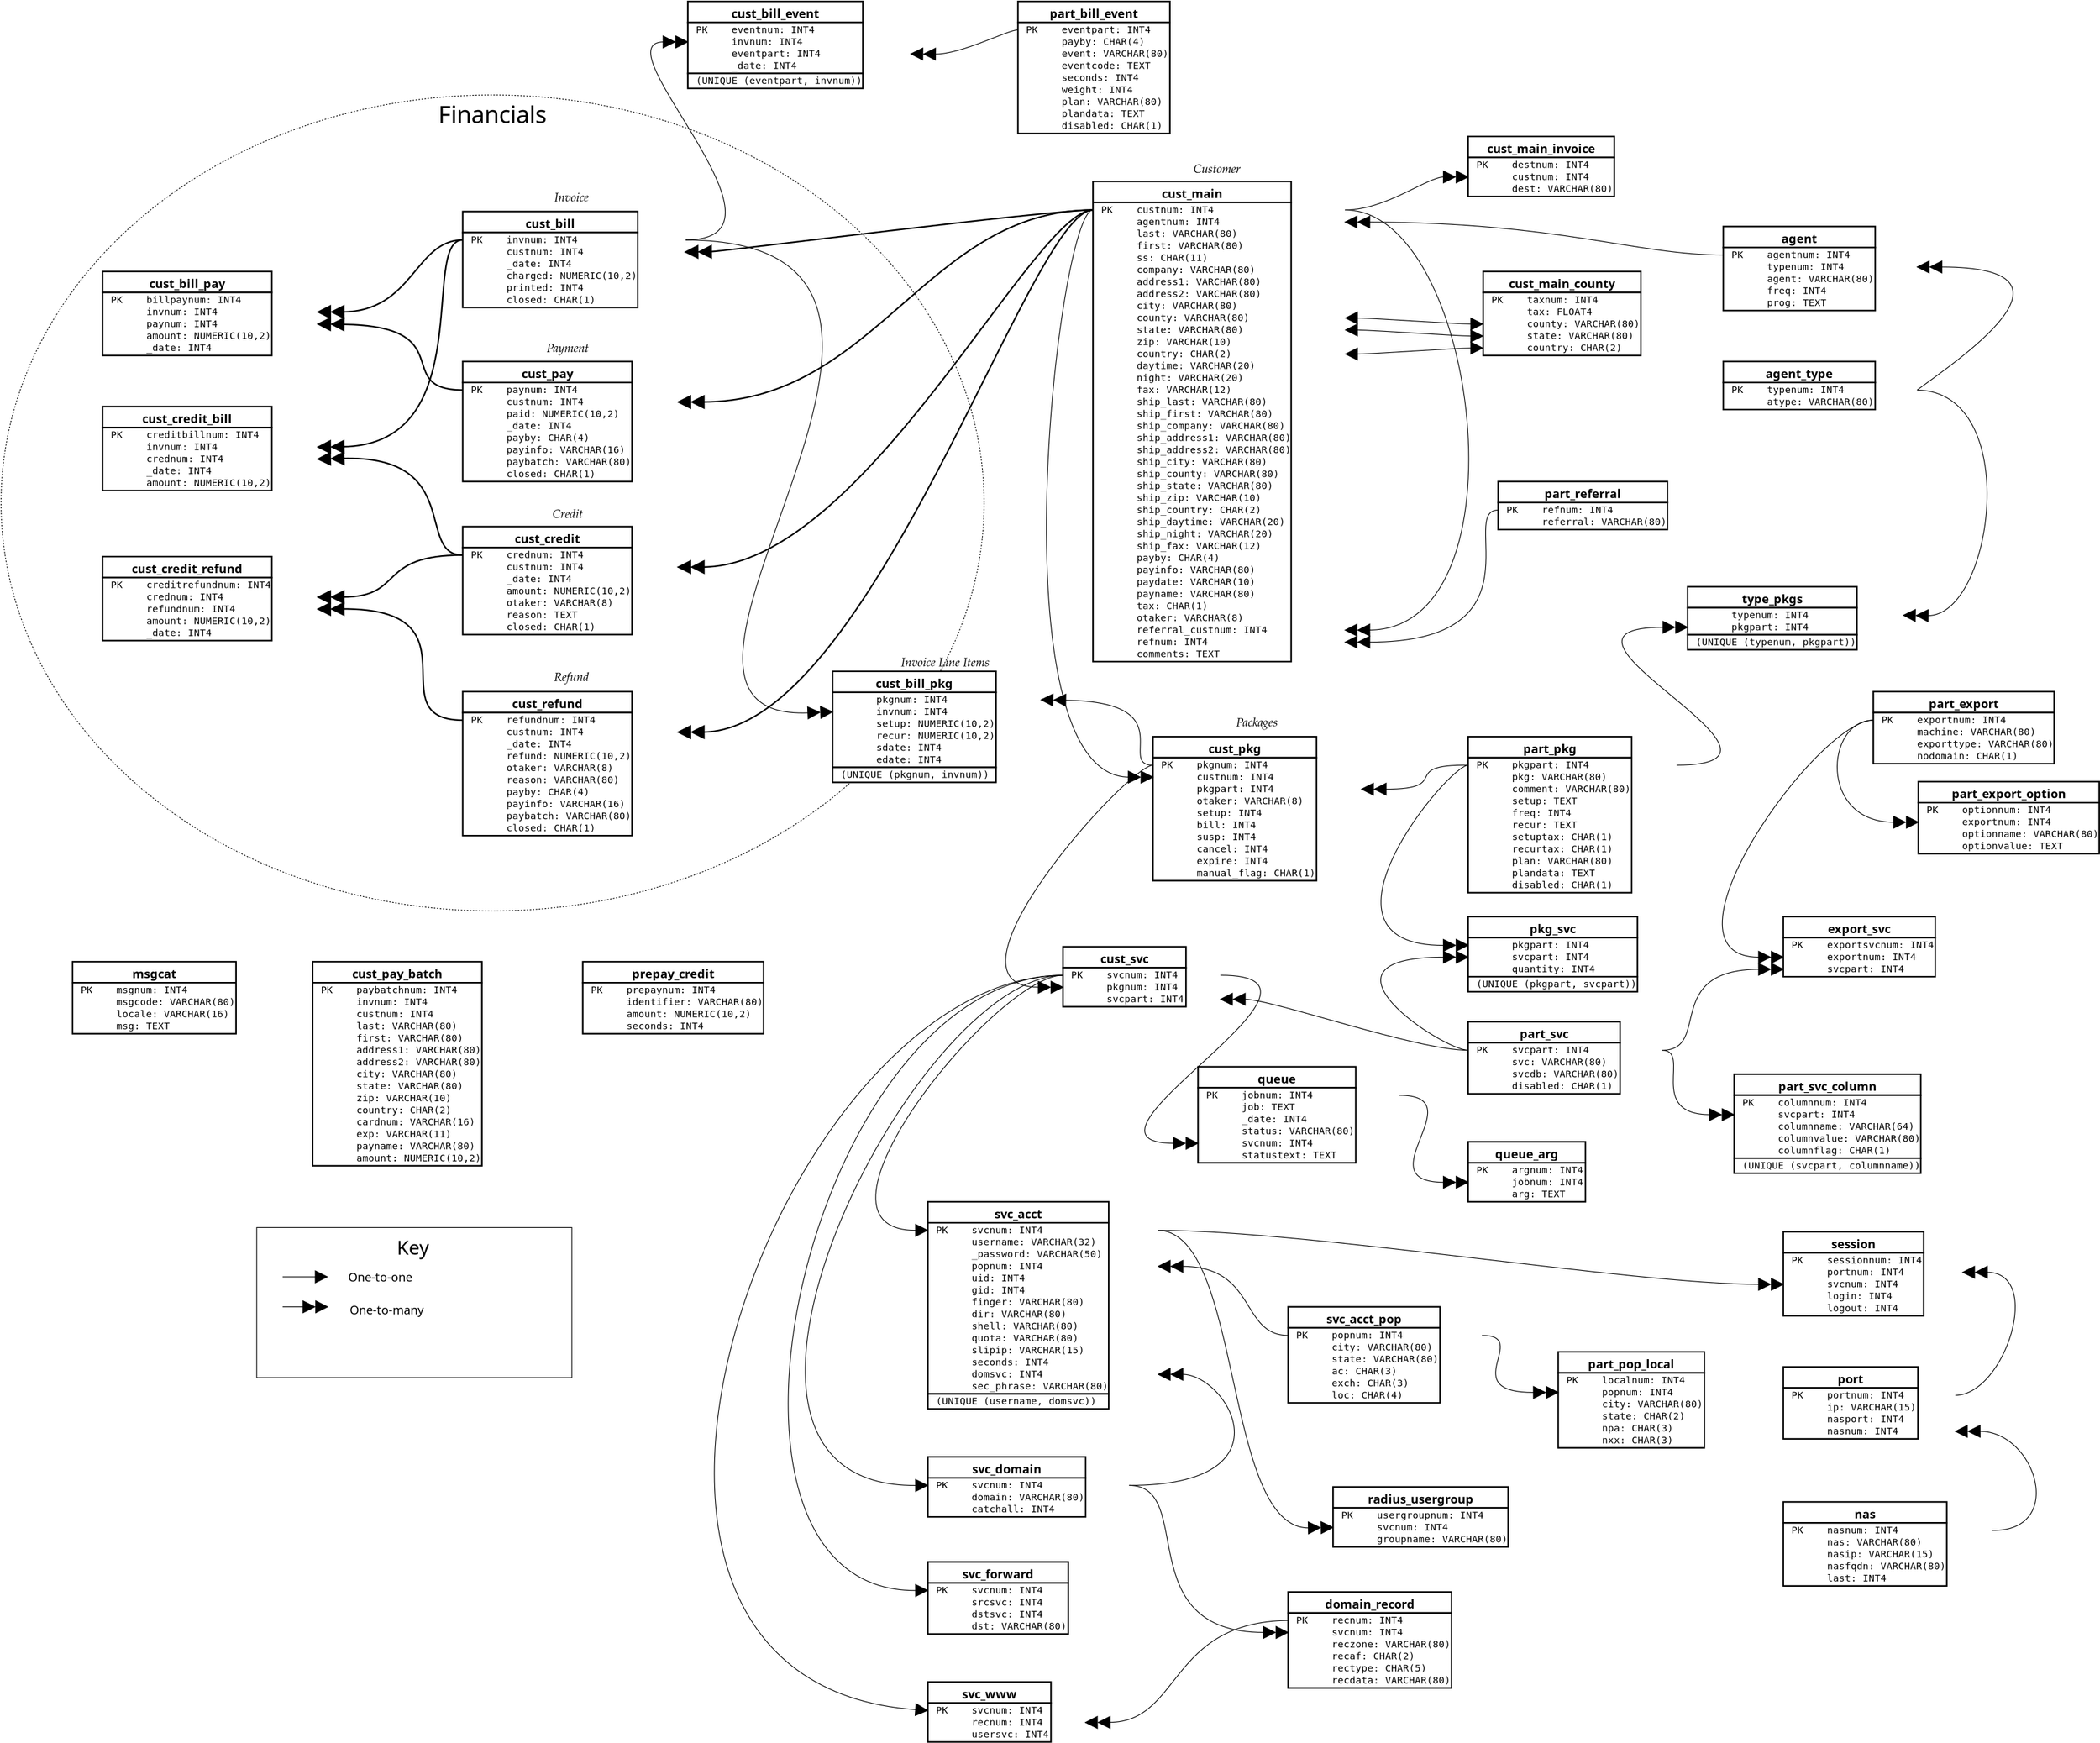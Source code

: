 <?xml version="1.0"?>
<dia:diagram xmlns:dia="http://www.lysator.liu.se/~alla/dia/">
  <dia:layer name="Concepts" visible="true">
    <dia:object type="Standard - Ellipse" version="0" id="O0">
      <dia:attribute name="obj_pos">
        <dia:point val="-68.765,-7.765"/>
      </dia:attribute>
      <dia:attribute name="obj_bb">
        <dia:rectangle val="-68.79,-7.79;-3.23,46.64"/>
      </dia:attribute>
      <dia:attribute name="elem_corner">
        <dia:point val="-68.765,-7.765"/>
      </dia:attribute>
      <dia:attribute name="elem_width">
        <dia:real val="65.509"/>
      </dia:attribute>
      <dia:attribute name="elem_height">
        <dia:real val="54.38"/>
      </dia:attribute>
      <dia:attribute name="border_width">
        <dia:real val="0.05"/>
      </dia:attribute>
      <dia:attribute name="line_style">
        <dia:enum val="4"/>
      </dia:attribute>
    </dia:object>
    <dia:object type="Standard - Text" version="0" id="O1">
      <dia:attribute name="obj_pos">
        <dia:point val="-35.941,-5.882"/>
      </dia:attribute>
      <dia:attribute name="obj_bb">
        <dia:rectangle val="-39.848,-7.399;-32.084,-5.399"/>
      </dia:attribute>
      <dia:attribute name="text">
        <dia:composite type="text">
          <dia:attribute name="string">
            <dia:string>#Financials#</dia:string>
          </dia:attribute>
          <dia:attribute name="font">
            <dia:font name="ZapfChancery-MediumItalic"/>
          </dia:attribute>
          <dia:attribute name="height">
            <dia:real val="2"/>
          </dia:attribute>
          <dia:attribute name="pos">
            <dia:point val="-35.941,-5.882"/>
          </dia:attribute>
          <dia:attribute name="color">
            <dia:color val="#000000"/>
          </dia:attribute>
          <dia:attribute name="alignment">
            <dia:enum val="1"/>
          </dia:attribute>
        </dia:composite>
      </dia:attribute>
    </dia:object>
  </dia:layer>
  <dia:layer name="Tables" visible="true">
    <dia:object type="UML - Class" version="0" id="O2">
      <dia:attribute name="obj_pos">
        <dia:point val="46,1"/>
      </dia:attribute>
      <dia:attribute name="obj_bb">
        <dia:rectangle val="45.95,0.95;58.97,6.65"/>
      </dia:attribute>
      <dia:attribute name="elem_corner">
        <dia:point val="46,1"/>
      </dia:attribute>
      <dia:attribute name="elem_width">
        <dia:real val="12.92"/>
      </dia:attribute>
      <dia:attribute name="elem_height">
        <dia:real val="5.6"/>
      </dia:attribute>
      <dia:attribute name="name">
        <dia:string>#agent#</dia:string>
      </dia:attribute>
      <dia:attribute name="stereotype">
        <dia:string/>
      </dia:attribute>
      <dia:attribute name="abstract">
        <dia:boolean val="false"/>
      </dia:attribute>
      <dia:attribute name="suppress_attributes">
        <dia:boolean val="false"/>
      </dia:attribute>
      <dia:attribute name="suppress_operations">
        <dia:boolean val="false"/>
      </dia:attribute>
      <dia:attribute name="visible_attributes">
        <dia:boolean val="true"/>
      </dia:attribute>
      <dia:attribute name="visible_operations">
        <dia:boolean val="false"/>
      </dia:attribute>
      <dia:attribute name="foreground_color">
        <dia:color val="#000000"/>
      </dia:attribute>
      <dia:attribute name="background_color">
        <dia:color val="#ffffff"/>
      </dia:attribute>
      <dia:attribute name="attributes">
        <dia:composite type="umlattribute">
          <dia:attribute name="name">
            <dia:string>#PK    agentnum#</dia:string>
          </dia:attribute>
          <dia:attribute name="type">
            <dia:string>#INT4#</dia:string>
          </dia:attribute>
          <dia:attribute name="value">
            <dia:string/>
          </dia:attribute>
          <dia:attribute name="visibility">
            <dia:enum val="3"/>
          </dia:attribute>
          <dia:attribute name="abstract">
            <dia:boolean val="false"/>
          </dia:attribute>
          <dia:attribute name="class_scope">
            <dia:boolean val="false"/>
          </dia:attribute>
        </dia:composite>
        <dia:composite type="umlattribute">
          <dia:attribute name="name">
            <dia:string>#      typenum#</dia:string>
          </dia:attribute>
          <dia:attribute name="type">
            <dia:string>#INT4#</dia:string>
          </dia:attribute>
          <dia:attribute name="value">
            <dia:string/>
          </dia:attribute>
          <dia:attribute name="visibility">
            <dia:enum val="3"/>
          </dia:attribute>
          <dia:attribute name="abstract">
            <dia:boolean val="false"/>
          </dia:attribute>
          <dia:attribute name="class_scope">
            <dia:boolean val="false"/>
          </dia:attribute>
        </dia:composite>
        <dia:composite type="umlattribute">
          <dia:attribute name="name">
            <dia:string>#      agent#</dia:string>
          </dia:attribute>
          <dia:attribute name="type">
            <dia:string>#VARCHAR(80)#</dia:string>
          </dia:attribute>
          <dia:attribute name="value">
            <dia:string/>
          </dia:attribute>
          <dia:attribute name="visibility">
            <dia:enum val="3"/>
          </dia:attribute>
          <dia:attribute name="abstract">
            <dia:boolean val="false"/>
          </dia:attribute>
          <dia:attribute name="class_scope">
            <dia:boolean val="false"/>
          </dia:attribute>
        </dia:composite>
        <dia:composite type="umlattribute">
          <dia:attribute name="name">
            <dia:string>#      freq#</dia:string>
          </dia:attribute>
          <dia:attribute name="type">
            <dia:string>#INT4#</dia:string>
          </dia:attribute>
          <dia:attribute name="value">
            <dia:string/>
          </dia:attribute>
          <dia:attribute name="visibility">
            <dia:enum val="3"/>
          </dia:attribute>
          <dia:attribute name="abstract">
            <dia:boolean val="false"/>
          </dia:attribute>
          <dia:attribute name="class_scope">
            <dia:boolean val="false"/>
          </dia:attribute>
        </dia:composite>
        <dia:composite type="umlattribute">
          <dia:attribute name="name">
            <dia:string>#      prog#</dia:string>
          </dia:attribute>
          <dia:attribute name="type">
            <dia:string>#TEXT#</dia:string>
          </dia:attribute>
          <dia:attribute name="value">
            <dia:string/>
          </dia:attribute>
          <dia:attribute name="visibility">
            <dia:enum val="3"/>
          </dia:attribute>
          <dia:attribute name="abstract">
            <dia:boolean val="false"/>
          </dia:attribute>
          <dia:attribute name="class_scope">
            <dia:boolean val="false"/>
          </dia:attribute>
        </dia:composite>
      </dia:attribute>
      <dia:attribute name="operations"/>
      <dia:attribute name="template">
        <dia:boolean val="false"/>
      </dia:attribute>
      <dia:attribute name="templates"/>
    </dia:object>
    <dia:object type="UML - Class" version="0" id="O3">
      <dia:attribute name="obj_pos">
        <dia:point val="46,10"/>
      </dia:attribute>
      <dia:attribute name="obj_bb">
        <dia:rectangle val="45.95,9.95;58.97,13.25"/>
      </dia:attribute>
      <dia:attribute name="elem_corner">
        <dia:point val="46,10"/>
      </dia:attribute>
      <dia:attribute name="elem_width">
        <dia:real val="12.92"/>
      </dia:attribute>
      <dia:attribute name="elem_height">
        <dia:real val="3.2"/>
      </dia:attribute>
      <dia:attribute name="name">
        <dia:string>#agent_type#</dia:string>
      </dia:attribute>
      <dia:attribute name="stereotype">
        <dia:string/>
      </dia:attribute>
      <dia:attribute name="abstract">
        <dia:boolean val="false"/>
      </dia:attribute>
      <dia:attribute name="suppress_attributes">
        <dia:boolean val="false"/>
      </dia:attribute>
      <dia:attribute name="suppress_operations">
        <dia:boolean val="false"/>
      </dia:attribute>
      <dia:attribute name="visible_attributes">
        <dia:boolean val="true"/>
      </dia:attribute>
      <dia:attribute name="visible_operations">
        <dia:boolean val="false"/>
      </dia:attribute>
      <dia:attribute name="foreground_color">
        <dia:color val="#000000"/>
      </dia:attribute>
      <dia:attribute name="background_color">
        <dia:color val="#ffffff"/>
      </dia:attribute>
      <dia:attribute name="attributes">
        <dia:composite type="umlattribute">
          <dia:attribute name="name">
            <dia:string>#PK    typenum#</dia:string>
          </dia:attribute>
          <dia:attribute name="type">
            <dia:string>#INT4#</dia:string>
          </dia:attribute>
          <dia:attribute name="value">
            <dia:string/>
          </dia:attribute>
          <dia:attribute name="visibility">
            <dia:enum val="3"/>
          </dia:attribute>
          <dia:attribute name="abstract">
            <dia:boolean val="false"/>
          </dia:attribute>
          <dia:attribute name="class_scope">
            <dia:boolean val="false"/>
          </dia:attribute>
        </dia:composite>
        <dia:composite type="umlattribute">
          <dia:attribute name="name">
            <dia:string>#      atype#</dia:string>
          </dia:attribute>
          <dia:attribute name="type">
            <dia:string>#VARCHAR(80)#</dia:string>
          </dia:attribute>
          <dia:attribute name="value">
            <dia:string/>
          </dia:attribute>
          <dia:attribute name="visibility">
            <dia:enum val="3"/>
          </dia:attribute>
          <dia:attribute name="abstract">
            <dia:boolean val="false"/>
          </dia:attribute>
          <dia:attribute name="class_scope">
            <dia:boolean val="false"/>
          </dia:attribute>
        </dia:composite>
      </dia:attribute>
      <dia:attribute name="operations"/>
      <dia:attribute name="template">
        <dia:boolean val="false"/>
      </dia:attribute>
      <dia:attribute name="templates"/>
    </dia:object>
    <dia:object type="UML - Class" version="0" id="O4">
      <dia:attribute name="obj_pos">
        <dia:point val="-38,0"/>
      </dia:attribute>
      <dia:attribute name="obj_bb">
        <dia:rectangle val="-38.05,-0.05;-23.091,6.45"/>
      </dia:attribute>
      <dia:attribute name="elem_corner">
        <dia:point val="-38,0"/>
      </dia:attribute>
      <dia:attribute name="elem_width">
        <dia:real val="14.859"/>
      </dia:attribute>
      <dia:attribute name="elem_height">
        <dia:real val="6.4"/>
      </dia:attribute>
      <dia:attribute name="name">
        <dia:string>#cust_bill#</dia:string>
      </dia:attribute>
      <dia:attribute name="stereotype">
        <dia:string/>
      </dia:attribute>
      <dia:attribute name="abstract">
        <dia:boolean val="false"/>
      </dia:attribute>
      <dia:attribute name="suppress_attributes">
        <dia:boolean val="false"/>
      </dia:attribute>
      <dia:attribute name="suppress_operations">
        <dia:boolean val="false"/>
      </dia:attribute>
      <dia:attribute name="visible_attributes">
        <dia:boolean val="true"/>
      </dia:attribute>
      <dia:attribute name="visible_operations">
        <dia:boolean val="false"/>
      </dia:attribute>
      <dia:attribute name="foreground_color">
        <dia:color val="#000000"/>
      </dia:attribute>
      <dia:attribute name="background_color">
        <dia:color val="#ffffff"/>
      </dia:attribute>
      <dia:attribute name="attributes">
        <dia:composite type="umlattribute">
          <dia:attribute name="name">
            <dia:string>#PK    invnum#</dia:string>
          </dia:attribute>
          <dia:attribute name="type">
            <dia:string>#INT4#</dia:string>
          </dia:attribute>
          <dia:attribute name="value">
            <dia:string/>
          </dia:attribute>
          <dia:attribute name="visibility">
            <dia:enum val="3"/>
          </dia:attribute>
          <dia:attribute name="abstract">
            <dia:boolean val="false"/>
          </dia:attribute>
          <dia:attribute name="class_scope">
            <dia:boolean val="false"/>
          </dia:attribute>
        </dia:composite>
        <dia:composite type="umlattribute">
          <dia:attribute name="name">
            <dia:string>#      custnum#</dia:string>
          </dia:attribute>
          <dia:attribute name="type">
            <dia:string>#INT4#</dia:string>
          </dia:attribute>
          <dia:attribute name="value">
            <dia:string/>
          </dia:attribute>
          <dia:attribute name="visibility">
            <dia:enum val="3"/>
          </dia:attribute>
          <dia:attribute name="abstract">
            <dia:boolean val="false"/>
          </dia:attribute>
          <dia:attribute name="class_scope">
            <dia:boolean val="false"/>
          </dia:attribute>
        </dia:composite>
        <dia:composite type="umlattribute">
          <dia:attribute name="name">
            <dia:string>#      _date#</dia:string>
          </dia:attribute>
          <dia:attribute name="type">
            <dia:string>#INT4#</dia:string>
          </dia:attribute>
          <dia:attribute name="value">
            <dia:string/>
          </dia:attribute>
          <dia:attribute name="visibility">
            <dia:enum val="3"/>
          </dia:attribute>
          <dia:attribute name="abstract">
            <dia:boolean val="false"/>
          </dia:attribute>
          <dia:attribute name="class_scope">
            <dia:boolean val="false"/>
          </dia:attribute>
        </dia:composite>
        <dia:composite type="umlattribute">
          <dia:attribute name="name">
            <dia:string>#      charged#</dia:string>
          </dia:attribute>
          <dia:attribute name="type">
            <dia:string>#NUMERIC(10,2)#</dia:string>
          </dia:attribute>
          <dia:attribute name="value">
            <dia:string/>
          </dia:attribute>
          <dia:attribute name="visibility">
            <dia:enum val="3"/>
          </dia:attribute>
          <dia:attribute name="abstract">
            <dia:boolean val="false"/>
          </dia:attribute>
          <dia:attribute name="class_scope">
            <dia:boolean val="false"/>
          </dia:attribute>
        </dia:composite>
        <dia:composite type="umlattribute">
          <dia:attribute name="name">
            <dia:string>#      printed#</dia:string>
          </dia:attribute>
          <dia:attribute name="type">
            <dia:string>#INT4#</dia:string>
          </dia:attribute>
          <dia:attribute name="value">
            <dia:string/>
          </dia:attribute>
          <dia:attribute name="visibility">
            <dia:enum val="3"/>
          </dia:attribute>
          <dia:attribute name="abstract">
            <dia:boolean val="false"/>
          </dia:attribute>
          <dia:attribute name="class_scope">
            <dia:boolean val="false"/>
          </dia:attribute>
        </dia:composite>
        <dia:composite type="umlattribute">
          <dia:attribute name="name">
            <dia:string>#      closed#</dia:string>
          </dia:attribute>
          <dia:attribute name="type">
            <dia:string>#CHAR(1)#</dia:string>
          </dia:attribute>
          <dia:attribute name="value">
            <dia:string/>
          </dia:attribute>
          <dia:attribute name="visibility">
            <dia:enum val="3"/>
          </dia:attribute>
          <dia:attribute name="abstract">
            <dia:boolean val="false"/>
          </dia:attribute>
          <dia:attribute name="class_scope">
            <dia:boolean val="false"/>
          </dia:attribute>
        </dia:composite>
      </dia:attribute>
      <dia:attribute name="operations"/>
      <dia:attribute name="template">
        <dia:boolean val="false"/>
      </dia:attribute>
      <dia:attribute name="templates"/>
    </dia:object>
    <dia:object type="UML - Class" version="0" id="O5">
      <dia:attribute name="obj_pos">
        <dia:point val="-23,-14"/>
      </dia:attribute>
      <dia:attribute name="obj_bb">
        <dia:rectangle val="-23.05,-14.05;-8.091,-8.15"/>
      </dia:attribute>
      <dia:attribute name="elem_corner">
        <dia:point val="-23,-14"/>
      </dia:attribute>
      <dia:attribute name="elem_width">
        <dia:real val="14.859"/>
      </dia:attribute>
      <dia:attribute name="elem_height">
        <dia:real val="5.8"/>
      </dia:attribute>
      <dia:attribute name="name">
        <dia:string>#cust_bill_event#</dia:string>
      </dia:attribute>
      <dia:attribute name="stereotype">
        <dia:string/>
      </dia:attribute>
      <dia:attribute name="abstract">
        <dia:boolean val="false"/>
      </dia:attribute>
      <dia:attribute name="suppress_attributes">
        <dia:boolean val="false"/>
      </dia:attribute>
      <dia:attribute name="suppress_operations">
        <dia:boolean val="false"/>
      </dia:attribute>
      <dia:attribute name="visible_attributes">
        <dia:boolean val="true"/>
      </dia:attribute>
      <dia:attribute name="visible_operations">
        <dia:boolean val="true"/>
      </dia:attribute>
      <dia:attribute name="foreground_color">
        <dia:color val="#000000"/>
      </dia:attribute>
      <dia:attribute name="background_color">
        <dia:color val="#ffffff"/>
      </dia:attribute>
      <dia:attribute name="attributes">
        <dia:composite type="umlattribute">
          <dia:attribute name="name">
            <dia:string>#PK    eventnum#</dia:string>
          </dia:attribute>
          <dia:attribute name="type">
            <dia:string>#INT4#</dia:string>
          </dia:attribute>
          <dia:attribute name="value">
            <dia:string/>
          </dia:attribute>
          <dia:attribute name="visibility">
            <dia:enum val="3"/>
          </dia:attribute>
          <dia:attribute name="abstract">
            <dia:boolean val="false"/>
          </dia:attribute>
          <dia:attribute name="class_scope">
            <dia:boolean val="false"/>
          </dia:attribute>
        </dia:composite>
        <dia:composite type="umlattribute">
          <dia:attribute name="name">
            <dia:string>#      invnum#</dia:string>
          </dia:attribute>
          <dia:attribute name="type">
            <dia:string>#INT4#</dia:string>
          </dia:attribute>
          <dia:attribute name="value">
            <dia:string/>
          </dia:attribute>
          <dia:attribute name="visibility">
            <dia:enum val="3"/>
          </dia:attribute>
          <dia:attribute name="abstract">
            <dia:boolean val="false"/>
          </dia:attribute>
          <dia:attribute name="class_scope">
            <dia:boolean val="false"/>
          </dia:attribute>
        </dia:composite>
        <dia:composite type="umlattribute">
          <dia:attribute name="name">
            <dia:string>#      eventpart#</dia:string>
          </dia:attribute>
          <dia:attribute name="type">
            <dia:string>#INT4#</dia:string>
          </dia:attribute>
          <dia:attribute name="value">
            <dia:string/>
          </dia:attribute>
          <dia:attribute name="visibility">
            <dia:enum val="3"/>
          </dia:attribute>
          <dia:attribute name="abstract">
            <dia:boolean val="false"/>
          </dia:attribute>
          <dia:attribute name="class_scope">
            <dia:boolean val="false"/>
          </dia:attribute>
        </dia:composite>
        <dia:composite type="umlattribute">
          <dia:attribute name="name">
            <dia:string>#      _date#</dia:string>
          </dia:attribute>
          <dia:attribute name="type">
            <dia:string>#INT4#</dia:string>
          </dia:attribute>
          <dia:attribute name="value">
            <dia:string/>
          </dia:attribute>
          <dia:attribute name="visibility">
            <dia:enum val="3"/>
          </dia:attribute>
          <dia:attribute name="abstract">
            <dia:boolean val="false"/>
          </dia:attribute>
          <dia:attribute name="class_scope">
            <dia:boolean val="false"/>
          </dia:attribute>
        </dia:composite>
      </dia:attribute>
      <dia:attribute name="operations">
        <dia:composite type="umloperation">
          <dia:attribute name="name">
            <dia:string>##</dia:string>
          </dia:attribute>
          <dia:attribute name="type">
            <dia:string/>
          </dia:attribute>
          <dia:attribute name="visibility">
            <dia:enum val="3"/>
          </dia:attribute>
          <dia:attribute name="abstract">
            <dia:boolean val="false"/>
          </dia:attribute>
          <dia:attribute name="class_scope">
            <dia:boolean val="false"/>
          </dia:attribute>
          <dia:attribute name="parameters">
            <dia:composite type="umlparameter">
              <dia:attribute name="name">
                <dia:string>#UNIQUE (eventpart, invnum)#</dia:string>
              </dia:attribute>
              <dia:attribute name="type">
                <dia:string>##</dia:string>
              </dia:attribute>
              <dia:attribute name="value">
                <dia:string/>
              </dia:attribute>
              <dia:attribute name="kind">
                <dia:enum val="0"/>
              </dia:attribute>
            </dia:composite>
          </dia:attribute>
        </dia:composite>
      </dia:attribute>
      <dia:attribute name="template">
        <dia:boolean val="false"/>
      </dia:attribute>
      <dia:attribute name="templates"/>
    </dia:object>
    <dia:object type="UML - Class" version="0" id="O6">
      <dia:attribute name="obj_pos">
        <dia:point val="-62,4"/>
      </dia:attribute>
      <dia:attribute name="obj_bb">
        <dia:rectangle val="-62.05,3.95;-47.576,9.65"/>
      </dia:attribute>
      <dia:attribute name="elem_corner">
        <dia:point val="-62,4"/>
      </dia:attribute>
      <dia:attribute name="elem_width">
        <dia:real val="14.374"/>
      </dia:attribute>
      <dia:attribute name="elem_height">
        <dia:real val="5.6"/>
      </dia:attribute>
      <dia:attribute name="name">
        <dia:string>#cust_bill_pay#</dia:string>
      </dia:attribute>
      <dia:attribute name="stereotype">
        <dia:string/>
      </dia:attribute>
      <dia:attribute name="abstract">
        <dia:boolean val="false"/>
      </dia:attribute>
      <dia:attribute name="suppress_attributes">
        <dia:boolean val="false"/>
      </dia:attribute>
      <dia:attribute name="suppress_operations">
        <dia:boolean val="false"/>
      </dia:attribute>
      <dia:attribute name="visible_attributes">
        <dia:boolean val="true"/>
      </dia:attribute>
      <dia:attribute name="visible_operations">
        <dia:boolean val="false"/>
      </dia:attribute>
      <dia:attribute name="foreground_color">
        <dia:color val="#000000"/>
      </dia:attribute>
      <dia:attribute name="background_color">
        <dia:color val="#ffffff"/>
      </dia:attribute>
      <dia:attribute name="attributes">
        <dia:composite type="umlattribute">
          <dia:attribute name="name">
            <dia:string>#PK    billpaynum#</dia:string>
          </dia:attribute>
          <dia:attribute name="type">
            <dia:string>#INT4#</dia:string>
          </dia:attribute>
          <dia:attribute name="value">
            <dia:string/>
          </dia:attribute>
          <dia:attribute name="visibility">
            <dia:enum val="3"/>
          </dia:attribute>
          <dia:attribute name="abstract">
            <dia:boolean val="false"/>
          </dia:attribute>
          <dia:attribute name="class_scope">
            <dia:boolean val="false"/>
          </dia:attribute>
        </dia:composite>
        <dia:composite type="umlattribute">
          <dia:attribute name="name">
            <dia:string>#      invnum#</dia:string>
          </dia:attribute>
          <dia:attribute name="type">
            <dia:string>#INT4#</dia:string>
          </dia:attribute>
          <dia:attribute name="value">
            <dia:string/>
          </dia:attribute>
          <dia:attribute name="visibility">
            <dia:enum val="3"/>
          </dia:attribute>
          <dia:attribute name="abstract">
            <dia:boolean val="false"/>
          </dia:attribute>
          <dia:attribute name="class_scope">
            <dia:boolean val="false"/>
          </dia:attribute>
        </dia:composite>
        <dia:composite type="umlattribute">
          <dia:attribute name="name">
            <dia:string>#      paynum#</dia:string>
          </dia:attribute>
          <dia:attribute name="type">
            <dia:string>#INT4#</dia:string>
          </dia:attribute>
          <dia:attribute name="value">
            <dia:string/>
          </dia:attribute>
          <dia:attribute name="visibility">
            <dia:enum val="3"/>
          </dia:attribute>
          <dia:attribute name="abstract">
            <dia:boolean val="false"/>
          </dia:attribute>
          <dia:attribute name="class_scope">
            <dia:boolean val="false"/>
          </dia:attribute>
        </dia:composite>
        <dia:composite type="umlattribute">
          <dia:attribute name="name">
            <dia:string>#      amount#</dia:string>
          </dia:attribute>
          <dia:attribute name="type">
            <dia:string>#NUMERIC(10,2)#</dia:string>
          </dia:attribute>
          <dia:attribute name="value">
            <dia:string/>
          </dia:attribute>
          <dia:attribute name="visibility">
            <dia:enum val="3"/>
          </dia:attribute>
          <dia:attribute name="abstract">
            <dia:boolean val="false"/>
          </dia:attribute>
          <dia:attribute name="class_scope">
            <dia:boolean val="false"/>
          </dia:attribute>
        </dia:composite>
        <dia:composite type="umlattribute">
          <dia:attribute name="name">
            <dia:string>#      _date#</dia:string>
          </dia:attribute>
          <dia:attribute name="type">
            <dia:string>#INT4#</dia:string>
          </dia:attribute>
          <dia:attribute name="value">
            <dia:string/>
          </dia:attribute>
          <dia:attribute name="visibility">
            <dia:enum val="3"/>
          </dia:attribute>
          <dia:attribute name="abstract">
            <dia:boolean val="false"/>
          </dia:attribute>
          <dia:attribute name="class_scope">
            <dia:boolean val="false"/>
          </dia:attribute>
        </dia:composite>
      </dia:attribute>
      <dia:attribute name="operations"/>
      <dia:attribute name="template">
        <dia:boolean val="false"/>
      </dia:attribute>
      <dia:attribute name="templates"/>
    </dia:object>
    <dia:object type="UML - Class" version="0" id="O7">
      <dia:attribute name="obj_pos">
        <dia:point val="-13.353,30.647"/>
      </dia:attribute>
      <dia:attribute name="obj_bb">
        <dia:rectangle val="-13.403,30.597;0.587,38.097"/>
      </dia:attribute>
      <dia:attribute name="elem_corner">
        <dia:point val="-13.353,30.647"/>
      </dia:attribute>
      <dia:attribute name="elem_width">
        <dia:real val="13.89"/>
      </dia:attribute>
      <dia:attribute name="elem_height">
        <dia:real val="7.4"/>
      </dia:attribute>
      <dia:attribute name="name">
        <dia:string>#cust_bill_pkg#</dia:string>
      </dia:attribute>
      <dia:attribute name="stereotype">
        <dia:string/>
      </dia:attribute>
      <dia:attribute name="abstract">
        <dia:boolean val="false"/>
      </dia:attribute>
      <dia:attribute name="suppress_attributes">
        <dia:boolean val="false"/>
      </dia:attribute>
      <dia:attribute name="suppress_operations">
        <dia:boolean val="false"/>
      </dia:attribute>
      <dia:attribute name="visible_attributes">
        <dia:boolean val="true"/>
      </dia:attribute>
      <dia:attribute name="visible_operations">
        <dia:boolean val="true"/>
      </dia:attribute>
      <dia:attribute name="foreground_color">
        <dia:color val="#000000"/>
      </dia:attribute>
      <dia:attribute name="background_color">
        <dia:color val="#ffffff"/>
      </dia:attribute>
      <dia:attribute name="attributes">
        <dia:composite type="umlattribute">
          <dia:attribute name="name">
            <dia:string>#      pkgnum#</dia:string>
          </dia:attribute>
          <dia:attribute name="type">
            <dia:string>#INT4#</dia:string>
          </dia:attribute>
          <dia:attribute name="value">
            <dia:string/>
          </dia:attribute>
          <dia:attribute name="visibility">
            <dia:enum val="3"/>
          </dia:attribute>
          <dia:attribute name="abstract">
            <dia:boolean val="false"/>
          </dia:attribute>
          <dia:attribute name="class_scope">
            <dia:boolean val="false"/>
          </dia:attribute>
        </dia:composite>
        <dia:composite type="umlattribute">
          <dia:attribute name="name">
            <dia:string>#      invnum#</dia:string>
          </dia:attribute>
          <dia:attribute name="type">
            <dia:string>#INT4#</dia:string>
          </dia:attribute>
          <dia:attribute name="value">
            <dia:string/>
          </dia:attribute>
          <dia:attribute name="visibility">
            <dia:enum val="3"/>
          </dia:attribute>
          <dia:attribute name="abstract">
            <dia:boolean val="false"/>
          </dia:attribute>
          <dia:attribute name="class_scope">
            <dia:boolean val="false"/>
          </dia:attribute>
        </dia:composite>
        <dia:composite type="umlattribute">
          <dia:attribute name="name">
            <dia:string>#      setup#</dia:string>
          </dia:attribute>
          <dia:attribute name="type">
            <dia:string>#NUMERIC(10,2)#</dia:string>
          </dia:attribute>
          <dia:attribute name="value">
            <dia:string/>
          </dia:attribute>
          <dia:attribute name="visibility">
            <dia:enum val="3"/>
          </dia:attribute>
          <dia:attribute name="abstract">
            <dia:boolean val="false"/>
          </dia:attribute>
          <dia:attribute name="class_scope">
            <dia:boolean val="false"/>
          </dia:attribute>
        </dia:composite>
        <dia:composite type="umlattribute">
          <dia:attribute name="name">
            <dia:string>#      recur#</dia:string>
          </dia:attribute>
          <dia:attribute name="type">
            <dia:string>#NUMERIC(10,2)#</dia:string>
          </dia:attribute>
          <dia:attribute name="value">
            <dia:string/>
          </dia:attribute>
          <dia:attribute name="visibility">
            <dia:enum val="3"/>
          </dia:attribute>
          <dia:attribute name="abstract">
            <dia:boolean val="false"/>
          </dia:attribute>
          <dia:attribute name="class_scope">
            <dia:boolean val="false"/>
          </dia:attribute>
        </dia:composite>
        <dia:composite type="umlattribute">
          <dia:attribute name="name">
            <dia:string>#      sdate#</dia:string>
          </dia:attribute>
          <dia:attribute name="type">
            <dia:string>#INT4#</dia:string>
          </dia:attribute>
          <dia:attribute name="value">
            <dia:string/>
          </dia:attribute>
          <dia:attribute name="visibility">
            <dia:enum val="3"/>
          </dia:attribute>
          <dia:attribute name="abstract">
            <dia:boolean val="false"/>
          </dia:attribute>
          <dia:attribute name="class_scope">
            <dia:boolean val="false"/>
          </dia:attribute>
        </dia:composite>
        <dia:composite type="umlattribute">
          <dia:attribute name="name">
            <dia:string>#      edate#</dia:string>
          </dia:attribute>
          <dia:attribute name="type">
            <dia:string>#INT4#</dia:string>
          </dia:attribute>
          <dia:attribute name="value">
            <dia:string/>
          </dia:attribute>
          <dia:attribute name="visibility">
            <dia:enum val="3"/>
          </dia:attribute>
          <dia:attribute name="abstract">
            <dia:boolean val="false"/>
          </dia:attribute>
          <dia:attribute name="class_scope">
            <dia:boolean val="false"/>
          </dia:attribute>
        </dia:composite>
      </dia:attribute>
      <dia:attribute name="operations">
        <dia:composite type="umloperation">
          <dia:attribute name="name">
            <dia:string>##</dia:string>
          </dia:attribute>
          <dia:attribute name="type">
            <dia:string/>
          </dia:attribute>
          <dia:attribute name="visibility">
            <dia:enum val="3"/>
          </dia:attribute>
          <dia:attribute name="abstract">
            <dia:boolean val="false"/>
          </dia:attribute>
          <dia:attribute name="class_scope">
            <dia:boolean val="false"/>
          </dia:attribute>
          <dia:attribute name="parameters">
            <dia:composite type="umlparameter">
              <dia:attribute name="name">
                <dia:string>#UNIQUE (pkgnum, invnum)#</dia:string>
              </dia:attribute>
              <dia:attribute name="type">
                <dia:string>##</dia:string>
              </dia:attribute>
              <dia:attribute name="value">
                <dia:string/>
              </dia:attribute>
              <dia:attribute name="kind">
                <dia:enum val="0"/>
              </dia:attribute>
            </dia:composite>
          </dia:attribute>
        </dia:composite>
      </dia:attribute>
      <dia:attribute name="template">
        <dia:boolean val="false"/>
      </dia:attribute>
      <dia:attribute name="templates"/>
    </dia:object>
    <dia:object type="UML - Class" version="0" id="O8">
      <dia:attribute name="obj_pos">
        <dia:point val="-38,21"/>
      </dia:attribute>
      <dia:attribute name="obj_bb">
        <dia:rectangle val="-38.05,20.95;-23.576,28.25"/>
      </dia:attribute>
      <dia:attribute name="elem_corner">
        <dia:point val="-38,21"/>
      </dia:attribute>
      <dia:attribute name="elem_width">
        <dia:real val="14.374"/>
      </dia:attribute>
      <dia:attribute name="elem_height">
        <dia:real val="7.2"/>
      </dia:attribute>
      <dia:attribute name="name">
        <dia:string>#cust_credit#</dia:string>
      </dia:attribute>
      <dia:attribute name="stereotype">
        <dia:string/>
      </dia:attribute>
      <dia:attribute name="abstract">
        <dia:boolean val="false"/>
      </dia:attribute>
      <dia:attribute name="suppress_attributes">
        <dia:boolean val="false"/>
      </dia:attribute>
      <dia:attribute name="suppress_operations">
        <dia:boolean val="false"/>
      </dia:attribute>
      <dia:attribute name="visible_attributes">
        <dia:boolean val="true"/>
      </dia:attribute>
      <dia:attribute name="visible_operations">
        <dia:boolean val="false"/>
      </dia:attribute>
      <dia:attribute name="foreground_color">
        <dia:color val="#000000"/>
      </dia:attribute>
      <dia:attribute name="background_color">
        <dia:color val="#ffffff"/>
      </dia:attribute>
      <dia:attribute name="attributes">
        <dia:composite type="umlattribute">
          <dia:attribute name="name">
            <dia:string>#PK    crednum#</dia:string>
          </dia:attribute>
          <dia:attribute name="type">
            <dia:string>#INT4#</dia:string>
          </dia:attribute>
          <dia:attribute name="value">
            <dia:string/>
          </dia:attribute>
          <dia:attribute name="visibility">
            <dia:enum val="3"/>
          </dia:attribute>
          <dia:attribute name="abstract">
            <dia:boolean val="false"/>
          </dia:attribute>
          <dia:attribute name="class_scope">
            <dia:boolean val="false"/>
          </dia:attribute>
        </dia:composite>
        <dia:composite type="umlattribute">
          <dia:attribute name="name">
            <dia:string>#      custnum#</dia:string>
          </dia:attribute>
          <dia:attribute name="type">
            <dia:string>#INT4#</dia:string>
          </dia:attribute>
          <dia:attribute name="value">
            <dia:string/>
          </dia:attribute>
          <dia:attribute name="visibility">
            <dia:enum val="3"/>
          </dia:attribute>
          <dia:attribute name="abstract">
            <dia:boolean val="false"/>
          </dia:attribute>
          <dia:attribute name="class_scope">
            <dia:boolean val="false"/>
          </dia:attribute>
        </dia:composite>
        <dia:composite type="umlattribute">
          <dia:attribute name="name">
            <dia:string>#      _date#</dia:string>
          </dia:attribute>
          <dia:attribute name="type">
            <dia:string>#INT4#</dia:string>
          </dia:attribute>
          <dia:attribute name="value">
            <dia:string/>
          </dia:attribute>
          <dia:attribute name="visibility">
            <dia:enum val="3"/>
          </dia:attribute>
          <dia:attribute name="abstract">
            <dia:boolean val="false"/>
          </dia:attribute>
          <dia:attribute name="class_scope">
            <dia:boolean val="false"/>
          </dia:attribute>
        </dia:composite>
        <dia:composite type="umlattribute">
          <dia:attribute name="name">
            <dia:string>#      amount#</dia:string>
          </dia:attribute>
          <dia:attribute name="type">
            <dia:string>#NUMERIC(10,2)#</dia:string>
          </dia:attribute>
          <dia:attribute name="value">
            <dia:string/>
          </dia:attribute>
          <dia:attribute name="visibility">
            <dia:enum val="3"/>
          </dia:attribute>
          <dia:attribute name="abstract">
            <dia:boolean val="false"/>
          </dia:attribute>
          <dia:attribute name="class_scope">
            <dia:boolean val="false"/>
          </dia:attribute>
        </dia:composite>
        <dia:composite type="umlattribute">
          <dia:attribute name="name">
            <dia:string>#      otaker#</dia:string>
          </dia:attribute>
          <dia:attribute name="type">
            <dia:string>#VARCHAR(8)#</dia:string>
          </dia:attribute>
          <dia:attribute name="value">
            <dia:string/>
          </dia:attribute>
          <dia:attribute name="visibility">
            <dia:enum val="3"/>
          </dia:attribute>
          <dia:attribute name="abstract">
            <dia:boolean val="false"/>
          </dia:attribute>
          <dia:attribute name="class_scope">
            <dia:boolean val="false"/>
          </dia:attribute>
        </dia:composite>
        <dia:composite type="umlattribute">
          <dia:attribute name="name">
            <dia:string>#      reason#</dia:string>
          </dia:attribute>
          <dia:attribute name="type">
            <dia:string>#TEXT#</dia:string>
          </dia:attribute>
          <dia:attribute name="value">
            <dia:string/>
          </dia:attribute>
          <dia:attribute name="visibility">
            <dia:enum val="3"/>
          </dia:attribute>
          <dia:attribute name="abstract">
            <dia:boolean val="false"/>
          </dia:attribute>
          <dia:attribute name="class_scope">
            <dia:boolean val="false"/>
          </dia:attribute>
        </dia:composite>
        <dia:composite type="umlattribute">
          <dia:attribute name="name">
            <dia:string>#      closed#</dia:string>
          </dia:attribute>
          <dia:attribute name="type">
            <dia:string>#CHAR(1)#</dia:string>
          </dia:attribute>
          <dia:attribute name="value">
            <dia:string/>
          </dia:attribute>
          <dia:attribute name="visibility">
            <dia:enum val="3"/>
          </dia:attribute>
          <dia:attribute name="abstract">
            <dia:boolean val="false"/>
          </dia:attribute>
          <dia:attribute name="class_scope">
            <dia:boolean val="false"/>
          </dia:attribute>
        </dia:composite>
      </dia:attribute>
      <dia:attribute name="operations"/>
      <dia:attribute name="template">
        <dia:boolean val="false"/>
      </dia:attribute>
      <dia:attribute name="templates"/>
    </dia:object>
    <dia:object type="UML - Class" version="0" id="O9">
      <dia:attribute name="obj_pos">
        <dia:point val="-62,13"/>
      </dia:attribute>
      <dia:attribute name="obj_bb">
        <dia:rectangle val="-62.05,12.95;-47.576,18.65"/>
      </dia:attribute>
      <dia:attribute name="elem_corner">
        <dia:point val="-62,13"/>
      </dia:attribute>
      <dia:attribute name="elem_width">
        <dia:real val="14.374"/>
      </dia:attribute>
      <dia:attribute name="elem_height">
        <dia:real val="5.6"/>
      </dia:attribute>
      <dia:attribute name="name">
        <dia:string>#cust_credit_bill#</dia:string>
      </dia:attribute>
      <dia:attribute name="stereotype">
        <dia:string/>
      </dia:attribute>
      <dia:attribute name="abstract">
        <dia:boolean val="false"/>
      </dia:attribute>
      <dia:attribute name="suppress_attributes">
        <dia:boolean val="false"/>
      </dia:attribute>
      <dia:attribute name="suppress_operations">
        <dia:boolean val="false"/>
      </dia:attribute>
      <dia:attribute name="visible_attributes">
        <dia:boolean val="true"/>
      </dia:attribute>
      <dia:attribute name="visible_operations">
        <dia:boolean val="false"/>
      </dia:attribute>
      <dia:attribute name="foreground_color">
        <dia:color val="#000000"/>
      </dia:attribute>
      <dia:attribute name="background_color">
        <dia:color val="#ffffff"/>
      </dia:attribute>
      <dia:attribute name="attributes">
        <dia:composite type="umlattribute">
          <dia:attribute name="name">
            <dia:string>#PK    creditbillnum#</dia:string>
          </dia:attribute>
          <dia:attribute name="type">
            <dia:string>#INT4#</dia:string>
          </dia:attribute>
          <dia:attribute name="value">
            <dia:string/>
          </dia:attribute>
          <dia:attribute name="visibility">
            <dia:enum val="3"/>
          </dia:attribute>
          <dia:attribute name="abstract">
            <dia:boolean val="false"/>
          </dia:attribute>
          <dia:attribute name="class_scope">
            <dia:boolean val="false"/>
          </dia:attribute>
        </dia:composite>
        <dia:composite type="umlattribute">
          <dia:attribute name="name">
            <dia:string>#      invnum#</dia:string>
          </dia:attribute>
          <dia:attribute name="type">
            <dia:string>#INT4#</dia:string>
          </dia:attribute>
          <dia:attribute name="value">
            <dia:string/>
          </dia:attribute>
          <dia:attribute name="visibility">
            <dia:enum val="3"/>
          </dia:attribute>
          <dia:attribute name="abstract">
            <dia:boolean val="false"/>
          </dia:attribute>
          <dia:attribute name="class_scope">
            <dia:boolean val="false"/>
          </dia:attribute>
        </dia:composite>
        <dia:composite type="umlattribute">
          <dia:attribute name="name">
            <dia:string>#      crednum#</dia:string>
          </dia:attribute>
          <dia:attribute name="type">
            <dia:string>#INT4#</dia:string>
          </dia:attribute>
          <dia:attribute name="value">
            <dia:string/>
          </dia:attribute>
          <dia:attribute name="visibility">
            <dia:enum val="3"/>
          </dia:attribute>
          <dia:attribute name="abstract">
            <dia:boolean val="false"/>
          </dia:attribute>
          <dia:attribute name="class_scope">
            <dia:boolean val="false"/>
          </dia:attribute>
        </dia:composite>
        <dia:composite type="umlattribute">
          <dia:attribute name="name">
            <dia:string>#      _date#</dia:string>
          </dia:attribute>
          <dia:attribute name="type">
            <dia:string>#INT4#</dia:string>
          </dia:attribute>
          <dia:attribute name="value">
            <dia:string/>
          </dia:attribute>
          <dia:attribute name="visibility">
            <dia:enum val="3"/>
          </dia:attribute>
          <dia:attribute name="abstract">
            <dia:boolean val="false"/>
          </dia:attribute>
          <dia:attribute name="class_scope">
            <dia:boolean val="false"/>
          </dia:attribute>
        </dia:composite>
        <dia:composite type="umlattribute">
          <dia:attribute name="name">
            <dia:string>#      amount#</dia:string>
          </dia:attribute>
          <dia:attribute name="type">
            <dia:string>#NUMERIC(10,2)#</dia:string>
          </dia:attribute>
          <dia:attribute name="value">
            <dia:string/>
          </dia:attribute>
          <dia:attribute name="visibility">
            <dia:enum val="3"/>
          </dia:attribute>
          <dia:attribute name="abstract">
            <dia:boolean val="false"/>
          </dia:attribute>
          <dia:attribute name="class_scope">
            <dia:boolean val="false"/>
          </dia:attribute>
        </dia:composite>
      </dia:attribute>
      <dia:attribute name="operations"/>
      <dia:attribute name="template">
        <dia:boolean val="false"/>
      </dia:attribute>
      <dia:attribute name="templates"/>
    </dia:object>
    <dia:object type="UML - Class" version="0" id="O10">
      <dia:attribute name="obj_pos">
        <dia:point val="-62,23"/>
      </dia:attribute>
      <dia:attribute name="obj_bb">
        <dia:rectangle val="-62.05,22.95;-47.576,28.65"/>
      </dia:attribute>
      <dia:attribute name="elem_corner">
        <dia:point val="-62,23"/>
      </dia:attribute>
      <dia:attribute name="elem_width">
        <dia:real val="14.374"/>
      </dia:attribute>
      <dia:attribute name="elem_height">
        <dia:real val="5.6"/>
      </dia:attribute>
      <dia:attribute name="name">
        <dia:string>#cust_credit_refund#</dia:string>
      </dia:attribute>
      <dia:attribute name="stereotype">
        <dia:string/>
      </dia:attribute>
      <dia:attribute name="abstract">
        <dia:boolean val="false"/>
      </dia:attribute>
      <dia:attribute name="suppress_attributes">
        <dia:boolean val="false"/>
      </dia:attribute>
      <dia:attribute name="suppress_operations">
        <dia:boolean val="false"/>
      </dia:attribute>
      <dia:attribute name="visible_attributes">
        <dia:boolean val="true"/>
      </dia:attribute>
      <dia:attribute name="visible_operations">
        <dia:boolean val="false"/>
      </dia:attribute>
      <dia:attribute name="foreground_color">
        <dia:color val="#000000"/>
      </dia:attribute>
      <dia:attribute name="background_color">
        <dia:color val="#ffffff"/>
      </dia:attribute>
      <dia:attribute name="attributes">
        <dia:composite type="umlattribute">
          <dia:attribute name="name">
            <dia:string>#PK    creditrefundnum#</dia:string>
          </dia:attribute>
          <dia:attribute name="type">
            <dia:string>#INT4#</dia:string>
          </dia:attribute>
          <dia:attribute name="value">
            <dia:string/>
          </dia:attribute>
          <dia:attribute name="visibility">
            <dia:enum val="3"/>
          </dia:attribute>
          <dia:attribute name="abstract">
            <dia:boolean val="false"/>
          </dia:attribute>
          <dia:attribute name="class_scope">
            <dia:boolean val="false"/>
          </dia:attribute>
        </dia:composite>
        <dia:composite type="umlattribute">
          <dia:attribute name="name">
            <dia:string>#      crednum#</dia:string>
          </dia:attribute>
          <dia:attribute name="type">
            <dia:string>#INT4#</dia:string>
          </dia:attribute>
          <dia:attribute name="value">
            <dia:string/>
          </dia:attribute>
          <dia:attribute name="visibility">
            <dia:enum val="3"/>
          </dia:attribute>
          <dia:attribute name="abstract">
            <dia:boolean val="false"/>
          </dia:attribute>
          <dia:attribute name="class_scope">
            <dia:boolean val="false"/>
          </dia:attribute>
        </dia:composite>
        <dia:composite type="umlattribute">
          <dia:attribute name="name">
            <dia:string>#      refundnum#</dia:string>
          </dia:attribute>
          <dia:attribute name="type">
            <dia:string>#INT4#</dia:string>
          </dia:attribute>
          <dia:attribute name="value">
            <dia:string/>
          </dia:attribute>
          <dia:attribute name="visibility">
            <dia:enum val="3"/>
          </dia:attribute>
          <dia:attribute name="abstract">
            <dia:boolean val="false"/>
          </dia:attribute>
          <dia:attribute name="class_scope">
            <dia:boolean val="false"/>
          </dia:attribute>
        </dia:composite>
        <dia:composite type="umlattribute">
          <dia:attribute name="name">
            <dia:string>#      amount#</dia:string>
          </dia:attribute>
          <dia:attribute name="type">
            <dia:string>#NUMERIC(10,2)#</dia:string>
          </dia:attribute>
          <dia:attribute name="value">
            <dia:string/>
          </dia:attribute>
          <dia:attribute name="visibility">
            <dia:enum val="3"/>
          </dia:attribute>
          <dia:attribute name="abstract">
            <dia:boolean val="false"/>
          </dia:attribute>
          <dia:attribute name="class_scope">
            <dia:boolean val="false"/>
          </dia:attribute>
        </dia:composite>
        <dia:composite type="umlattribute">
          <dia:attribute name="name">
            <dia:string>#      _date#</dia:string>
          </dia:attribute>
          <dia:attribute name="type">
            <dia:string>#INT4#</dia:string>
          </dia:attribute>
          <dia:attribute name="value">
            <dia:string/>
          </dia:attribute>
          <dia:attribute name="visibility">
            <dia:enum val="3"/>
          </dia:attribute>
          <dia:attribute name="abstract">
            <dia:boolean val="false"/>
          </dia:attribute>
          <dia:attribute name="class_scope">
            <dia:boolean val="false"/>
          </dia:attribute>
        </dia:composite>
      </dia:attribute>
      <dia:attribute name="operations"/>
      <dia:attribute name="template">
        <dia:boolean val="false"/>
      </dia:attribute>
      <dia:attribute name="templates"/>
    </dia:object>
    <dia:object type="UML - Class" version="0" id="O11">
      <dia:attribute name="obj_pos">
        <dia:point val="4,-2"/>
      </dia:attribute>
      <dia:attribute name="obj_bb">
        <dia:rectangle val="3.95,-2.05;20.848,30.05"/>
      </dia:attribute>
      <dia:attribute name="elem_corner">
        <dia:point val="4,-2"/>
      </dia:attribute>
      <dia:attribute name="elem_width">
        <dia:real val="16.798"/>
      </dia:attribute>
      <dia:attribute name="elem_height">
        <dia:real val="32"/>
      </dia:attribute>
      <dia:attribute name="name">
        <dia:string>#cust_main#</dia:string>
      </dia:attribute>
      <dia:attribute name="stereotype">
        <dia:string/>
      </dia:attribute>
      <dia:attribute name="abstract">
        <dia:boolean val="false"/>
      </dia:attribute>
      <dia:attribute name="suppress_attributes">
        <dia:boolean val="false"/>
      </dia:attribute>
      <dia:attribute name="suppress_operations">
        <dia:boolean val="false"/>
      </dia:attribute>
      <dia:attribute name="visible_attributes">
        <dia:boolean val="true"/>
      </dia:attribute>
      <dia:attribute name="visible_operations">
        <dia:boolean val="false"/>
      </dia:attribute>
      <dia:attribute name="foreground_color">
        <dia:color val="#000000"/>
      </dia:attribute>
      <dia:attribute name="background_color">
        <dia:color val="#ffffff"/>
      </dia:attribute>
      <dia:attribute name="attributes">
        <dia:composite type="umlattribute">
          <dia:attribute name="name">
            <dia:string>#PK    custnum#</dia:string>
          </dia:attribute>
          <dia:attribute name="type">
            <dia:string>#INT4#</dia:string>
          </dia:attribute>
          <dia:attribute name="value">
            <dia:string/>
          </dia:attribute>
          <dia:attribute name="visibility">
            <dia:enum val="3"/>
          </dia:attribute>
          <dia:attribute name="abstract">
            <dia:boolean val="false"/>
          </dia:attribute>
          <dia:attribute name="class_scope">
            <dia:boolean val="false"/>
          </dia:attribute>
        </dia:composite>
        <dia:composite type="umlattribute">
          <dia:attribute name="name">
            <dia:string>#      agentnum#</dia:string>
          </dia:attribute>
          <dia:attribute name="type">
            <dia:string>#INT4#</dia:string>
          </dia:attribute>
          <dia:attribute name="value">
            <dia:string/>
          </dia:attribute>
          <dia:attribute name="visibility">
            <dia:enum val="3"/>
          </dia:attribute>
          <dia:attribute name="abstract">
            <dia:boolean val="false"/>
          </dia:attribute>
          <dia:attribute name="class_scope">
            <dia:boolean val="false"/>
          </dia:attribute>
        </dia:composite>
        <dia:composite type="umlattribute">
          <dia:attribute name="name">
            <dia:string>#      last#</dia:string>
          </dia:attribute>
          <dia:attribute name="type">
            <dia:string>#VARCHAR(80)#</dia:string>
          </dia:attribute>
          <dia:attribute name="value">
            <dia:string/>
          </dia:attribute>
          <dia:attribute name="visibility">
            <dia:enum val="3"/>
          </dia:attribute>
          <dia:attribute name="abstract">
            <dia:boolean val="false"/>
          </dia:attribute>
          <dia:attribute name="class_scope">
            <dia:boolean val="false"/>
          </dia:attribute>
        </dia:composite>
        <dia:composite type="umlattribute">
          <dia:attribute name="name">
            <dia:string>#      first#</dia:string>
          </dia:attribute>
          <dia:attribute name="type">
            <dia:string>#VARCHAR(80)#</dia:string>
          </dia:attribute>
          <dia:attribute name="value">
            <dia:string/>
          </dia:attribute>
          <dia:attribute name="visibility">
            <dia:enum val="3"/>
          </dia:attribute>
          <dia:attribute name="abstract">
            <dia:boolean val="false"/>
          </dia:attribute>
          <dia:attribute name="class_scope">
            <dia:boolean val="false"/>
          </dia:attribute>
        </dia:composite>
        <dia:composite type="umlattribute">
          <dia:attribute name="name">
            <dia:string>#      ss#</dia:string>
          </dia:attribute>
          <dia:attribute name="type">
            <dia:string>#CHAR(11)#</dia:string>
          </dia:attribute>
          <dia:attribute name="value">
            <dia:string/>
          </dia:attribute>
          <dia:attribute name="visibility">
            <dia:enum val="3"/>
          </dia:attribute>
          <dia:attribute name="abstract">
            <dia:boolean val="false"/>
          </dia:attribute>
          <dia:attribute name="class_scope">
            <dia:boolean val="false"/>
          </dia:attribute>
        </dia:composite>
        <dia:composite type="umlattribute">
          <dia:attribute name="name">
            <dia:string>#      company#</dia:string>
          </dia:attribute>
          <dia:attribute name="type">
            <dia:string>#VARCHAR(80)#</dia:string>
          </dia:attribute>
          <dia:attribute name="value">
            <dia:string/>
          </dia:attribute>
          <dia:attribute name="visibility">
            <dia:enum val="3"/>
          </dia:attribute>
          <dia:attribute name="abstract">
            <dia:boolean val="false"/>
          </dia:attribute>
          <dia:attribute name="class_scope">
            <dia:boolean val="false"/>
          </dia:attribute>
        </dia:composite>
        <dia:composite type="umlattribute">
          <dia:attribute name="name">
            <dia:string>#      address1#</dia:string>
          </dia:attribute>
          <dia:attribute name="type">
            <dia:string>#VARCHAR(80)#</dia:string>
          </dia:attribute>
          <dia:attribute name="value">
            <dia:string/>
          </dia:attribute>
          <dia:attribute name="visibility">
            <dia:enum val="3"/>
          </dia:attribute>
          <dia:attribute name="abstract">
            <dia:boolean val="false"/>
          </dia:attribute>
          <dia:attribute name="class_scope">
            <dia:boolean val="false"/>
          </dia:attribute>
        </dia:composite>
        <dia:composite type="umlattribute">
          <dia:attribute name="name">
            <dia:string>#      address2#</dia:string>
          </dia:attribute>
          <dia:attribute name="type">
            <dia:string>#VARCHAR(80)#</dia:string>
          </dia:attribute>
          <dia:attribute name="value">
            <dia:string/>
          </dia:attribute>
          <dia:attribute name="visibility">
            <dia:enum val="3"/>
          </dia:attribute>
          <dia:attribute name="abstract">
            <dia:boolean val="false"/>
          </dia:attribute>
          <dia:attribute name="class_scope">
            <dia:boolean val="false"/>
          </dia:attribute>
        </dia:composite>
        <dia:composite type="umlattribute">
          <dia:attribute name="name">
            <dia:string>#      city#</dia:string>
          </dia:attribute>
          <dia:attribute name="type">
            <dia:string>#VARCHAR(80)#</dia:string>
          </dia:attribute>
          <dia:attribute name="value">
            <dia:string/>
          </dia:attribute>
          <dia:attribute name="visibility">
            <dia:enum val="3"/>
          </dia:attribute>
          <dia:attribute name="abstract">
            <dia:boolean val="false"/>
          </dia:attribute>
          <dia:attribute name="class_scope">
            <dia:boolean val="false"/>
          </dia:attribute>
        </dia:composite>
        <dia:composite type="umlattribute">
          <dia:attribute name="name">
            <dia:string>#      county#</dia:string>
          </dia:attribute>
          <dia:attribute name="type">
            <dia:string>#VARCHAR(80)#</dia:string>
          </dia:attribute>
          <dia:attribute name="value">
            <dia:string/>
          </dia:attribute>
          <dia:attribute name="visibility">
            <dia:enum val="3"/>
          </dia:attribute>
          <dia:attribute name="abstract">
            <dia:boolean val="false"/>
          </dia:attribute>
          <dia:attribute name="class_scope">
            <dia:boolean val="false"/>
          </dia:attribute>
        </dia:composite>
        <dia:composite type="umlattribute">
          <dia:attribute name="name">
            <dia:string>#      state#</dia:string>
          </dia:attribute>
          <dia:attribute name="type">
            <dia:string>#VARCHAR(80)#</dia:string>
          </dia:attribute>
          <dia:attribute name="value">
            <dia:string/>
          </dia:attribute>
          <dia:attribute name="visibility">
            <dia:enum val="3"/>
          </dia:attribute>
          <dia:attribute name="abstract">
            <dia:boolean val="false"/>
          </dia:attribute>
          <dia:attribute name="class_scope">
            <dia:boolean val="false"/>
          </dia:attribute>
        </dia:composite>
        <dia:composite type="umlattribute">
          <dia:attribute name="name">
            <dia:string>#      zip#</dia:string>
          </dia:attribute>
          <dia:attribute name="type">
            <dia:string>#VARCHAR(10)#</dia:string>
          </dia:attribute>
          <dia:attribute name="value">
            <dia:string/>
          </dia:attribute>
          <dia:attribute name="visibility">
            <dia:enum val="3"/>
          </dia:attribute>
          <dia:attribute name="abstract">
            <dia:boolean val="false"/>
          </dia:attribute>
          <dia:attribute name="class_scope">
            <dia:boolean val="false"/>
          </dia:attribute>
        </dia:composite>
        <dia:composite type="umlattribute">
          <dia:attribute name="name">
            <dia:string>#      country#</dia:string>
          </dia:attribute>
          <dia:attribute name="type">
            <dia:string>#CHAR(2)#</dia:string>
          </dia:attribute>
          <dia:attribute name="value">
            <dia:string/>
          </dia:attribute>
          <dia:attribute name="visibility">
            <dia:enum val="3"/>
          </dia:attribute>
          <dia:attribute name="abstract">
            <dia:boolean val="false"/>
          </dia:attribute>
          <dia:attribute name="class_scope">
            <dia:boolean val="false"/>
          </dia:attribute>
        </dia:composite>
        <dia:composite type="umlattribute">
          <dia:attribute name="name">
            <dia:string>#      daytime#</dia:string>
          </dia:attribute>
          <dia:attribute name="type">
            <dia:string>#VARCHAR(20)#</dia:string>
          </dia:attribute>
          <dia:attribute name="value">
            <dia:string/>
          </dia:attribute>
          <dia:attribute name="visibility">
            <dia:enum val="3"/>
          </dia:attribute>
          <dia:attribute name="abstract">
            <dia:boolean val="false"/>
          </dia:attribute>
          <dia:attribute name="class_scope">
            <dia:boolean val="false"/>
          </dia:attribute>
        </dia:composite>
        <dia:composite type="umlattribute">
          <dia:attribute name="name">
            <dia:string>#      night#</dia:string>
          </dia:attribute>
          <dia:attribute name="type">
            <dia:string>#VARCHAR(20)#</dia:string>
          </dia:attribute>
          <dia:attribute name="value">
            <dia:string/>
          </dia:attribute>
          <dia:attribute name="visibility">
            <dia:enum val="3"/>
          </dia:attribute>
          <dia:attribute name="abstract">
            <dia:boolean val="false"/>
          </dia:attribute>
          <dia:attribute name="class_scope">
            <dia:boolean val="false"/>
          </dia:attribute>
        </dia:composite>
        <dia:composite type="umlattribute">
          <dia:attribute name="name">
            <dia:string>#      fax#</dia:string>
          </dia:attribute>
          <dia:attribute name="type">
            <dia:string>#VARCHAR(12)#</dia:string>
          </dia:attribute>
          <dia:attribute name="value">
            <dia:string/>
          </dia:attribute>
          <dia:attribute name="visibility">
            <dia:enum val="3"/>
          </dia:attribute>
          <dia:attribute name="abstract">
            <dia:boolean val="false"/>
          </dia:attribute>
          <dia:attribute name="class_scope">
            <dia:boolean val="false"/>
          </dia:attribute>
        </dia:composite>
        <dia:composite type="umlattribute">
          <dia:attribute name="name">
            <dia:string>#      ship_last#</dia:string>
          </dia:attribute>
          <dia:attribute name="type">
            <dia:string>#VARCHAR(80)#</dia:string>
          </dia:attribute>
          <dia:attribute name="value">
            <dia:string/>
          </dia:attribute>
          <dia:attribute name="visibility">
            <dia:enum val="3"/>
          </dia:attribute>
          <dia:attribute name="abstract">
            <dia:boolean val="false"/>
          </dia:attribute>
          <dia:attribute name="class_scope">
            <dia:boolean val="false"/>
          </dia:attribute>
        </dia:composite>
        <dia:composite type="umlattribute">
          <dia:attribute name="name">
            <dia:string>#      ship_first#</dia:string>
          </dia:attribute>
          <dia:attribute name="type">
            <dia:string>#VARCHAR(80)#</dia:string>
          </dia:attribute>
          <dia:attribute name="value">
            <dia:string/>
          </dia:attribute>
          <dia:attribute name="visibility">
            <dia:enum val="3"/>
          </dia:attribute>
          <dia:attribute name="abstract">
            <dia:boolean val="false"/>
          </dia:attribute>
          <dia:attribute name="class_scope">
            <dia:boolean val="false"/>
          </dia:attribute>
        </dia:composite>
        <dia:composite type="umlattribute">
          <dia:attribute name="name">
            <dia:string>#      ship_company#</dia:string>
          </dia:attribute>
          <dia:attribute name="type">
            <dia:string>#VARCHAR(80)#</dia:string>
          </dia:attribute>
          <dia:attribute name="value">
            <dia:string/>
          </dia:attribute>
          <dia:attribute name="visibility">
            <dia:enum val="3"/>
          </dia:attribute>
          <dia:attribute name="abstract">
            <dia:boolean val="false"/>
          </dia:attribute>
          <dia:attribute name="class_scope">
            <dia:boolean val="false"/>
          </dia:attribute>
        </dia:composite>
        <dia:composite type="umlattribute">
          <dia:attribute name="name">
            <dia:string>#      ship_address1#</dia:string>
          </dia:attribute>
          <dia:attribute name="type">
            <dia:string>#VARCHAR(80)#</dia:string>
          </dia:attribute>
          <dia:attribute name="value">
            <dia:string/>
          </dia:attribute>
          <dia:attribute name="visibility">
            <dia:enum val="3"/>
          </dia:attribute>
          <dia:attribute name="abstract">
            <dia:boolean val="false"/>
          </dia:attribute>
          <dia:attribute name="class_scope">
            <dia:boolean val="false"/>
          </dia:attribute>
        </dia:composite>
        <dia:composite type="umlattribute">
          <dia:attribute name="name">
            <dia:string>#      ship_address2#</dia:string>
          </dia:attribute>
          <dia:attribute name="type">
            <dia:string>#VARCHAR(80)#</dia:string>
          </dia:attribute>
          <dia:attribute name="value">
            <dia:string/>
          </dia:attribute>
          <dia:attribute name="visibility">
            <dia:enum val="3"/>
          </dia:attribute>
          <dia:attribute name="abstract">
            <dia:boolean val="false"/>
          </dia:attribute>
          <dia:attribute name="class_scope">
            <dia:boolean val="false"/>
          </dia:attribute>
        </dia:composite>
        <dia:composite type="umlattribute">
          <dia:attribute name="name">
            <dia:string>#      ship_city#</dia:string>
          </dia:attribute>
          <dia:attribute name="type">
            <dia:string>#VARCHAR(80)#</dia:string>
          </dia:attribute>
          <dia:attribute name="value">
            <dia:string/>
          </dia:attribute>
          <dia:attribute name="visibility">
            <dia:enum val="3"/>
          </dia:attribute>
          <dia:attribute name="abstract">
            <dia:boolean val="false"/>
          </dia:attribute>
          <dia:attribute name="class_scope">
            <dia:boolean val="false"/>
          </dia:attribute>
        </dia:composite>
        <dia:composite type="umlattribute">
          <dia:attribute name="name">
            <dia:string>#      ship_county#</dia:string>
          </dia:attribute>
          <dia:attribute name="type">
            <dia:string>#VARCHAR(80)#</dia:string>
          </dia:attribute>
          <dia:attribute name="value">
            <dia:string/>
          </dia:attribute>
          <dia:attribute name="visibility">
            <dia:enum val="3"/>
          </dia:attribute>
          <dia:attribute name="abstract">
            <dia:boolean val="false"/>
          </dia:attribute>
          <dia:attribute name="class_scope">
            <dia:boolean val="false"/>
          </dia:attribute>
        </dia:composite>
        <dia:composite type="umlattribute">
          <dia:attribute name="name">
            <dia:string>#      ship_state#</dia:string>
          </dia:attribute>
          <dia:attribute name="type">
            <dia:string>#VARCHAR(80)#</dia:string>
          </dia:attribute>
          <dia:attribute name="value">
            <dia:string/>
          </dia:attribute>
          <dia:attribute name="visibility">
            <dia:enum val="3"/>
          </dia:attribute>
          <dia:attribute name="abstract">
            <dia:boolean val="false"/>
          </dia:attribute>
          <dia:attribute name="class_scope">
            <dia:boolean val="false"/>
          </dia:attribute>
        </dia:composite>
        <dia:composite type="umlattribute">
          <dia:attribute name="name">
            <dia:string>#      ship_zip#</dia:string>
          </dia:attribute>
          <dia:attribute name="type">
            <dia:string>#VARCHAR(10)#</dia:string>
          </dia:attribute>
          <dia:attribute name="value">
            <dia:string/>
          </dia:attribute>
          <dia:attribute name="visibility">
            <dia:enum val="3"/>
          </dia:attribute>
          <dia:attribute name="abstract">
            <dia:boolean val="false"/>
          </dia:attribute>
          <dia:attribute name="class_scope">
            <dia:boolean val="false"/>
          </dia:attribute>
        </dia:composite>
        <dia:composite type="umlattribute">
          <dia:attribute name="name">
            <dia:string>#      ship_country#</dia:string>
          </dia:attribute>
          <dia:attribute name="type">
            <dia:string>#CHAR(2)#</dia:string>
          </dia:attribute>
          <dia:attribute name="value">
            <dia:string/>
          </dia:attribute>
          <dia:attribute name="visibility">
            <dia:enum val="3"/>
          </dia:attribute>
          <dia:attribute name="abstract">
            <dia:boolean val="false"/>
          </dia:attribute>
          <dia:attribute name="class_scope">
            <dia:boolean val="false"/>
          </dia:attribute>
        </dia:composite>
        <dia:composite type="umlattribute">
          <dia:attribute name="name">
            <dia:string>#      ship_daytime#</dia:string>
          </dia:attribute>
          <dia:attribute name="type">
            <dia:string>#VARCHAR(20)#</dia:string>
          </dia:attribute>
          <dia:attribute name="value">
            <dia:string/>
          </dia:attribute>
          <dia:attribute name="visibility">
            <dia:enum val="3"/>
          </dia:attribute>
          <dia:attribute name="abstract">
            <dia:boolean val="false"/>
          </dia:attribute>
          <dia:attribute name="class_scope">
            <dia:boolean val="false"/>
          </dia:attribute>
        </dia:composite>
        <dia:composite type="umlattribute">
          <dia:attribute name="name">
            <dia:string>#      ship_night#</dia:string>
          </dia:attribute>
          <dia:attribute name="type">
            <dia:string>#VARCHAR(20)#</dia:string>
          </dia:attribute>
          <dia:attribute name="value">
            <dia:string/>
          </dia:attribute>
          <dia:attribute name="visibility">
            <dia:enum val="3"/>
          </dia:attribute>
          <dia:attribute name="abstract">
            <dia:boolean val="false"/>
          </dia:attribute>
          <dia:attribute name="class_scope">
            <dia:boolean val="false"/>
          </dia:attribute>
        </dia:composite>
        <dia:composite type="umlattribute">
          <dia:attribute name="name">
            <dia:string>#      ship_fax#</dia:string>
          </dia:attribute>
          <dia:attribute name="type">
            <dia:string>#VARCHAR(12)#</dia:string>
          </dia:attribute>
          <dia:attribute name="value">
            <dia:string/>
          </dia:attribute>
          <dia:attribute name="visibility">
            <dia:enum val="3"/>
          </dia:attribute>
          <dia:attribute name="abstract">
            <dia:boolean val="false"/>
          </dia:attribute>
          <dia:attribute name="class_scope">
            <dia:boolean val="false"/>
          </dia:attribute>
        </dia:composite>
        <dia:composite type="umlattribute">
          <dia:attribute name="name">
            <dia:string>#      payby#</dia:string>
          </dia:attribute>
          <dia:attribute name="type">
            <dia:string>#CHAR(4)#</dia:string>
          </dia:attribute>
          <dia:attribute name="value">
            <dia:string/>
          </dia:attribute>
          <dia:attribute name="visibility">
            <dia:enum val="3"/>
          </dia:attribute>
          <dia:attribute name="abstract">
            <dia:boolean val="false"/>
          </dia:attribute>
          <dia:attribute name="class_scope">
            <dia:boolean val="false"/>
          </dia:attribute>
        </dia:composite>
        <dia:composite type="umlattribute">
          <dia:attribute name="name">
            <dia:string>#      payinfo#</dia:string>
          </dia:attribute>
          <dia:attribute name="type">
            <dia:string>#VARCHAR(80)#</dia:string>
          </dia:attribute>
          <dia:attribute name="value">
            <dia:string/>
          </dia:attribute>
          <dia:attribute name="visibility">
            <dia:enum val="3"/>
          </dia:attribute>
          <dia:attribute name="abstract">
            <dia:boolean val="false"/>
          </dia:attribute>
          <dia:attribute name="class_scope">
            <dia:boolean val="false"/>
          </dia:attribute>
        </dia:composite>
        <dia:composite type="umlattribute">
          <dia:attribute name="name">
            <dia:string>#      paydate#</dia:string>
          </dia:attribute>
          <dia:attribute name="type">
            <dia:string>#VARCHAR(10)#</dia:string>
          </dia:attribute>
          <dia:attribute name="value">
            <dia:string/>
          </dia:attribute>
          <dia:attribute name="visibility">
            <dia:enum val="3"/>
          </dia:attribute>
          <dia:attribute name="abstract">
            <dia:boolean val="false"/>
          </dia:attribute>
          <dia:attribute name="class_scope">
            <dia:boolean val="false"/>
          </dia:attribute>
        </dia:composite>
        <dia:composite type="umlattribute">
          <dia:attribute name="name">
            <dia:string>#      payname#</dia:string>
          </dia:attribute>
          <dia:attribute name="type">
            <dia:string>#VARCHAR(80)#</dia:string>
          </dia:attribute>
          <dia:attribute name="value">
            <dia:string/>
          </dia:attribute>
          <dia:attribute name="visibility">
            <dia:enum val="3"/>
          </dia:attribute>
          <dia:attribute name="abstract">
            <dia:boolean val="false"/>
          </dia:attribute>
          <dia:attribute name="class_scope">
            <dia:boolean val="false"/>
          </dia:attribute>
        </dia:composite>
        <dia:composite type="umlattribute">
          <dia:attribute name="name">
            <dia:string>#      tax#</dia:string>
          </dia:attribute>
          <dia:attribute name="type">
            <dia:string>#CHAR(1)#</dia:string>
          </dia:attribute>
          <dia:attribute name="value">
            <dia:string/>
          </dia:attribute>
          <dia:attribute name="visibility">
            <dia:enum val="3"/>
          </dia:attribute>
          <dia:attribute name="abstract">
            <dia:boolean val="false"/>
          </dia:attribute>
          <dia:attribute name="class_scope">
            <dia:boolean val="false"/>
          </dia:attribute>
        </dia:composite>
        <dia:composite type="umlattribute">
          <dia:attribute name="name">
            <dia:string>#      otaker#</dia:string>
          </dia:attribute>
          <dia:attribute name="type">
            <dia:string>#VARCHAR(8)#</dia:string>
          </dia:attribute>
          <dia:attribute name="value">
            <dia:string/>
          </dia:attribute>
          <dia:attribute name="visibility">
            <dia:enum val="3"/>
          </dia:attribute>
          <dia:attribute name="abstract">
            <dia:boolean val="false"/>
          </dia:attribute>
          <dia:attribute name="class_scope">
            <dia:boolean val="false"/>
          </dia:attribute>
        </dia:composite>
        <dia:composite type="umlattribute">
          <dia:attribute name="name">
            <dia:string>#      referral_custnum#</dia:string>
          </dia:attribute>
          <dia:attribute name="type">
            <dia:string>#INT4#</dia:string>
          </dia:attribute>
          <dia:attribute name="value">
            <dia:string/>
          </dia:attribute>
          <dia:attribute name="visibility">
            <dia:enum val="3"/>
          </dia:attribute>
          <dia:attribute name="abstract">
            <dia:boolean val="false"/>
          </dia:attribute>
          <dia:attribute name="class_scope">
            <dia:boolean val="false"/>
          </dia:attribute>
        </dia:composite>
        <dia:composite type="umlattribute">
          <dia:attribute name="name">
            <dia:string>#      refnum#</dia:string>
          </dia:attribute>
          <dia:attribute name="type">
            <dia:string>#INT4#</dia:string>
          </dia:attribute>
          <dia:attribute name="value">
            <dia:string/>
          </dia:attribute>
          <dia:attribute name="visibility">
            <dia:enum val="3"/>
          </dia:attribute>
          <dia:attribute name="abstract">
            <dia:boolean val="false"/>
          </dia:attribute>
          <dia:attribute name="class_scope">
            <dia:boolean val="false"/>
          </dia:attribute>
        </dia:composite>
        <dia:composite type="umlattribute">
          <dia:attribute name="name">
            <dia:string>#      comments#</dia:string>
          </dia:attribute>
          <dia:attribute name="type">
            <dia:string>#TEXT#</dia:string>
          </dia:attribute>
          <dia:attribute name="value">
            <dia:string/>
          </dia:attribute>
          <dia:attribute name="visibility">
            <dia:enum val="3"/>
          </dia:attribute>
          <dia:attribute name="abstract">
            <dia:boolean val="false"/>
          </dia:attribute>
          <dia:attribute name="class_scope">
            <dia:boolean val="false"/>
          </dia:attribute>
        </dia:composite>
      </dia:attribute>
      <dia:attribute name="operations"/>
      <dia:attribute name="template">
        <dia:boolean val="false"/>
      </dia:attribute>
      <dia:attribute name="templates"/>
    </dia:object>
    <dia:object type="UML - Class" version="0" id="O12">
      <dia:attribute name="obj_pos">
        <dia:point val="30,4"/>
      </dia:attribute>
      <dia:attribute name="obj_bb">
        <dia:rectangle val="29.95,3.95;43.455,9.65"/>
      </dia:attribute>
      <dia:attribute name="elem_corner">
        <dia:point val="30,4"/>
      </dia:attribute>
      <dia:attribute name="elem_width">
        <dia:real val="13.405"/>
      </dia:attribute>
      <dia:attribute name="elem_height">
        <dia:real val="5.6"/>
      </dia:attribute>
      <dia:attribute name="name">
        <dia:string>#cust_main_county#</dia:string>
      </dia:attribute>
      <dia:attribute name="stereotype">
        <dia:string/>
      </dia:attribute>
      <dia:attribute name="abstract">
        <dia:boolean val="false"/>
      </dia:attribute>
      <dia:attribute name="suppress_attributes">
        <dia:boolean val="false"/>
      </dia:attribute>
      <dia:attribute name="suppress_operations">
        <dia:boolean val="false"/>
      </dia:attribute>
      <dia:attribute name="visible_attributes">
        <dia:boolean val="true"/>
      </dia:attribute>
      <dia:attribute name="visible_operations">
        <dia:boolean val="false"/>
      </dia:attribute>
      <dia:attribute name="foreground_color">
        <dia:color val="#000000"/>
      </dia:attribute>
      <dia:attribute name="background_color">
        <dia:color val="#ffffff"/>
      </dia:attribute>
      <dia:attribute name="attributes">
        <dia:composite type="umlattribute">
          <dia:attribute name="name">
            <dia:string>#PK    taxnum#</dia:string>
          </dia:attribute>
          <dia:attribute name="type">
            <dia:string>#INT4#</dia:string>
          </dia:attribute>
          <dia:attribute name="value">
            <dia:string/>
          </dia:attribute>
          <dia:attribute name="visibility">
            <dia:enum val="3"/>
          </dia:attribute>
          <dia:attribute name="abstract">
            <dia:boolean val="false"/>
          </dia:attribute>
          <dia:attribute name="class_scope">
            <dia:boolean val="false"/>
          </dia:attribute>
        </dia:composite>
        <dia:composite type="umlattribute">
          <dia:attribute name="name">
            <dia:string>#      tax#</dia:string>
          </dia:attribute>
          <dia:attribute name="type">
            <dia:string>#FLOAT4#</dia:string>
          </dia:attribute>
          <dia:attribute name="value">
            <dia:string/>
          </dia:attribute>
          <dia:attribute name="visibility">
            <dia:enum val="3"/>
          </dia:attribute>
          <dia:attribute name="abstract">
            <dia:boolean val="false"/>
          </dia:attribute>
          <dia:attribute name="class_scope">
            <dia:boolean val="false"/>
          </dia:attribute>
        </dia:composite>
        <dia:composite type="umlattribute">
          <dia:attribute name="name">
            <dia:string>#      county#</dia:string>
          </dia:attribute>
          <dia:attribute name="type">
            <dia:string>#VARCHAR(80)#</dia:string>
          </dia:attribute>
          <dia:attribute name="value">
            <dia:string/>
          </dia:attribute>
          <dia:attribute name="visibility">
            <dia:enum val="3"/>
          </dia:attribute>
          <dia:attribute name="abstract">
            <dia:boolean val="false"/>
          </dia:attribute>
          <dia:attribute name="class_scope">
            <dia:boolean val="false"/>
          </dia:attribute>
        </dia:composite>
        <dia:composite type="umlattribute">
          <dia:attribute name="name">
            <dia:string>#      state#</dia:string>
          </dia:attribute>
          <dia:attribute name="type">
            <dia:string>#VARCHAR(80)#</dia:string>
          </dia:attribute>
          <dia:attribute name="value">
            <dia:string/>
          </dia:attribute>
          <dia:attribute name="visibility">
            <dia:enum val="3"/>
          </dia:attribute>
          <dia:attribute name="abstract">
            <dia:boolean val="false"/>
          </dia:attribute>
          <dia:attribute name="class_scope">
            <dia:boolean val="false"/>
          </dia:attribute>
        </dia:composite>
        <dia:composite type="umlattribute">
          <dia:attribute name="name">
            <dia:string>#      country#</dia:string>
          </dia:attribute>
          <dia:attribute name="type">
            <dia:string>#CHAR(2)#</dia:string>
          </dia:attribute>
          <dia:attribute name="value">
            <dia:string/>
          </dia:attribute>
          <dia:attribute name="visibility">
            <dia:enum val="3"/>
          </dia:attribute>
          <dia:attribute name="abstract">
            <dia:boolean val="false"/>
          </dia:attribute>
          <dia:attribute name="class_scope">
            <dia:boolean val="false"/>
          </dia:attribute>
        </dia:composite>
      </dia:attribute>
      <dia:attribute name="operations"/>
      <dia:attribute name="template">
        <dia:boolean val="false"/>
      </dia:attribute>
      <dia:attribute name="templates"/>
    </dia:object>
    <dia:object type="UML - Class" version="0" id="O13">
      <dia:attribute name="obj_pos">
        <dia:point val="29,-5"/>
      </dia:attribute>
      <dia:attribute name="obj_bb">
        <dia:rectangle val="28.95,-5.05;41.485,-0.95"/>
      </dia:attribute>
      <dia:attribute name="elem_corner">
        <dia:point val="29,-5"/>
      </dia:attribute>
      <dia:attribute name="elem_width">
        <dia:real val="12.435"/>
      </dia:attribute>
      <dia:attribute name="elem_height">
        <dia:real val="4"/>
      </dia:attribute>
      <dia:attribute name="name">
        <dia:string>#cust_main_invoice#</dia:string>
      </dia:attribute>
      <dia:attribute name="stereotype">
        <dia:string/>
      </dia:attribute>
      <dia:attribute name="abstract">
        <dia:boolean val="false"/>
      </dia:attribute>
      <dia:attribute name="suppress_attributes">
        <dia:boolean val="false"/>
      </dia:attribute>
      <dia:attribute name="suppress_operations">
        <dia:boolean val="false"/>
      </dia:attribute>
      <dia:attribute name="visible_attributes">
        <dia:boolean val="true"/>
      </dia:attribute>
      <dia:attribute name="visible_operations">
        <dia:boolean val="false"/>
      </dia:attribute>
      <dia:attribute name="foreground_color">
        <dia:color val="#000000"/>
      </dia:attribute>
      <dia:attribute name="background_color">
        <dia:color val="#ffffff"/>
      </dia:attribute>
      <dia:attribute name="attributes">
        <dia:composite type="umlattribute">
          <dia:attribute name="name">
            <dia:string>#PK    destnum#</dia:string>
          </dia:attribute>
          <dia:attribute name="type">
            <dia:string>#INT4#</dia:string>
          </dia:attribute>
          <dia:attribute name="value">
            <dia:string/>
          </dia:attribute>
          <dia:attribute name="visibility">
            <dia:enum val="3"/>
          </dia:attribute>
          <dia:attribute name="abstract">
            <dia:boolean val="false"/>
          </dia:attribute>
          <dia:attribute name="class_scope">
            <dia:boolean val="false"/>
          </dia:attribute>
        </dia:composite>
        <dia:composite type="umlattribute">
          <dia:attribute name="name">
            <dia:string>#      custnum#</dia:string>
          </dia:attribute>
          <dia:attribute name="type">
            <dia:string>#INT4#</dia:string>
          </dia:attribute>
          <dia:attribute name="value">
            <dia:string/>
          </dia:attribute>
          <dia:attribute name="visibility">
            <dia:enum val="3"/>
          </dia:attribute>
          <dia:attribute name="abstract">
            <dia:boolean val="false"/>
          </dia:attribute>
          <dia:attribute name="class_scope">
            <dia:boolean val="false"/>
          </dia:attribute>
        </dia:composite>
        <dia:composite type="umlattribute">
          <dia:attribute name="name">
            <dia:string>#      dest#</dia:string>
          </dia:attribute>
          <dia:attribute name="type">
            <dia:string>#VARCHAR(80)#</dia:string>
          </dia:attribute>
          <dia:attribute name="value">
            <dia:string/>
          </dia:attribute>
          <dia:attribute name="visibility">
            <dia:enum val="3"/>
          </dia:attribute>
          <dia:attribute name="abstract">
            <dia:boolean val="false"/>
          </dia:attribute>
          <dia:attribute name="class_scope">
            <dia:boolean val="false"/>
          </dia:attribute>
        </dia:composite>
      </dia:attribute>
      <dia:attribute name="operations"/>
      <dia:attribute name="template">
        <dia:boolean val="false"/>
      </dia:attribute>
      <dia:attribute name="templates"/>
    </dia:object>
    <dia:object type="UML - Class" version="0" id="O14">
      <dia:attribute name="obj_pos">
        <dia:point val="-38,10"/>
      </dia:attribute>
      <dia:attribute name="obj_bb">
        <dia:rectangle val="-38.05,9.95;-23.576,18.05"/>
      </dia:attribute>
      <dia:attribute name="elem_corner">
        <dia:point val="-38,10"/>
      </dia:attribute>
      <dia:attribute name="elem_width">
        <dia:real val="14.374"/>
      </dia:attribute>
      <dia:attribute name="elem_height">
        <dia:real val="8"/>
      </dia:attribute>
      <dia:attribute name="name">
        <dia:string>#cust_pay#</dia:string>
      </dia:attribute>
      <dia:attribute name="stereotype">
        <dia:string/>
      </dia:attribute>
      <dia:attribute name="abstract">
        <dia:boolean val="false"/>
      </dia:attribute>
      <dia:attribute name="suppress_attributes">
        <dia:boolean val="false"/>
      </dia:attribute>
      <dia:attribute name="suppress_operations">
        <dia:boolean val="false"/>
      </dia:attribute>
      <dia:attribute name="visible_attributes">
        <dia:boolean val="true"/>
      </dia:attribute>
      <dia:attribute name="visible_operations">
        <dia:boolean val="false"/>
      </dia:attribute>
      <dia:attribute name="foreground_color">
        <dia:color val="#000000"/>
      </dia:attribute>
      <dia:attribute name="background_color">
        <dia:color val="#ffffff"/>
      </dia:attribute>
      <dia:attribute name="attributes">
        <dia:composite type="umlattribute">
          <dia:attribute name="name">
            <dia:string>#PK    paynum#</dia:string>
          </dia:attribute>
          <dia:attribute name="type">
            <dia:string>#INT4#</dia:string>
          </dia:attribute>
          <dia:attribute name="value">
            <dia:string/>
          </dia:attribute>
          <dia:attribute name="visibility">
            <dia:enum val="3"/>
          </dia:attribute>
          <dia:attribute name="abstract">
            <dia:boolean val="false"/>
          </dia:attribute>
          <dia:attribute name="class_scope">
            <dia:boolean val="false"/>
          </dia:attribute>
        </dia:composite>
        <dia:composite type="umlattribute">
          <dia:attribute name="name">
            <dia:string>#      custnum#</dia:string>
          </dia:attribute>
          <dia:attribute name="type">
            <dia:string>#INT4#</dia:string>
          </dia:attribute>
          <dia:attribute name="value">
            <dia:string/>
          </dia:attribute>
          <dia:attribute name="visibility">
            <dia:enum val="3"/>
          </dia:attribute>
          <dia:attribute name="abstract">
            <dia:boolean val="false"/>
          </dia:attribute>
          <dia:attribute name="class_scope">
            <dia:boolean val="false"/>
          </dia:attribute>
        </dia:composite>
        <dia:composite type="umlattribute">
          <dia:attribute name="name">
            <dia:string>#      paid#</dia:string>
          </dia:attribute>
          <dia:attribute name="type">
            <dia:string>#NUMERIC(10,2)#</dia:string>
          </dia:attribute>
          <dia:attribute name="value">
            <dia:string/>
          </dia:attribute>
          <dia:attribute name="visibility">
            <dia:enum val="3"/>
          </dia:attribute>
          <dia:attribute name="abstract">
            <dia:boolean val="false"/>
          </dia:attribute>
          <dia:attribute name="class_scope">
            <dia:boolean val="false"/>
          </dia:attribute>
        </dia:composite>
        <dia:composite type="umlattribute">
          <dia:attribute name="name">
            <dia:string>#      _date#</dia:string>
          </dia:attribute>
          <dia:attribute name="type">
            <dia:string>#INT4#</dia:string>
          </dia:attribute>
          <dia:attribute name="value">
            <dia:string/>
          </dia:attribute>
          <dia:attribute name="visibility">
            <dia:enum val="3"/>
          </dia:attribute>
          <dia:attribute name="abstract">
            <dia:boolean val="false"/>
          </dia:attribute>
          <dia:attribute name="class_scope">
            <dia:boolean val="false"/>
          </dia:attribute>
        </dia:composite>
        <dia:composite type="umlattribute">
          <dia:attribute name="name">
            <dia:string>#      payby#</dia:string>
          </dia:attribute>
          <dia:attribute name="type">
            <dia:string>#CHAR(4)#</dia:string>
          </dia:attribute>
          <dia:attribute name="value">
            <dia:string/>
          </dia:attribute>
          <dia:attribute name="visibility">
            <dia:enum val="3"/>
          </dia:attribute>
          <dia:attribute name="abstract">
            <dia:boolean val="false"/>
          </dia:attribute>
          <dia:attribute name="class_scope">
            <dia:boolean val="false"/>
          </dia:attribute>
        </dia:composite>
        <dia:composite type="umlattribute">
          <dia:attribute name="name">
            <dia:string>#      payinfo#</dia:string>
          </dia:attribute>
          <dia:attribute name="type">
            <dia:string>#VARCHAR(16)#</dia:string>
          </dia:attribute>
          <dia:attribute name="value">
            <dia:string/>
          </dia:attribute>
          <dia:attribute name="visibility">
            <dia:enum val="3"/>
          </dia:attribute>
          <dia:attribute name="abstract">
            <dia:boolean val="false"/>
          </dia:attribute>
          <dia:attribute name="class_scope">
            <dia:boolean val="false"/>
          </dia:attribute>
        </dia:composite>
        <dia:composite type="umlattribute">
          <dia:attribute name="name">
            <dia:string>#      paybatch#</dia:string>
          </dia:attribute>
          <dia:attribute name="type">
            <dia:string>#VARCHAR(80)#</dia:string>
          </dia:attribute>
          <dia:attribute name="value">
            <dia:string/>
          </dia:attribute>
          <dia:attribute name="visibility">
            <dia:enum val="3"/>
          </dia:attribute>
          <dia:attribute name="abstract">
            <dia:boolean val="false"/>
          </dia:attribute>
          <dia:attribute name="class_scope">
            <dia:boolean val="false"/>
          </dia:attribute>
        </dia:composite>
        <dia:composite type="umlattribute">
          <dia:attribute name="name">
            <dia:string>#      closed#</dia:string>
          </dia:attribute>
          <dia:attribute name="type">
            <dia:string>#CHAR(1)#</dia:string>
          </dia:attribute>
          <dia:attribute name="value">
            <dia:string/>
          </dia:attribute>
          <dia:attribute name="visibility">
            <dia:enum val="3"/>
          </dia:attribute>
          <dia:attribute name="abstract">
            <dia:boolean val="false"/>
          </dia:attribute>
          <dia:attribute name="class_scope">
            <dia:boolean val="false"/>
          </dia:attribute>
        </dia:composite>
      </dia:attribute>
      <dia:attribute name="operations"/>
      <dia:attribute name="template">
        <dia:boolean val="false"/>
      </dia:attribute>
      <dia:attribute name="templates"/>
    </dia:object>
    <dia:object type="UML - Class" version="0" id="O15">
      <dia:attribute name="obj_pos">
        <dia:point val="-48,50"/>
      </dia:attribute>
      <dia:attribute name="obj_bb">
        <dia:rectangle val="-48.05,49.95;-33.576,63.65"/>
      </dia:attribute>
      <dia:attribute name="elem_corner">
        <dia:point val="-48,50"/>
      </dia:attribute>
      <dia:attribute name="elem_width">
        <dia:real val="14.374"/>
      </dia:attribute>
      <dia:attribute name="elem_height">
        <dia:real val="13.6"/>
      </dia:attribute>
      <dia:attribute name="name">
        <dia:string>#cust_pay_batch#</dia:string>
      </dia:attribute>
      <dia:attribute name="stereotype">
        <dia:string/>
      </dia:attribute>
      <dia:attribute name="abstract">
        <dia:boolean val="false"/>
      </dia:attribute>
      <dia:attribute name="suppress_attributes">
        <dia:boolean val="false"/>
      </dia:attribute>
      <dia:attribute name="suppress_operations">
        <dia:boolean val="false"/>
      </dia:attribute>
      <dia:attribute name="visible_attributes">
        <dia:boolean val="true"/>
      </dia:attribute>
      <dia:attribute name="visible_operations">
        <dia:boolean val="false"/>
      </dia:attribute>
      <dia:attribute name="foreground_color">
        <dia:color val="#000000"/>
      </dia:attribute>
      <dia:attribute name="background_color">
        <dia:color val="#ffffff"/>
      </dia:attribute>
      <dia:attribute name="attributes">
        <dia:composite type="umlattribute">
          <dia:attribute name="name">
            <dia:string>#PK    paybatchnum#</dia:string>
          </dia:attribute>
          <dia:attribute name="type">
            <dia:string>#INT4#</dia:string>
          </dia:attribute>
          <dia:attribute name="value">
            <dia:string/>
          </dia:attribute>
          <dia:attribute name="visibility">
            <dia:enum val="3"/>
          </dia:attribute>
          <dia:attribute name="abstract">
            <dia:boolean val="false"/>
          </dia:attribute>
          <dia:attribute name="class_scope">
            <dia:boolean val="false"/>
          </dia:attribute>
        </dia:composite>
        <dia:composite type="umlattribute">
          <dia:attribute name="name">
            <dia:string>#      invnum#</dia:string>
          </dia:attribute>
          <dia:attribute name="type">
            <dia:string>#INT4#</dia:string>
          </dia:attribute>
          <dia:attribute name="value">
            <dia:string/>
          </dia:attribute>
          <dia:attribute name="visibility">
            <dia:enum val="3"/>
          </dia:attribute>
          <dia:attribute name="abstract">
            <dia:boolean val="false"/>
          </dia:attribute>
          <dia:attribute name="class_scope">
            <dia:boolean val="false"/>
          </dia:attribute>
        </dia:composite>
        <dia:composite type="umlattribute">
          <dia:attribute name="name">
            <dia:string>#      custnum#</dia:string>
          </dia:attribute>
          <dia:attribute name="type">
            <dia:string>#INT4#</dia:string>
          </dia:attribute>
          <dia:attribute name="value">
            <dia:string/>
          </dia:attribute>
          <dia:attribute name="visibility">
            <dia:enum val="3"/>
          </dia:attribute>
          <dia:attribute name="abstract">
            <dia:boolean val="false"/>
          </dia:attribute>
          <dia:attribute name="class_scope">
            <dia:boolean val="false"/>
          </dia:attribute>
        </dia:composite>
        <dia:composite type="umlattribute">
          <dia:attribute name="name">
            <dia:string>#      last#</dia:string>
          </dia:attribute>
          <dia:attribute name="type">
            <dia:string>#VARCHAR(80)#</dia:string>
          </dia:attribute>
          <dia:attribute name="value">
            <dia:string/>
          </dia:attribute>
          <dia:attribute name="visibility">
            <dia:enum val="3"/>
          </dia:attribute>
          <dia:attribute name="abstract">
            <dia:boolean val="false"/>
          </dia:attribute>
          <dia:attribute name="class_scope">
            <dia:boolean val="false"/>
          </dia:attribute>
        </dia:composite>
        <dia:composite type="umlattribute">
          <dia:attribute name="name">
            <dia:string>#      first#</dia:string>
          </dia:attribute>
          <dia:attribute name="type">
            <dia:string>#VARCHAR(80)#</dia:string>
          </dia:attribute>
          <dia:attribute name="value">
            <dia:string/>
          </dia:attribute>
          <dia:attribute name="visibility">
            <dia:enum val="3"/>
          </dia:attribute>
          <dia:attribute name="abstract">
            <dia:boolean val="false"/>
          </dia:attribute>
          <dia:attribute name="class_scope">
            <dia:boolean val="false"/>
          </dia:attribute>
        </dia:composite>
        <dia:composite type="umlattribute">
          <dia:attribute name="name">
            <dia:string>#      address1#</dia:string>
          </dia:attribute>
          <dia:attribute name="type">
            <dia:string>#VARCHAR(80)#</dia:string>
          </dia:attribute>
          <dia:attribute name="value">
            <dia:string/>
          </dia:attribute>
          <dia:attribute name="visibility">
            <dia:enum val="3"/>
          </dia:attribute>
          <dia:attribute name="abstract">
            <dia:boolean val="false"/>
          </dia:attribute>
          <dia:attribute name="class_scope">
            <dia:boolean val="false"/>
          </dia:attribute>
        </dia:composite>
        <dia:composite type="umlattribute">
          <dia:attribute name="name">
            <dia:string>#      address2#</dia:string>
          </dia:attribute>
          <dia:attribute name="type">
            <dia:string>#VARCHAR(80)#</dia:string>
          </dia:attribute>
          <dia:attribute name="value">
            <dia:string/>
          </dia:attribute>
          <dia:attribute name="visibility">
            <dia:enum val="3"/>
          </dia:attribute>
          <dia:attribute name="abstract">
            <dia:boolean val="false"/>
          </dia:attribute>
          <dia:attribute name="class_scope">
            <dia:boolean val="false"/>
          </dia:attribute>
        </dia:composite>
        <dia:composite type="umlattribute">
          <dia:attribute name="name">
            <dia:string>#      city#</dia:string>
          </dia:attribute>
          <dia:attribute name="type">
            <dia:string>#VARCHAR(80)#</dia:string>
          </dia:attribute>
          <dia:attribute name="value">
            <dia:string/>
          </dia:attribute>
          <dia:attribute name="visibility">
            <dia:enum val="3"/>
          </dia:attribute>
          <dia:attribute name="abstract">
            <dia:boolean val="false"/>
          </dia:attribute>
          <dia:attribute name="class_scope">
            <dia:boolean val="false"/>
          </dia:attribute>
        </dia:composite>
        <dia:composite type="umlattribute">
          <dia:attribute name="name">
            <dia:string>#      state#</dia:string>
          </dia:attribute>
          <dia:attribute name="type">
            <dia:string>#VARCHAR(80)#</dia:string>
          </dia:attribute>
          <dia:attribute name="value">
            <dia:string/>
          </dia:attribute>
          <dia:attribute name="visibility">
            <dia:enum val="3"/>
          </dia:attribute>
          <dia:attribute name="abstract">
            <dia:boolean val="false"/>
          </dia:attribute>
          <dia:attribute name="class_scope">
            <dia:boolean val="false"/>
          </dia:attribute>
        </dia:composite>
        <dia:composite type="umlattribute">
          <dia:attribute name="name">
            <dia:string>#      zip#</dia:string>
          </dia:attribute>
          <dia:attribute name="type">
            <dia:string>#VARCHAR(10)#</dia:string>
          </dia:attribute>
          <dia:attribute name="value">
            <dia:string/>
          </dia:attribute>
          <dia:attribute name="visibility">
            <dia:enum val="3"/>
          </dia:attribute>
          <dia:attribute name="abstract">
            <dia:boolean val="false"/>
          </dia:attribute>
          <dia:attribute name="class_scope">
            <dia:boolean val="false"/>
          </dia:attribute>
        </dia:composite>
        <dia:composite type="umlattribute">
          <dia:attribute name="name">
            <dia:string>#      country#</dia:string>
          </dia:attribute>
          <dia:attribute name="type">
            <dia:string>#CHAR(2)#</dia:string>
          </dia:attribute>
          <dia:attribute name="value">
            <dia:string/>
          </dia:attribute>
          <dia:attribute name="visibility">
            <dia:enum val="3"/>
          </dia:attribute>
          <dia:attribute name="abstract">
            <dia:boolean val="false"/>
          </dia:attribute>
          <dia:attribute name="class_scope">
            <dia:boolean val="false"/>
          </dia:attribute>
        </dia:composite>
        <dia:composite type="umlattribute">
          <dia:attribute name="name">
            <dia:string>#      cardnum#</dia:string>
          </dia:attribute>
          <dia:attribute name="type">
            <dia:string>#VARCHAR(16)#</dia:string>
          </dia:attribute>
          <dia:attribute name="value">
            <dia:string/>
          </dia:attribute>
          <dia:attribute name="visibility">
            <dia:enum val="3"/>
          </dia:attribute>
          <dia:attribute name="abstract">
            <dia:boolean val="false"/>
          </dia:attribute>
          <dia:attribute name="class_scope">
            <dia:boolean val="false"/>
          </dia:attribute>
        </dia:composite>
        <dia:composite type="umlattribute">
          <dia:attribute name="name">
            <dia:string>#      exp#</dia:string>
          </dia:attribute>
          <dia:attribute name="type">
            <dia:string>#VARCHAR(11)#</dia:string>
          </dia:attribute>
          <dia:attribute name="value">
            <dia:string/>
          </dia:attribute>
          <dia:attribute name="visibility">
            <dia:enum val="3"/>
          </dia:attribute>
          <dia:attribute name="abstract">
            <dia:boolean val="false"/>
          </dia:attribute>
          <dia:attribute name="class_scope">
            <dia:boolean val="false"/>
          </dia:attribute>
        </dia:composite>
        <dia:composite type="umlattribute">
          <dia:attribute name="name">
            <dia:string>#      payname#</dia:string>
          </dia:attribute>
          <dia:attribute name="type">
            <dia:string>#VARCHAR(80)#</dia:string>
          </dia:attribute>
          <dia:attribute name="value">
            <dia:string/>
          </dia:attribute>
          <dia:attribute name="visibility">
            <dia:enum val="3"/>
          </dia:attribute>
          <dia:attribute name="abstract">
            <dia:boolean val="false"/>
          </dia:attribute>
          <dia:attribute name="class_scope">
            <dia:boolean val="false"/>
          </dia:attribute>
        </dia:composite>
        <dia:composite type="umlattribute">
          <dia:attribute name="name">
            <dia:string>#      amount#</dia:string>
          </dia:attribute>
          <dia:attribute name="type">
            <dia:string>#NUMERIC(10,2)#</dia:string>
          </dia:attribute>
          <dia:attribute name="value">
            <dia:string/>
          </dia:attribute>
          <dia:attribute name="visibility">
            <dia:enum val="3"/>
          </dia:attribute>
          <dia:attribute name="abstract">
            <dia:boolean val="false"/>
          </dia:attribute>
          <dia:attribute name="class_scope">
            <dia:boolean val="false"/>
          </dia:attribute>
        </dia:composite>
      </dia:attribute>
      <dia:attribute name="operations"/>
      <dia:attribute name="template">
        <dia:boolean val="false"/>
      </dia:attribute>
      <dia:attribute name="templates"/>
    </dia:object>
    <dia:object type="UML - Class" version="0" id="O16">
      <dia:attribute name="obj_pos">
        <dia:point val="8,35"/>
      </dia:attribute>
      <dia:attribute name="obj_bb">
        <dia:rectangle val="7.95,34.95;21.94,44.65"/>
      </dia:attribute>
      <dia:attribute name="elem_corner">
        <dia:point val="8,35"/>
      </dia:attribute>
      <dia:attribute name="elem_width">
        <dia:real val="13.89"/>
      </dia:attribute>
      <dia:attribute name="elem_height">
        <dia:real val="9.6"/>
      </dia:attribute>
      <dia:attribute name="name">
        <dia:string>#cust_pkg#</dia:string>
      </dia:attribute>
      <dia:attribute name="stereotype">
        <dia:string/>
      </dia:attribute>
      <dia:attribute name="abstract">
        <dia:boolean val="false"/>
      </dia:attribute>
      <dia:attribute name="suppress_attributes">
        <dia:boolean val="false"/>
      </dia:attribute>
      <dia:attribute name="suppress_operations">
        <dia:boolean val="false"/>
      </dia:attribute>
      <dia:attribute name="visible_attributes">
        <dia:boolean val="true"/>
      </dia:attribute>
      <dia:attribute name="visible_operations">
        <dia:boolean val="false"/>
      </dia:attribute>
      <dia:attribute name="foreground_color">
        <dia:color val="#000000"/>
      </dia:attribute>
      <dia:attribute name="background_color">
        <dia:color val="#ffffff"/>
      </dia:attribute>
      <dia:attribute name="attributes">
        <dia:composite type="umlattribute">
          <dia:attribute name="name">
            <dia:string>#PK    pkgnum#</dia:string>
          </dia:attribute>
          <dia:attribute name="type">
            <dia:string>#INT4#</dia:string>
          </dia:attribute>
          <dia:attribute name="value">
            <dia:string/>
          </dia:attribute>
          <dia:attribute name="visibility">
            <dia:enum val="3"/>
          </dia:attribute>
          <dia:attribute name="abstract">
            <dia:boolean val="false"/>
          </dia:attribute>
          <dia:attribute name="class_scope">
            <dia:boolean val="false"/>
          </dia:attribute>
        </dia:composite>
        <dia:composite type="umlattribute">
          <dia:attribute name="name">
            <dia:string>#      custnum#</dia:string>
          </dia:attribute>
          <dia:attribute name="type">
            <dia:string>#INT4#</dia:string>
          </dia:attribute>
          <dia:attribute name="value">
            <dia:string/>
          </dia:attribute>
          <dia:attribute name="visibility">
            <dia:enum val="3"/>
          </dia:attribute>
          <dia:attribute name="abstract">
            <dia:boolean val="false"/>
          </dia:attribute>
          <dia:attribute name="class_scope">
            <dia:boolean val="false"/>
          </dia:attribute>
        </dia:composite>
        <dia:composite type="umlattribute">
          <dia:attribute name="name">
            <dia:string>#      pkgpart#</dia:string>
          </dia:attribute>
          <dia:attribute name="type">
            <dia:string>#INT4#</dia:string>
          </dia:attribute>
          <dia:attribute name="value">
            <dia:string/>
          </dia:attribute>
          <dia:attribute name="visibility">
            <dia:enum val="3"/>
          </dia:attribute>
          <dia:attribute name="abstract">
            <dia:boolean val="false"/>
          </dia:attribute>
          <dia:attribute name="class_scope">
            <dia:boolean val="false"/>
          </dia:attribute>
        </dia:composite>
        <dia:composite type="umlattribute">
          <dia:attribute name="name">
            <dia:string>#      otaker#</dia:string>
          </dia:attribute>
          <dia:attribute name="type">
            <dia:string>#VARCHAR(8)#</dia:string>
          </dia:attribute>
          <dia:attribute name="value">
            <dia:string/>
          </dia:attribute>
          <dia:attribute name="visibility">
            <dia:enum val="3"/>
          </dia:attribute>
          <dia:attribute name="abstract">
            <dia:boolean val="false"/>
          </dia:attribute>
          <dia:attribute name="class_scope">
            <dia:boolean val="false"/>
          </dia:attribute>
        </dia:composite>
        <dia:composite type="umlattribute">
          <dia:attribute name="name">
            <dia:string>#      setup#</dia:string>
          </dia:attribute>
          <dia:attribute name="type">
            <dia:string>#INT4#</dia:string>
          </dia:attribute>
          <dia:attribute name="value">
            <dia:string/>
          </dia:attribute>
          <dia:attribute name="visibility">
            <dia:enum val="3"/>
          </dia:attribute>
          <dia:attribute name="abstract">
            <dia:boolean val="false"/>
          </dia:attribute>
          <dia:attribute name="class_scope">
            <dia:boolean val="false"/>
          </dia:attribute>
        </dia:composite>
        <dia:composite type="umlattribute">
          <dia:attribute name="name">
            <dia:string>#      bill#</dia:string>
          </dia:attribute>
          <dia:attribute name="type">
            <dia:string>#INT4#</dia:string>
          </dia:attribute>
          <dia:attribute name="value">
            <dia:string/>
          </dia:attribute>
          <dia:attribute name="visibility">
            <dia:enum val="3"/>
          </dia:attribute>
          <dia:attribute name="abstract">
            <dia:boolean val="false"/>
          </dia:attribute>
          <dia:attribute name="class_scope">
            <dia:boolean val="false"/>
          </dia:attribute>
        </dia:composite>
        <dia:composite type="umlattribute">
          <dia:attribute name="name">
            <dia:string>#      susp#</dia:string>
          </dia:attribute>
          <dia:attribute name="type">
            <dia:string>#INT4#</dia:string>
          </dia:attribute>
          <dia:attribute name="value">
            <dia:string/>
          </dia:attribute>
          <dia:attribute name="visibility">
            <dia:enum val="3"/>
          </dia:attribute>
          <dia:attribute name="abstract">
            <dia:boolean val="false"/>
          </dia:attribute>
          <dia:attribute name="class_scope">
            <dia:boolean val="false"/>
          </dia:attribute>
        </dia:composite>
        <dia:composite type="umlattribute">
          <dia:attribute name="name">
            <dia:string>#      cancel#</dia:string>
          </dia:attribute>
          <dia:attribute name="type">
            <dia:string>#INT4#</dia:string>
          </dia:attribute>
          <dia:attribute name="value">
            <dia:string/>
          </dia:attribute>
          <dia:attribute name="visibility">
            <dia:enum val="3"/>
          </dia:attribute>
          <dia:attribute name="abstract">
            <dia:boolean val="false"/>
          </dia:attribute>
          <dia:attribute name="class_scope">
            <dia:boolean val="false"/>
          </dia:attribute>
        </dia:composite>
        <dia:composite type="umlattribute">
          <dia:attribute name="name">
            <dia:string>#      expire#</dia:string>
          </dia:attribute>
          <dia:attribute name="type">
            <dia:string>#INT4#</dia:string>
          </dia:attribute>
          <dia:attribute name="value">
            <dia:string/>
          </dia:attribute>
          <dia:attribute name="visibility">
            <dia:enum val="3"/>
          </dia:attribute>
          <dia:attribute name="abstract">
            <dia:boolean val="false"/>
          </dia:attribute>
          <dia:attribute name="class_scope">
            <dia:boolean val="false"/>
          </dia:attribute>
        </dia:composite>
        <dia:composite type="umlattribute">
          <dia:attribute name="name">
            <dia:string>#      manual_flag#</dia:string>
          </dia:attribute>
          <dia:attribute name="type">
            <dia:string>#CHAR(1)#</dia:string>
          </dia:attribute>
          <dia:attribute name="value">
            <dia:string/>
          </dia:attribute>
          <dia:attribute name="visibility">
            <dia:enum val="3"/>
          </dia:attribute>
          <dia:attribute name="abstract">
            <dia:boolean val="false"/>
          </dia:attribute>
          <dia:attribute name="class_scope">
            <dia:boolean val="false"/>
          </dia:attribute>
        </dia:composite>
      </dia:attribute>
      <dia:attribute name="operations"/>
      <dia:attribute name="template">
        <dia:boolean val="false"/>
      </dia:attribute>
      <dia:attribute name="templates"/>
    </dia:object>
    <dia:object type="UML - Class" version="0" id="O17">
      <dia:attribute name="obj_pos">
        <dia:point val="-38,32"/>
      </dia:attribute>
      <dia:attribute name="obj_bb">
        <dia:rectangle val="-38.05,31.95;-23.576,41.65"/>
      </dia:attribute>
      <dia:attribute name="elem_corner">
        <dia:point val="-38,32"/>
      </dia:attribute>
      <dia:attribute name="elem_width">
        <dia:real val="14.374"/>
      </dia:attribute>
      <dia:attribute name="elem_height">
        <dia:real val="9.6"/>
      </dia:attribute>
      <dia:attribute name="name">
        <dia:string>#cust_refund#</dia:string>
      </dia:attribute>
      <dia:attribute name="stereotype">
        <dia:string/>
      </dia:attribute>
      <dia:attribute name="abstract">
        <dia:boolean val="false"/>
      </dia:attribute>
      <dia:attribute name="suppress_attributes">
        <dia:boolean val="false"/>
      </dia:attribute>
      <dia:attribute name="suppress_operations">
        <dia:boolean val="false"/>
      </dia:attribute>
      <dia:attribute name="visible_attributes">
        <dia:boolean val="true"/>
      </dia:attribute>
      <dia:attribute name="visible_operations">
        <dia:boolean val="false"/>
      </dia:attribute>
      <dia:attribute name="foreground_color">
        <dia:color val="#000000"/>
      </dia:attribute>
      <dia:attribute name="background_color">
        <dia:color val="#ffffff"/>
      </dia:attribute>
      <dia:attribute name="attributes">
        <dia:composite type="umlattribute">
          <dia:attribute name="name">
            <dia:string>#PK    refundnum#</dia:string>
          </dia:attribute>
          <dia:attribute name="type">
            <dia:string>#INT4#</dia:string>
          </dia:attribute>
          <dia:attribute name="value">
            <dia:string/>
          </dia:attribute>
          <dia:attribute name="visibility">
            <dia:enum val="3"/>
          </dia:attribute>
          <dia:attribute name="abstract">
            <dia:boolean val="false"/>
          </dia:attribute>
          <dia:attribute name="class_scope">
            <dia:boolean val="false"/>
          </dia:attribute>
        </dia:composite>
        <dia:composite type="umlattribute">
          <dia:attribute name="name">
            <dia:string>#      custnum#</dia:string>
          </dia:attribute>
          <dia:attribute name="type">
            <dia:string>#INT4#</dia:string>
          </dia:attribute>
          <dia:attribute name="value">
            <dia:string/>
          </dia:attribute>
          <dia:attribute name="visibility">
            <dia:enum val="3"/>
          </dia:attribute>
          <dia:attribute name="abstract">
            <dia:boolean val="false"/>
          </dia:attribute>
          <dia:attribute name="class_scope">
            <dia:boolean val="false"/>
          </dia:attribute>
        </dia:composite>
        <dia:composite type="umlattribute">
          <dia:attribute name="name">
            <dia:string>#      _date#</dia:string>
          </dia:attribute>
          <dia:attribute name="type">
            <dia:string>#INT4#</dia:string>
          </dia:attribute>
          <dia:attribute name="value">
            <dia:string/>
          </dia:attribute>
          <dia:attribute name="visibility">
            <dia:enum val="3"/>
          </dia:attribute>
          <dia:attribute name="abstract">
            <dia:boolean val="false"/>
          </dia:attribute>
          <dia:attribute name="class_scope">
            <dia:boolean val="false"/>
          </dia:attribute>
        </dia:composite>
        <dia:composite type="umlattribute">
          <dia:attribute name="name">
            <dia:string>#      refund#</dia:string>
          </dia:attribute>
          <dia:attribute name="type">
            <dia:string>#NUMERIC(10,2)#</dia:string>
          </dia:attribute>
          <dia:attribute name="value">
            <dia:string/>
          </dia:attribute>
          <dia:attribute name="visibility">
            <dia:enum val="3"/>
          </dia:attribute>
          <dia:attribute name="abstract">
            <dia:boolean val="false"/>
          </dia:attribute>
          <dia:attribute name="class_scope">
            <dia:boolean val="false"/>
          </dia:attribute>
        </dia:composite>
        <dia:composite type="umlattribute">
          <dia:attribute name="name">
            <dia:string>#      otaker#</dia:string>
          </dia:attribute>
          <dia:attribute name="type">
            <dia:string>#VARCHAR(8)#</dia:string>
          </dia:attribute>
          <dia:attribute name="value">
            <dia:string/>
          </dia:attribute>
          <dia:attribute name="visibility">
            <dia:enum val="3"/>
          </dia:attribute>
          <dia:attribute name="abstract">
            <dia:boolean val="false"/>
          </dia:attribute>
          <dia:attribute name="class_scope">
            <dia:boolean val="false"/>
          </dia:attribute>
        </dia:composite>
        <dia:composite type="umlattribute">
          <dia:attribute name="name">
            <dia:string>#      reason#</dia:string>
          </dia:attribute>
          <dia:attribute name="type">
            <dia:string>#VARCHAR(80)#</dia:string>
          </dia:attribute>
          <dia:attribute name="value">
            <dia:string/>
          </dia:attribute>
          <dia:attribute name="visibility">
            <dia:enum val="3"/>
          </dia:attribute>
          <dia:attribute name="abstract">
            <dia:boolean val="false"/>
          </dia:attribute>
          <dia:attribute name="class_scope">
            <dia:boolean val="false"/>
          </dia:attribute>
        </dia:composite>
        <dia:composite type="umlattribute">
          <dia:attribute name="name">
            <dia:string>#      payby#</dia:string>
          </dia:attribute>
          <dia:attribute name="type">
            <dia:string>#CHAR(4)#</dia:string>
          </dia:attribute>
          <dia:attribute name="value">
            <dia:string/>
          </dia:attribute>
          <dia:attribute name="visibility">
            <dia:enum val="3"/>
          </dia:attribute>
          <dia:attribute name="abstract">
            <dia:boolean val="false"/>
          </dia:attribute>
          <dia:attribute name="class_scope">
            <dia:boolean val="false"/>
          </dia:attribute>
        </dia:composite>
        <dia:composite type="umlattribute">
          <dia:attribute name="name">
            <dia:string>#      payinfo#</dia:string>
          </dia:attribute>
          <dia:attribute name="type">
            <dia:string>#VARCHAR(16)#</dia:string>
          </dia:attribute>
          <dia:attribute name="value">
            <dia:string/>
          </dia:attribute>
          <dia:attribute name="visibility">
            <dia:enum val="3"/>
          </dia:attribute>
          <dia:attribute name="abstract">
            <dia:boolean val="false"/>
          </dia:attribute>
          <dia:attribute name="class_scope">
            <dia:boolean val="false"/>
          </dia:attribute>
        </dia:composite>
        <dia:composite type="umlattribute">
          <dia:attribute name="name">
            <dia:string>#      paybatch#</dia:string>
          </dia:attribute>
          <dia:attribute name="type">
            <dia:string>#VARCHAR(80)#</dia:string>
          </dia:attribute>
          <dia:attribute name="value">
            <dia:string/>
          </dia:attribute>
          <dia:attribute name="visibility">
            <dia:enum val="3"/>
          </dia:attribute>
          <dia:attribute name="abstract">
            <dia:boolean val="false"/>
          </dia:attribute>
          <dia:attribute name="class_scope">
            <dia:boolean val="false"/>
          </dia:attribute>
        </dia:composite>
        <dia:composite type="umlattribute">
          <dia:attribute name="name">
            <dia:string>#      closed#</dia:string>
          </dia:attribute>
          <dia:attribute name="type">
            <dia:string>#CHAR(1)#</dia:string>
          </dia:attribute>
          <dia:attribute name="value">
            <dia:string/>
          </dia:attribute>
          <dia:attribute name="visibility">
            <dia:enum val="3"/>
          </dia:attribute>
          <dia:attribute name="abstract">
            <dia:boolean val="false"/>
          </dia:attribute>
          <dia:attribute name="class_scope">
            <dia:boolean val="false"/>
          </dia:attribute>
        </dia:composite>
      </dia:attribute>
      <dia:attribute name="operations"/>
      <dia:attribute name="template">
        <dia:boolean val="false"/>
      </dia:attribute>
      <dia:attribute name="templates"/>
    </dia:object>
    <dia:object type="UML - Class" version="0" id="O18">
      <dia:attribute name="obj_pos">
        <dia:point val="2,49"/>
      </dia:attribute>
      <dia:attribute name="obj_bb">
        <dia:rectangle val="1.95,48.95;12.546,53.05"/>
      </dia:attribute>
      <dia:attribute name="elem_corner">
        <dia:point val="2,49"/>
      </dia:attribute>
      <dia:attribute name="elem_width">
        <dia:real val="10.496"/>
      </dia:attribute>
      <dia:attribute name="elem_height">
        <dia:real val="4"/>
      </dia:attribute>
      <dia:attribute name="name">
        <dia:string>#cust_svc#</dia:string>
      </dia:attribute>
      <dia:attribute name="stereotype">
        <dia:string/>
      </dia:attribute>
      <dia:attribute name="abstract">
        <dia:boolean val="false"/>
      </dia:attribute>
      <dia:attribute name="suppress_attributes">
        <dia:boolean val="false"/>
      </dia:attribute>
      <dia:attribute name="suppress_operations">
        <dia:boolean val="false"/>
      </dia:attribute>
      <dia:attribute name="visible_attributes">
        <dia:boolean val="true"/>
      </dia:attribute>
      <dia:attribute name="visible_operations">
        <dia:boolean val="false"/>
      </dia:attribute>
      <dia:attribute name="foreground_color">
        <dia:color val="#000000"/>
      </dia:attribute>
      <dia:attribute name="background_color">
        <dia:color val="#ffffff"/>
      </dia:attribute>
      <dia:attribute name="attributes">
        <dia:composite type="umlattribute">
          <dia:attribute name="name">
            <dia:string>#PK    svcnum#</dia:string>
          </dia:attribute>
          <dia:attribute name="type">
            <dia:string>#INT4#</dia:string>
          </dia:attribute>
          <dia:attribute name="value">
            <dia:string/>
          </dia:attribute>
          <dia:attribute name="visibility">
            <dia:enum val="3"/>
          </dia:attribute>
          <dia:attribute name="abstract">
            <dia:boolean val="false"/>
          </dia:attribute>
          <dia:attribute name="class_scope">
            <dia:boolean val="false"/>
          </dia:attribute>
        </dia:composite>
        <dia:composite type="umlattribute">
          <dia:attribute name="name">
            <dia:string>#      pkgnum#</dia:string>
          </dia:attribute>
          <dia:attribute name="type">
            <dia:string>#INT4#</dia:string>
          </dia:attribute>
          <dia:attribute name="value">
            <dia:string/>
          </dia:attribute>
          <dia:attribute name="visibility">
            <dia:enum val="3"/>
          </dia:attribute>
          <dia:attribute name="abstract">
            <dia:boolean val="false"/>
          </dia:attribute>
          <dia:attribute name="class_scope">
            <dia:boolean val="false"/>
          </dia:attribute>
        </dia:composite>
        <dia:composite type="umlattribute">
          <dia:attribute name="name">
            <dia:string>#      svcpart#</dia:string>
          </dia:attribute>
          <dia:attribute name="type">
            <dia:string>#INT4#</dia:string>
          </dia:attribute>
          <dia:attribute name="value">
            <dia:string/>
          </dia:attribute>
          <dia:attribute name="visibility">
            <dia:enum val="3"/>
          </dia:attribute>
          <dia:attribute name="abstract">
            <dia:boolean val="false"/>
          </dia:attribute>
          <dia:attribute name="class_scope">
            <dia:boolean val="false"/>
          </dia:attribute>
        </dia:composite>
      </dia:attribute>
      <dia:attribute name="operations"/>
      <dia:attribute name="template">
        <dia:boolean val="false"/>
      </dia:attribute>
      <dia:attribute name="templates"/>
    </dia:object>
    <dia:object type="UML - Class" version="0" id="O19">
      <dia:attribute name="obj_pos">
        <dia:point val="17,92"/>
      </dia:attribute>
      <dia:attribute name="obj_bb">
        <dia:rectangle val="16.95,91.95;30.94,98.45"/>
      </dia:attribute>
      <dia:attribute name="elem_corner">
        <dia:point val="17,92"/>
      </dia:attribute>
      <dia:attribute name="elem_width">
        <dia:real val="13.89"/>
      </dia:attribute>
      <dia:attribute name="elem_height">
        <dia:real val="6.4"/>
      </dia:attribute>
      <dia:attribute name="name">
        <dia:string>#domain_record#</dia:string>
      </dia:attribute>
      <dia:attribute name="stereotype">
        <dia:string/>
      </dia:attribute>
      <dia:attribute name="abstract">
        <dia:boolean val="false"/>
      </dia:attribute>
      <dia:attribute name="suppress_attributes">
        <dia:boolean val="false"/>
      </dia:attribute>
      <dia:attribute name="suppress_operations">
        <dia:boolean val="false"/>
      </dia:attribute>
      <dia:attribute name="visible_attributes">
        <dia:boolean val="true"/>
      </dia:attribute>
      <dia:attribute name="visible_operations">
        <dia:boolean val="false"/>
      </dia:attribute>
      <dia:attribute name="foreground_color">
        <dia:color val="#000000"/>
      </dia:attribute>
      <dia:attribute name="background_color">
        <dia:color val="#ffffff"/>
      </dia:attribute>
      <dia:attribute name="attributes">
        <dia:composite type="umlattribute">
          <dia:attribute name="name">
            <dia:string>#PK    recnum#</dia:string>
          </dia:attribute>
          <dia:attribute name="type">
            <dia:string>#INT4#</dia:string>
          </dia:attribute>
          <dia:attribute name="value">
            <dia:string/>
          </dia:attribute>
          <dia:attribute name="visibility">
            <dia:enum val="3"/>
          </dia:attribute>
          <dia:attribute name="abstract">
            <dia:boolean val="false"/>
          </dia:attribute>
          <dia:attribute name="class_scope">
            <dia:boolean val="false"/>
          </dia:attribute>
        </dia:composite>
        <dia:composite type="umlattribute">
          <dia:attribute name="name">
            <dia:string>#      svcnum#</dia:string>
          </dia:attribute>
          <dia:attribute name="type">
            <dia:string>#INT4#</dia:string>
          </dia:attribute>
          <dia:attribute name="value">
            <dia:string/>
          </dia:attribute>
          <dia:attribute name="visibility">
            <dia:enum val="3"/>
          </dia:attribute>
          <dia:attribute name="abstract">
            <dia:boolean val="false"/>
          </dia:attribute>
          <dia:attribute name="class_scope">
            <dia:boolean val="false"/>
          </dia:attribute>
        </dia:composite>
        <dia:composite type="umlattribute">
          <dia:attribute name="name">
            <dia:string>#      reczone#</dia:string>
          </dia:attribute>
          <dia:attribute name="type">
            <dia:string>#VARCHAR(80)#</dia:string>
          </dia:attribute>
          <dia:attribute name="value">
            <dia:string/>
          </dia:attribute>
          <dia:attribute name="visibility">
            <dia:enum val="3"/>
          </dia:attribute>
          <dia:attribute name="abstract">
            <dia:boolean val="false"/>
          </dia:attribute>
          <dia:attribute name="class_scope">
            <dia:boolean val="false"/>
          </dia:attribute>
        </dia:composite>
        <dia:composite type="umlattribute">
          <dia:attribute name="name">
            <dia:string>#      recaf#</dia:string>
          </dia:attribute>
          <dia:attribute name="type">
            <dia:string>#CHAR(2)#</dia:string>
          </dia:attribute>
          <dia:attribute name="value">
            <dia:string/>
          </dia:attribute>
          <dia:attribute name="visibility">
            <dia:enum val="3"/>
          </dia:attribute>
          <dia:attribute name="abstract">
            <dia:boolean val="false"/>
          </dia:attribute>
          <dia:attribute name="class_scope">
            <dia:boolean val="false"/>
          </dia:attribute>
        </dia:composite>
        <dia:composite type="umlattribute">
          <dia:attribute name="name">
            <dia:string>#      rectype#</dia:string>
          </dia:attribute>
          <dia:attribute name="type">
            <dia:string>#CHAR(5)#</dia:string>
          </dia:attribute>
          <dia:attribute name="value">
            <dia:string/>
          </dia:attribute>
          <dia:attribute name="visibility">
            <dia:enum val="3"/>
          </dia:attribute>
          <dia:attribute name="abstract">
            <dia:boolean val="false"/>
          </dia:attribute>
          <dia:attribute name="class_scope">
            <dia:boolean val="false"/>
          </dia:attribute>
        </dia:composite>
        <dia:composite type="umlattribute">
          <dia:attribute name="name">
            <dia:string>#      recdata#</dia:string>
          </dia:attribute>
          <dia:attribute name="type">
            <dia:string>#VARCHAR(80)#</dia:string>
          </dia:attribute>
          <dia:attribute name="value">
            <dia:string/>
          </dia:attribute>
          <dia:attribute name="visibility">
            <dia:enum val="3"/>
          </dia:attribute>
          <dia:attribute name="abstract">
            <dia:boolean val="false"/>
          </dia:attribute>
          <dia:attribute name="class_scope">
            <dia:boolean val="false"/>
          </dia:attribute>
        </dia:composite>
      </dia:attribute>
      <dia:attribute name="operations"/>
      <dia:attribute name="template">
        <dia:boolean val="false"/>
      </dia:attribute>
      <dia:attribute name="templates"/>
    </dia:object>
    <dia:object type="UML - Class" version="0" id="O20">
      <dia:attribute name="obj_pos">
        <dia:point val="-64,50"/>
      </dia:attribute>
      <dia:attribute name="obj_bb">
        <dia:rectangle val="-64.05,49.95;-50.06,54.85"/>
      </dia:attribute>
      <dia:attribute name="elem_corner">
        <dia:point val="-64,50"/>
      </dia:attribute>
      <dia:attribute name="elem_width">
        <dia:real val="13.89"/>
      </dia:attribute>
      <dia:attribute name="elem_height">
        <dia:real val="4.8"/>
      </dia:attribute>
      <dia:attribute name="name">
        <dia:string>#msgcat#</dia:string>
      </dia:attribute>
      <dia:attribute name="stereotype">
        <dia:string/>
      </dia:attribute>
      <dia:attribute name="abstract">
        <dia:boolean val="false"/>
      </dia:attribute>
      <dia:attribute name="suppress_attributes">
        <dia:boolean val="false"/>
      </dia:attribute>
      <dia:attribute name="suppress_operations">
        <dia:boolean val="false"/>
      </dia:attribute>
      <dia:attribute name="visible_attributes">
        <dia:boolean val="true"/>
      </dia:attribute>
      <dia:attribute name="visible_operations">
        <dia:boolean val="false"/>
      </dia:attribute>
      <dia:attribute name="foreground_color">
        <dia:color val="#000000"/>
      </dia:attribute>
      <dia:attribute name="background_color">
        <dia:color val="#ffffff"/>
      </dia:attribute>
      <dia:attribute name="attributes">
        <dia:composite type="umlattribute">
          <dia:attribute name="name">
            <dia:string>#PK    msgnum#</dia:string>
          </dia:attribute>
          <dia:attribute name="type">
            <dia:string>#INT4#</dia:string>
          </dia:attribute>
          <dia:attribute name="value">
            <dia:string/>
          </dia:attribute>
          <dia:attribute name="visibility">
            <dia:enum val="3"/>
          </dia:attribute>
          <dia:attribute name="abstract">
            <dia:boolean val="false"/>
          </dia:attribute>
          <dia:attribute name="class_scope">
            <dia:boolean val="false"/>
          </dia:attribute>
        </dia:composite>
        <dia:composite type="umlattribute">
          <dia:attribute name="name">
            <dia:string>#      msgcode#</dia:string>
          </dia:attribute>
          <dia:attribute name="type">
            <dia:string>#VARCHAR(80)#</dia:string>
          </dia:attribute>
          <dia:attribute name="value">
            <dia:string/>
          </dia:attribute>
          <dia:attribute name="visibility">
            <dia:enum val="3"/>
          </dia:attribute>
          <dia:attribute name="abstract">
            <dia:boolean val="false"/>
          </dia:attribute>
          <dia:attribute name="class_scope">
            <dia:boolean val="false"/>
          </dia:attribute>
        </dia:composite>
        <dia:composite type="umlattribute">
          <dia:attribute name="name">
            <dia:string>#      locale#</dia:string>
          </dia:attribute>
          <dia:attribute name="type">
            <dia:string>#VARCHAR(16)#</dia:string>
          </dia:attribute>
          <dia:attribute name="value">
            <dia:string/>
          </dia:attribute>
          <dia:attribute name="visibility">
            <dia:enum val="3"/>
          </dia:attribute>
          <dia:attribute name="abstract">
            <dia:boolean val="false"/>
          </dia:attribute>
          <dia:attribute name="class_scope">
            <dia:boolean val="false"/>
          </dia:attribute>
        </dia:composite>
        <dia:composite type="umlattribute">
          <dia:attribute name="name">
            <dia:string>#      msg#</dia:string>
          </dia:attribute>
          <dia:attribute name="type">
            <dia:string>#TEXT#</dia:string>
          </dia:attribute>
          <dia:attribute name="value">
            <dia:string/>
          </dia:attribute>
          <dia:attribute name="visibility">
            <dia:enum val="3"/>
          </dia:attribute>
          <dia:attribute name="abstract">
            <dia:boolean val="false"/>
          </dia:attribute>
          <dia:attribute name="class_scope">
            <dia:boolean val="false"/>
          </dia:attribute>
        </dia:composite>
      </dia:attribute>
      <dia:attribute name="operations"/>
      <dia:attribute name="template">
        <dia:boolean val="false"/>
      </dia:attribute>
      <dia:attribute name="templates"/>
    </dia:object>
    <dia:object type="UML - Class" version="0" id="O21">
      <dia:attribute name="obj_pos">
        <dia:point val="50,86"/>
      </dia:attribute>
      <dia:attribute name="obj_bb">
        <dia:rectangle val="49.95,85.95;63.94,91.65"/>
      </dia:attribute>
      <dia:attribute name="elem_corner">
        <dia:point val="50,86"/>
      </dia:attribute>
      <dia:attribute name="elem_width">
        <dia:real val="13.89"/>
      </dia:attribute>
      <dia:attribute name="elem_height">
        <dia:real val="5.6"/>
      </dia:attribute>
      <dia:attribute name="name">
        <dia:string>#nas#</dia:string>
      </dia:attribute>
      <dia:attribute name="stereotype">
        <dia:string/>
      </dia:attribute>
      <dia:attribute name="abstract">
        <dia:boolean val="false"/>
      </dia:attribute>
      <dia:attribute name="suppress_attributes">
        <dia:boolean val="false"/>
      </dia:attribute>
      <dia:attribute name="suppress_operations">
        <dia:boolean val="false"/>
      </dia:attribute>
      <dia:attribute name="visible_attributes">
        <dia:boolean val="true"/>
      </dia:attribute>
      <dia:attribute name="visible_operations">
        <dia:boolean val="false"/>
      </dia:attribute>
      <dia:attribute name="foreground_color">
        <dia:color val="#000000"/>
      </dia:attribute>
      <dia:attribute name="background_color">
        <dia:color val="#ffffff"/>
      </dia:attribute>
      <dia:attribute name="attributes">
        <dia:composite type="umlattribute">
          <dia:attribute name="name">
            <dia:string>#PK    nasnum#</dia:string>
          </dia:attribute>
          <dia:attribute name="type">
            <dia:string>#INT4#</dia:string>
          </dia:attribute>
          <dia:attribute name="value">
            <dia:string/>
          </dia:attribute>
          <dia:attribute name="visibility">
            <dia:enum val="3"/>
          </dia:attribute>
          <dia:attribute name="abstract">
            <dia:boolean val="false"/>
          </dia:attribute>
          <dia:attribute name="class_scope">
            <dia:boolean val="false"/>
          </dia:attribute>
        </dia:composite>
        <dia:composite type="umlattribute">
          <dia:attribute name="name">
            <dia:string>#      nas#</dia:string>
          </dia:attribute>
          <dia:attribute name="type">
            <dia:string>#VARCHAR(80)#</dia:string>
          </dia:attribute>
          <dia:attribute name="value">
            <dia:string/>
          </dia:attribute>
          <dia:attribute name="visibility">
            <dia:enum val="3"/>
          </dia:attribute>
          <dia:attribute name="abstract">
            <dia:boolean val="false"/>
          </dia:attribute>
          <dia:attribute name="class_scope">
            <dia:boolean val="false"/>
          </dia:attribute>
        </dia:composite>
        <dia:composite type="umlattribute">
          <dia:attribute name="name">
            <dia:string>#      nasip#</dia:string>
          </dia:attribute>
          <dia:attribute name="type">
            <dia:string>#VARCHAR(15)#</dia:string>
          </dia:attribute>
          <dia:attribute name="value">
            <dia:string/>
          </dia:attribute>
          <dia:attribute name="visibility">
            <dia:enum val="3"/>
          </dia:attribute>
          <dia:attribute name="abstract">
            <dia:boolean val="false"/>
          </dia:attribute>
          <dia:attribute name="class_scope">
            <dia:boolean val="false"/>
          </dia:attribute>
        </dia:composite>
        <dia:composite type="umlattribute">
          <dia:attribute name="name">
            <dia:string>#      nasfqdn#</dia:string>
          </dia:attribute>
          <dia:attribute name="type">
            <dia:string>#VARCHAR(80)#</dia:string>
          </dia:attribute>
          <dia:attribute name="value">
            <dia:string/>
          </dia:attribute>
          <dia:attribute name="visibility">
            <dia:enum val="3"/>
          </dia:attribute>
          <dia:attribute name="abstract">
            <dia:boolean val="false"/>
          </dia:attribute>
          <dia:attribute name="class_scope">
            <dia:boolean val="false"/>
          </dia:attribute>
        </dia:composite>
        <dia:composite type="umlattribute">
          <dia:attribute name="name">
            <dia:string>#      last#</dia:string>
          </dia:attribute>
          <dia:attribute name="type">
            <dia:string>#INT4#</dia:string>
          </dia:attribute>
          <dia:attribute name="value">
            <dia:string/>
          </dia:attribute>
          <dia:attribute name="visibility">
            <dia:enum val="3"/>
          </dia:attribute>
          <dia:attribute name="abstract">
            <dia:boolean val="false"/>
          </dia:attribute>
          <dia:attribute name="class_scope">
            <dia:boolean val="false"/>
          </dia:attribute>
        </dia:composite>
      </dia:attribute>
      <dia:attribute name="operations"/>
      <dia:attribute name="template">
        <dia:boolean val="false"/>
      </dia:attribute>
      <dia:attribute name="templates"/>
    </dia:object>
    <dia:object type="UML - Class" version="0" id="O22">
      <dia:attribute name="obj_pos">
        <dia:point val="-1,-14"/>
      </dia:attribute>
      <dia:attribute name="obj_bb">
        <dia:rectangle val="-1.05,-14.05;11.97,-5.15"/>
      </dia:attribute>
      <dia:attribute name="elem_corner">
        <dia:point val="-1,-14"/>
      </dia:attribute>
      <dia:attribute name="elem_width">
        <dia:real val="12.92"/>
      </dia:attribute>
      <dia:attribute name="elem_height">
        <dia:real val="8.8"/>
      </dia:attribute>
      <dia:attribute name="name">
        <dia:string>#part_bill_event#</dia:string>
      </dia:attribute>
      <dia:attribute name="stereotype">
        <dia:string/>
      </dia:attribute>
      <dia:attribute name="abstract">
        <dia:boolean val="false"/>
      </dia:attribute>
      <dia:attribute name="suppress_attributes">
        <dia:boolean val="false"/>
      </dia:attribute>
      <dia:attribute name="suppress_operations">
        <dia:boolean val="false"/>
      </dia:attribute>
      <dia:attribute name="visible_attributes">
        <dia:boolean val="true"/>
      </dia:attribute>
      <dia:attribute name="visible_operations">
        <dia:boolean val="false"/>
      </dia:attribute>
      <dia:attribute name="foreground_color">
        <dia:color val="#000000"/>
      </dia:attribute>
      <dia:attribute name="background_color">
        <dia:color val="#ffffff"/>
      </dia:attribute>
      <dia:attribute name="attributes">
        <dia:composite type="umlattribute">
          <dia:attribute name="name">
            <dia:string>#PK    eventpart#</dia:string>
          </dia:attribute>
          <dia:attribute name="type">
            <dia:string>#INT4#</dia:string>
          </dia:attribute>
          <dia:attribute name="value">
            <dia:string/>
          </dia:attribute>
          <dia:attribute name="visibility">
            <dia:enum val="3"/>
          </dia:attribute>
          <dia:attribute name="abstract">
            <dia:boolean val="false"/>
          </dia:attribute>
          <dia:attribute name="class_scope">
            <dia:boolean val="false"/>
          </dia:attribute>
        </dia:composite>
        <dia:composite type="umlattribute">
          <dia:attribute name="name">
            <dia:string>#      payby#</dia:string>
          </dia:attribute>
          <dia:attribute name="type">
            <dia:string>#CHAR(4)#</dia:string>
          </dia:attribute>
          <dia:attribute name="value">
            <dia:string/>
          </dia:attribute>
          <dia:attribute name="visibility">
            <dia:enum val="3"/>
          </dia:attribute>
          <dia:attribute name="abstract">
            <dia:boolean val="false"/>
          </dia:attribute>
          <dia:attribute name="class_scope">
            <dia:boolean val="false"/>
          </dia:attribute>
        </dia:composite>
        <dia:composite type="umlattribute">
          <dia:attribute name="name">
            <dia:string>#      event#</dia:string>
          </dia:attribute>
          <dia:attribute name="type">
            <dia:string>#VARCHAR(80)#</dia:string>
          </dia:attribute>
          <dia:attribute name="value">
            <dia:string/>
          </dia:attribute>
          <dia:attribute name="visibility">
            <dia:enum val="3"/>
          </dia:attribute>
          <dia:attribute name="abstract">
            <dia:boolean val="false"/>
          </dia:attribute>
          <dia:attribute name="class_scope">
            <dia:boolean val="false"/>
          </dia:attribute>
        </dia:composite>
        <dia:composite type="umlattribute">
          <dia:attribute name="name">
            <dia:string>#      eventcode#</dia:string>
          </dia:attribute>
          <dia:attribute name="type">
            <dia:string>#TEXT#</dia:string>
          </dia:attribute>
          <dia:attribute name="value">
            <dia:string/>
          </dia:attribute>
          <dia:attribute name="visibility">
            <dia:enum val="3"/>
          </dia:attribute>
          <dia:attribute name="abstract">
            <dia:boolean val="false"/>
          </dia:attribute>
          <dia:attribute name="class_scope">
            <dia:boolean val="false"/>
          </dia:attribute>
        </dia:composite>
        <dia:composite type="umlattribute">
          <dia:attribute name="name">
            <dia:string>#      seconds#</dia:string>
          </dia:attribute>
          <dia:attribute name="type">
            <dia:string>#INT4#</dia:string>
          </dia:attribute>
          <dia:attribute name="value">
            <dia:string/>
          </dia:attribute>
          <dia:attribute name="visibility">
            <dia:enum val="3"/>
          </dia:attribute>
          <dia:attribute name="abstract">
            <dia:boolean val="false"/>
          </dia:attribute>
          <dia:attribute name="class_scope">
            <dia:boolean val="false"/>
          </dia:attribute>
        </dia:composite>
        <dia:composite type="umlattribute">
          <dia:attribute name="name">
            <dia:string>#      weight#</dia:string>
          </dia:attribute>
          <dia:attribute name="type">
            <dia:string>#INT4#</dia:string>
          </dia:attribute>
          <dia:attribute name="value">
            <dia:string/>
          </dia:attribute>
          <dia:attribute name="visibility">
            <dia:enum val="3"/>
          </dia:attribute>
          <dia:attribute name="abstract">
            <dia:boolean val="false"/>
          </dia:attribute>
          <dia:attribute name="class_scope">
            <dia:boolean val="false"/>
          </dia:attribute>
        </dia:composite>
        <dia:composite type="umlattribute">
          <dia:attribute name="name">
            <dia:string>#      plan#</dia:string>
          </dia:attribute>
          <dia:attribute name="type">
            <dia:string>#VARCHAR(80)#</dia:string>
          </dia:attribute>
          <dia:attribute name="value">
            <dia:string/>
          </dia:attribute>
          <dia:attribute name="visibility">
            <dia:enum val="3"/>
          </dia:attribute>
          <dia:attribute name="abstract">
            <dia:boolean val="false"/>
          </dia:attribute>
          <dia:attribute name="class_scope">
            <dia:boolean val="false"/>
          </dia:attribute>
        </dia:composite>
        <dia:composite type="umlattribute">
          <dia:attribute name="name">
            <dia:string>#      plandata#</dia:string>
          </dia:attribute>
          <dia:attribute name="type">
            <dia:string>#TEXT#</dia:string>
          </dia:attribute>
          <dia:attribute name="value">
            <dia:string/>
          </dia:attribute>
          <dia:attribute name="visibility">
            <dia:enum val="3"/>
          </dia:attribute>
          <dia:attribute name="abstract">
            <dia:boolean val="false"/>
          </dia:attribute>
          <dia:attribute name="class_scope">
            <dia:boolean val="false"/>
          </dia:attribute>
        </dia:composite>
        <dia:composite type="umlattribute">
          <dia:attribute name="name">
            <dia:string>#      disabled#</dia:string>
          </dia:attribute>
          <dia:attribute name="type">
            <dia:string>#CHAR(1)#</dia:string>
          </dia:attribute>
          <dia:attribute name="value">
            <dia:string/>
          </dia:attribute>
          <dia:attribute name="visibility">
            <dia:enum val="3"/>
          </dia:attribute>
          <dia:attribute name="abstract">
            <dia:boolean val="false"/>
          </dia:attribute>
          <dia:attribute name="class_scope">
            <dia:boolean val="false"/>
          </dia:attribute>
        </dia:composite>
      </dia:attribute>
      <dia:attribute name="operations"/>
      <dia:attribute name="template">
        <dia:boolean val="false"/>
      </dia:attribute>
      <dia:attribute name="templates"/>
    </dia:object>
    <dia:object type="UML - Class" version="0" id="O23">
      <dia:attribute name="obj_pos">
        <dia:point val="56,32"/>
      </dia:attribute>
      <dia:attribute name="obj_bb">
        <dia:rectangle val="55.95,31.95;71.394,36.85"/>
      </dia:attribute>
      <dia:attribute name="elem_corner">
        <dia:point val="56,32"/>
      </dia:attribute>
      <dia:attribute name="elem_width">
        <dia:real val="15.344"/>
      </dia:attribute>
      <dia:attribute name="elem_height">
        <dia:real val="4.8"/>
      </dia:attribute>
      <dia:attribute name="name">
        <dia:string>#part_export#</dia:string>
      </dia:attribute>
      <dia:attribute name="stereotype">
        <dia:string/>
      </dia:attribute>
      <dia:attribute name="abstract">
        <dia:boolean val="false"/>
      </dia:attribute>
      <dia:attribute name="suppress_attributes">
        <dia:boolean val="false"/>
      </dia:attribute>
      <dia:attribute name="suppress_operations">
        <dia:boolean val="false"/>
      </dia:attribute>
      <dia:attribute name="visible_attributes">
        <dia:boolean val="true"/>
      </dia:attribute>
      <dia:attribute name="visible_operations">
        <dia:boolean val="false"/>
      </dia:attribute>
      <dia:attribute name="foreground_color">
        <dia:color val="#000000"/>
      </dia:attribute>
      <dia:attribute name="background_color">
        <dia:color val="#ffffff"/>
      </dia:attribute>
      <dia:attribute name="attributes">
        <dia:composite type="umlattribute">
          <dia:attribute name="name">
            <dia:string>#PK    exportnum#</dia:string>
          </dia:attribute>
          <dia:attribute name="type">
            <dia:string>#INT4#</dia:string>
          </dia:attribute>
          <dia:attribute name="value">
            <dia:string/>
          </dia:attribute>
          <dia:attribute name="visibility">
            <dia:enum val="3"/>
          </dia:attribute>
          <dia:attribute name="abstract">
            <dia:boolean val="false"/>
          </dia:attribute>
          <dia:attribute name="class_scope">
            <dia:boolean val="false"/>
          </dia:attribute>
        </dia:composite>
        <dia:composite type="umlattribute">
          <dia:attribute name="name">
            <dia:string>#      machine#</dia:string>
          </dia:attribute>
          <dia:attribute name="type">
            <dia:string>#VARCHAR(80)#</dia:string>
          </dia:attribute>
          <dia:attribute name="value">
            <dia:string/>
          </dia:attribute>
          <dia:attribute name="visibility">
            <dia:enum val="3"/>
          </dia:attribute>
          <dia:attribute name="abstract">
            <dia:boolean val="false"/>
          </dia:attribute>
          <dia:attribute name="class_scope">
            <dia:boolean val="false"/>
          </dia:attribute>
        </dia:composite>
        <dia:composite type="umlattribute">
          <dia:attribute name="name">
            <dia:string>#      exporttype#</dia:string>
          </dia:attribute>
          <dia:attribute name="type">
            <dia:string>#VARCHAR(80)#</dia:string>
          </dia:attribute>
          <dia:attribute name="value">
            <dia:string/>
          </dia:attribute>
          <dia:attribute name="visibility">
            <dia:enum val="3"/>
          </dia:attribute>
          <dia:attribute name="abstract">
            <dia:boolean val="false"/>
          </dia:attribute>
          <dia:attribute name="class_scope">
            <dia:boolean val="false"/>
          </dia:attribute>
        </dia:composite>
        <dia:composite type="umlattribute">
          <dia:attribute name="name">
            <dia:string>#      nodomain#</dia:string>
          </dia:attribute>
          <dia:attribute name="type">
            <dia:string>#CHAR(1)#</dia:string>
          </dia:attribute>
          <dia:attribute name="value">
            <dia:string/>
          </dia:attribute>
          <dia:attribute name="visibility">
            <dia:enum val="3"/>
          </dia:attribute>
          <dia:attribute name="abstract">
            <dia:boolean val="false"/>
          </dia:attribute>
          <dia:attribute name="class_scope">
            <dia:boolean val="false"/>
          </dia:attribute>
        </dia:composite>
      </dia:attribute>
      <dia:attribute name="operations"/>
      <dia:attribute name="template">
        <dia:boolean val="false"/>
      </dia:attribute>
      <dia:attribute name="templates"/>
    </dia:object>
    <dia:object type="UML - Class" version="0" id="O24">
      <dia:attribute name="obj_pos">
        <dia:point val="59,38"/>
      </dia:attribute>
      <dia:attribute name="obj_bb">
        <dia:rectangle val="58.95,37.95;74.394,42.85"/>
      </dia:attribute>
      <dia:attribute name="elem_corner">
        <dia:point val="59,38"/>
      </dia:attribute>
      <dia:attribute name="elem_width">
        <dia:real val="15.344"/>
      </dia:attribute>
      <dia:attribute name="elem_height">
        <dia:real val="4.8"/>
      </dia:attribute>
      <dia:attribute name="name">
        <dia:string>#part_export_option#</dia:string>
      </dia:attribute>
      <dia:attribute name="stereotype">
        <dia:string/>
      </dia:attribute>
      <dia:attribute name="abstract">
        <dia:boolean val="false"/>
      </dia:attribute>
      <dia:attribute name="suppress_attributes">
        <dia:boolean val="false"/>
      </dia:attribute>
      <dia:attribute name="suppress_operations">
        <dia:boolean val="false"/>
      </dia:attribute>
      <dia:attribute name="visible_attributes">
        <dia:boolean val="true"/>
      </dia:attribute>
      <dia:attribute name="visible_operations">
        <dia:boolean val="false"/>
      </dia:attribute>
      <dia:attribute name="foreground_color">
        <dia:color val="#000000"/>
      </dia:attribute>
      <dia:attribute name="background_color">
        <dia:color val="#ffffff"/>
      </dia:attribute>
      <dia:attribute name="attributes">
        <dia:composite type="umlattribute">
          <dia:attribute name="name">
            <dia:string>#PK    optionnum#</dia:string>
          </dia:attribute>
          <dia:attribute name="type">
            <dia:string>#INT4#</dia:string>
          </dia:attribute>
          <dia:attribute name="value">
            <dia:string/>
          </dia:attribute>
          <dia:attribute name="visibility">
            <dia:enum val="3"/>
          </dia:attribute>
          <dia:attribute name="abstract">
            <dia:boolean val="false"/>
          </dia:attribute>
          <dia:attribute name="class_scope">
            <dia:boolean val="false"/>
          </dia:attribute>
        </dia:composite>
        <dia:composite type="umlattribute">
          <dia:attribute name="name">
            <dia:string>#      exportnum#</dia:string>
          </dia:attribute>
          <dia:attribute name="type">
            <dia:string>#INT4#</dia:string>
          </dia:attribute>
          <dia:attribute name="value">
            <dia:string/>
          </dia:attribute>
          <dia:attribute name="visibility">
            <dia:enum val="3"/>
          </dia:attribute>
          <dia:attribute name="abstract">
            <dia:boolean val="false"/>
          </dia:attribute>
          <dia:attribute name="class_scope">
            <dia:boolean val="false"/>
          </dia:attribute>
        </dia:composite>
        <dia:composite type="umlattribute">
          <dia:attribute name="name">
            <dia:string>#      optionname#</dia:string>
          </dia:attribute>
          <dia:attribute name="type">
            <dia:string>#VARCHAR(80)#</dia:string>
          </dia:attribute>
          <dia:attribute name="value">
            <dia:string/>
          </dia:attribute>
          <dia:attribute name="visibility">
            <dia:enum val="3"/>
          </dia:attribute>
          <dia:attribute name="abstract">
            <dia:boolean val="false"/>
          </dia:attribute>
          <dia:attribute name="class_scope">
            <dia:boolean val="false"/>
          </dia:attribute>
        </dia:composite>
        <dia:composite type="umlattribute">
          <dia:attribute name="name">
            <dia:string>#      optionvalue#</dia:string>
          </dia:attribute>
          <dia:attribute name="type">
            <dia:string>#TEXT#</dia:string>
          </dia:attribute>
          <dia:attribute name="value">
            <dia:string/>
          </dia:attribute>
          <dia:attribute name="visibility">
            <dia:enum val="3"/>
          </dia:attribute>
          <dia:attribute name="abstract">
            <dia:boolean val="false"/>
          </dia:attribute>
          <dia:attribute name="class_scope">
            <dia:boolean val="false"/>
          </dia:attribute>
        </dia:composite>
      </dia:attribute>
      <dia:attribute name="operations"/>
      <dia:attribute name="template">
        <dia:boolean val="false"/>
      </dia:attribute>
      <dia:attribute name="templates"/>
    </dia:object>
    <dia:object type="UML - Class" version="0" id="O25">
      <dia:attribute name="obj_pos">
        <dia:point val="29,35"/>
      </dia:attribute>
      <dia:attribute name="obj_bb">
        <dia:rectangle val="28.95,34.95;42.94,45.45"/>
      </dia:attribute>
      <dia:attribute name="elem_corner">
        <dia:point val="29,35"/>
      </dia:attribute>
      <dia:attribute name="elem_width">
        <dia:real val="13.89"/>
      </dia:attribute>
      <dia:attribute name="elem_height">
        <dia:real val="10.4"/>
      </dia:attribute>
      <dia:attribute name="name">
        <dia:string>#part_pkg#</dia:string>
      </dia:attribute>
      <dia:attribute name="stereotype">
        <dia:string/>
      </dia:attribute>
      <dia:attribute name="abstract">
        <dia:boolean val="false"/>
      </dia:attribute>
      <dia:attribute name="suppress_attributes">
        <dia:boolean val="false"/>
      </dia:attribute>
      <dia:attribute name="suppress_operations">
        <dia:boolean val="false"/>
      </dia:attribute>
      <dia:attribute name="visible_attributes">
        <dia:boolean val="true"/>
      </dia:attribute>
      <dia:attribute name="visible_operations">
        <dia:boolean val="false"/>
      </dia:attribute>
      <dia:attribute name="foreground_color">
        <dia:color val="#000000"/>
      </dia:attribute>
      <dia:attribute name="background_color">
        <dia:color val="#ffffff"/>
      </dia:attribute>
      <dia:attribute name="attributes">
        <dia:composite type="umlattribute">
          <dia:attribute name="name">
            <dia:string>#PK    pkgpart#</dia:string>
          </dia:attribute>
          <dia:attribute name="type">
            <dia:string>#INT4#</dia:string>
          </dia:attribute>
          <dia:attribute name="value">
            <dia:string/>
          </dia:attribute>
          <dia:attribute name="visibility">
            <dia:enum val="3"/>
          </dia:attribute>
          <dia:attribute name="abstract">
            <dia:boolean val="false"/>
          </dia:attribute>
          <dia:attribute name="class_scope">
            <dia:boolean val="false"/>
          </dia:attribute>
        </dia:composite>
        <dia:composite type="umlattribute">
          <dia:attribute name="name">
            <dia:string>#      pkg#</dia:string>
          </dia:attribute>
          <dia:attribute name="type">
            <dia:string>#VARCHAR(80)#</dia:string>
          </dia:attribute>
          <dia:attribute name="value">
            <dia:string/>
          </dia:attribute>
          <dia:attribute name="visibility">
            <dia:enum val="3"/>
          </dia:attribute>
          <dia:attribute name="abstract">
            <dia:boolean val="false"/>
          </dia:attribute>
          <dia:attribute name="class_scope">
            <dia:boolean val="false"/>
          </dia:attribute>
        </dia:composite>
        <dia:composite type="umlattribute">
          <dia:attribute name="name">
            <dia:string>#      comment#</dia:string>
          </dia:attribute>
          <dia:attribute name="type">
            <dia:string>#VARCHAR(80)#</dia:string>
          </dia:attribute>
          <dia:attribute name="value">
            <dia:string/>
          </dia:attribute>
          <dia:attribute name="visibility">
            <dia:enum val="3"/>
          </dia:attribute>
          <dia:attribute name="abstract">
            <dia:boolean val="false"/>
          </dia:attribute>
          <dia:attribute name="class_scope">
            <dia:boolean val="false"/>
          </dia:attribute>
        </dia:composite>
        <dia:composite type="umlattribute">
          <dia:attribute name="name">
            <dia:string>#      setup#</dia:string>
          </dia:attribute>
          <dia:attribute name="type">
            <dia:string>#TEXT#</dia:string>
          </dia:attribute>
          <dia:attribute name="value">
            <dia:string/>
          </dia:attribute>
          <dia:attribute name="visibility">
            <dia:enum val="3"/>
          </dia:attribute>
          <dia:attribute name="abstract">
            <dia:boolean val="false"/>
          </dia:attribute>
          <dia:attribute name="class_scope">
            <dia:boolean val="false"/>
          </dia:attribute>
        </dia:composite>
        <dia:composite type="umlattribute">
          <dia:attribute name="name">
            <dia:string>#      freq#</dia:string>
          </dia:attribute>
          <dia:attribute name="type">
            <dia:string>#INT4#</dia:string>
          </dia:attribute>
          <dia:attribute name="value">
            <dia:string/>
          </dia:attribute>
          <dia:attribute name="visibility">
            <dia:enum val="3"/>
          </dia:attribute>
          <dia:attribute name="abstract">
            <dia:boolean val="false"/>
          </dia:attribute>
          <dia:attribute name="class_scope">
            <dia:boolean val="false"/>
          </dia:attribute>
        </dia:composite>
        <dia:composite type="umlattribute">
          <dia:attribute name="name">
            <dia:string>#      recur#</dia:string>
          </dia:attribute>
          <dia:attribute name="type">
            <dia:string>#TEXT#</dia:string>
          </dia:attribute>
          <dia:attribute name="value">
            <dia:string/>
          </dia:attribute>
          <dia:attribute name="visibility">
            <dia:enum val="3"/>
          </dia:attribute>
          <dia:attribute name="abstract">
            <dia:boolean val="false"/>
          </dia:attribute>
          <dia:attribute name="class_scope">
            <dia:boolean val="false"/>
          </dia:attribute>
        </dia:composite>
        <dia:composite type="umlattribute">
          <dia:attribute name="name">
            <dia:string>#      setuptax#</dia:string>
          </dia:attribute>
          <dia:attribute name="type">
            <dia:string>#CHAR(1)#</dia:string>
          </dia:attribute>
          <dia:attribute name="value">
            <dia:string/>
          </dia:attribute>
          <dia:attribute name="visibility">
            <dia:enum val="3"/>
          </dia:attribute>
          <dia:attribute name="abstract">
            <dia:boolean val="false"/>
          </dia:attribute>
          <dia:attribute name="class_scope">
            <dia:boolean val="false"/>
          </dia:attribute>
        </dia:composite>
        <dia:composite type="umlattribute">
          <dia:attribute name="name">
            <dia:string>#      recurtax#</dia:string>
          </dia:attribute>
          <dia:attribute name="type">
            <dia:string>#CHAR(1)#</dia:string>
          </dia:attribute>
          <dia:attribute name="value">
            <dia:string/>
          </dia:attribute>
          <dia:attribute name="visibility">
            <dia:enum val="3"/>
          </dia:attribute>
          <dia:attribute name="abstract">
            <dia:boolean val="false"/>
          </dia:attribute>
          <dia:attribute name="class_scope">
            <dia:boolean val="false"/>
          </dia:attribute>
        </dia:composite>
        <dia:composite type="umlattribute">
          <dia:attribute name="name">
            <dia:string>#      plan#</dia:string>
          </dia:attribute>
          <dia:attribute name="type">
            <dia:string>#VARCHAR(80)#</dia:string>
          </dia:attribute>
          <dia:attribute name="value">
            <dia:string/>
          </dia:attribute>
          <dia:attribute name="visibility">
            <dia:enum val="3"/>
          </dia:attribute>
          <dia:attribute name="abstract">
            <dia:boolean val="false"/>
          </dia:attribute>
          <dia:attribute name="class_scope">
            <dia:boolean val="false"/>
          </dia:attribute>
        </dia:composite>
        <dia:composite type="umlattribute">
          <dia:attribute name="name">
            <dia:string>#      plandata#</dia:string>
          </dia:attribute>
          <dia:attribute name="type">
            <dia:string>#TEXT#</dia:string>
          </dia:attribute>
          <dia:attribute name="value">
            <dia:string/>
          </dia:attribute>
          <dia:attribute name="visibility">
            <dia:enum val="3"/>
          </dia:attribute>
          <dia:attribute name="abstract">
            <dia:boolean val="false"/>
          </dia:attribute>
          <dia:attribute name="class_scope">
            <dia:boolean val="false"/>
          </dia:attribute>
        </dia:composite>
        <dia:composite type="umlattribute">
          <dia:attribute name="name">
            <dia:string>#      disabled#</dia:string>
          </dia:attribute>
          <dia:attribute name="type">
            <dia:string>#CHAR(1)#</dia:string>
          </dia:attribute>
          <dia:attribute name="value">
            <dia:string/>
          </dia:attribute>
          <dia:attribute name="visibility">
            <dia:enum val="3"/>
          </dia:attribute>
          <dia:attribute name="abstract">
            <dia:boolean val="false"/>
          </dia:attribute>
          <dia:attribute name="class_scope">
            <dia:boolean val="false"/>
          </dia:attribute>
        </dia:composite>
      </dia:attribute>
      <dia:attribute name="operations"/>
      <dia:attribute name="template">
        <dia:boolean val="false"/>
      </dia:attribute>
      <dia:attribute name="templates"/>
    </dia:object>
    <dia:object type="UML - Class" version="0" id="O26">
      <dia:attribute name="obj_pos">
        <dia:point val="35,76"/>
      </dia:attribute>
      <dia:attribute name="obj_bb">
        <dia:rectangle val="34.95,75.95;47.485,82.45"/>
      </dia:attribute>
      <dia:attribute name="elem_corner">
        <dia:point val="35,76"/>
      </dia:attribute>
      <dia:attribute name="elem_width">
        <dia:real val="12.435"/>
      </dia:attribute>
      <dia:attribute name="elem_height">
        <dia:real val="6.4"/>
      </dia:attribute>
      <dia:attribute name="name">
        <dia:string>#part_pop_local#</dia:string>
      </dia:attribute>
      <dia:attribute name="stereotype">
        <dia:string/>
      </dia:attribute>
      <dia:attribute name="abstract">
        <dia:boolean val="false"/>
      </dia:attribute>
      <dia:attribute name="suppress_attributes">
        <dia:boolean val="false"/>
      </dia:attribute>
      <dia:attribute name="suppress_operations">
        <dia:boolean val="false"/>
      </dia:attribute>
      <dia:attribute name="visible_attributes">
        <dia:boolean val="true"/>
      </dia:attribute>
      <dia:attribute name="visible_operations">
        <dia:boolean val="false"/>
      </dia:attribute>
      <dia:attribute name="foreground_color">
        <dia:color val="#000000"/>
      </dia:attribute>
      <dia:attribute name="background_color">
        <dia:color val="#ffffff"/>
      </dia:attribute>
      <dia:attribute name="attributes">
        <dia:composite type="umlattribute">
          <dia:attribute name="name">
            <dia:string>#PK    localnum#</dia:string>
          </dia:attribute>
          <dia:attribute name="type">
            <dia:string>#INT4#</dia:string>
          </dia:attribute>
          <dia:attribute name="value">
            <dia:string/>
          </dia:attribute>
          <dia:attribute name="visibility">
            <dia:enum val="3"/>
          </dia:attribute>
          <dia:attribute name="abstract">
            <dia:boolean val="false"/>
          </dia:attribute>
          <dia:attribute name="class_scope">
            <dia:boolean val="false"/>
          </dia:attribute>
        </dia:composite>
        <dia:composite type="umlattribute">
          <dia:attribute name="name">
            <dia:string>#      popnum#</dia:string>
          </dia:attribute>
          <dia:attribute name="type">
            <dia:string>#INT4#</dia:string>
          </dia:attribute>
          <dia:attribute name="value">
            <dia:string/>
          </dia:attribute>
          <dia:attribute name="visibility">
            <dia:enum val="3"/>
          </dia:attribute>
          <dia:attribute name="abstract">
            <dia:boolean val="false"/>
          </dia:attribute>
          <dia:attribute name="class_scope">
            <dia:boolean val="false"/>
          </dia:attribute>
        </dia:composite>
        <dia:composite type="umlattribute">
          <dia:attribute name="name">
            <dia:string>#      city#</dia:string>
          </dia:attribute>
          <dia:attribute name="type">
            <dia:string>#VARCHAR(80)#</dia:string>
          </dia:attribute>
          <dia:attribute name="value">
            <dia:string/>
          </dia:attribute>
          <dia:attribute name="visibility">
            <dia:enum val="3"/>
          </dia:attribute>
          <dia:attribute name="abstract">
            <dia:boolean val="false"/>
          </dia:attribute>
          <dia:attribute name="class_scope">
            <dia:boolean val="false"/>
          </dia:attribute>
        </dia:composite>
        <dia:composite type="umlattribute">
          <dia:attribute name="name">
            <dia:string>#      state#</dia:string>
          </dia:attribute>
          <dia:attribute name="type">
            <dia:string>#CHAR(2)#</dia:string>
          </dia:attribute>
          <dia:attribute name="value">
            <dia:string/>
          </dia:attribute>
          <dia:attribute name="visibility">
            <dia:enum val="3"/>
          </dia:attribute>
          <dia:attribute name="abstract">
            <dia:boolean val="false"/>
          </dia:attribute>
          <dia:attribute name="class_scope">
            <dia:boolean val="false"/>
          </dia:attribute>
        </dia:composite>
        <dia:composite type="umlattribute">
          <dia:attribute name="name">
            <dia:string>#      npa#</dia:string>
          </dia:attribute>
          <dia:attribute name="type">
            <dia:string>#CHAR(3)#</dia:string>
          </dia:attribute>
          <dia:attribute name="value">
            <dia:string/>
          </dia:attribute>
          <dia:attribute name="visibility">
            <dia:enum val="3"/>
          </dia:attribute>
          <dia:attribute name="abstract">
            <dia:boolean val="false"/>
          </dia:attribute>
          <dia:attribute name="class_scope">
            <dia:boolean val="false"/>
          </dia:attribute>
        </dia:composite>
        <dia:composite type="umlattribute">
          <dia:attribute name="name">
            <dia:string>#      nxx#</dia:string>
          </dia:attribute>
          <dia:attribute name="type">
            <dia:string>#CHAR(3)#</dia:string>
          </dia:attribute>
          <dia:attribute name="value">
            <dia:string/>
          </dia:attribute>
          <dia:attribute name="visibility">
            <dia:enum val="3"/>
          </dia:attribute>
          <dia:attribute name="abstract">
            <dia:boolean val="false"/>
          </dia:attribute>
          <dia:attribute name="class_scope">
            <dia:boolean val="false"/>
          </dia:attribute>
        </dia:composite>
      </dia:attribute>
      <dia:attribute name="operations"/>
      <dia:attribute name="template">
        <dia:boolean val="false"/>
      </dia:attribute>
      <dia:attribute name="templates"/>
    </dia:object>
    <dia:object type="UML - Class" version="0" id="O27">
      <dia:attribute name="obj_pos">
        <dia:point val="31,18"/>
      </dia:attribute>
      <dia:attribute name="obj_bb">
        <dia:rectangle val="30.95,17.95;45.424,21.25"/>
      </dia:attribute>
      <dia:attribute name="elem_corner">
        <dia:point val="31,18"/>
      </dia:attribute>
      <dia:attribute name="elem_width">
        <dia:real val="14.374"/>
      </dia:attribute>
      <dia:attribute name="elem_height">
        <dia:real val="3.2"/>
      </dia:attribute>
      <dia:attribute name="name">
        <dia:string>#part_referral#</dia:string>
      </dia:attribute>
      <dia:attribute name="stereotype">
        <dia:string/>
      </dia:attribute>
      <dia:attribute name="abstract">
        <dia:boolean val="false"/>
      </dia:attribute>
      <dia:attribute name="suppress_attributes">
        <dia:boolean val="false"/>
      </dia:attribute>
      <dia:attribute name="suppress_operations">
        <dia:boolean val="false"/>
      </dia:attribute>
      <dia:attribute name="visible_attributes">
        <dia:boolean val="true"/>
      </dia:attribute>
      <dia:attribute name="visible_operations">
        <dia:boolean val="false"/>
      </dia:attribute>
      <dia:attribute name="foreground_color">
        <dia:color val="#000000"/>
      </dia:attribute>
      <dia:attribute name="background_color">
        <dia:color val="#ffffff"/>
      </dia:attribute>
      <dia:attribute name="attributes">
        <dia:composite type="umlattribute">
          <dia:attribute name="name">
            <dia:string>#PK    refnum#</dia:string>
          </dia:attribute>
          <dia:attribute name="type">
            <dia:string>#INT4#</dia:string>
          </dia:attribute>
          <dia:attribute name="value">
            <dia:string/>
          </dia:attribute>
          <dia:attribute name="visibility">
            <dia:enum val="3"/>
          </dia:attribute>
          <dia:attribute name="abstract">
            <dia:boolean val="false"/>
          </dia:attribute>
          <dia:attribute name="class_scope">
            <dia:boolean val="false"/>
          </dia:attribute>
        </dia:composite>
        <dia:composite type="umlattribute">
          <dia:attribute name="name">
            <dia:string>#      referral#</dia:string>
          </dia:attribute>
          <dia:attribute name="type">
            <dia:string>#VARCHAR(80)#</dia:string>
          </dia:attribute>
          <dia:attribute name="value">
            <dia:string/>
          </dia:attribute>
          <dia:attribute name="visibility">
            <dia:enum val="3"/>
          </dia:attribute>
          <dia:attribute name="abstract">
            <dia:boolean val="false"/>
          </dia:attribute>
          <dia:attribute name="class_scope">
            <dia:boolean val="false"/>
          </dia:attribute>
        </dia:composite>
      </dia:attribute>
      <dia:attribute name="operations"/>
      <dia:attribute name="template">
        <dia:boolean val="false"/>
      </dia:attribute>
      <dia:attribute name="templates"/>
    </dia:object>
    <dia:object type="UML - Class" version="0" id="O28">
      <dia:attribute name="obj_pos">
        <dia:point val="29,54"/>
      </dia:attribute>
      <dia:attribute name="obj_bb">
        <dia:rectangle val="28.95,53.95;41.97,58.85"/>
      </dia:attribute>
      <dia:attribute name="elem_corner">
        <dia:point val="29,54"/>
      </dia:attribute>
      <dia:attribute name="elem_width">
        <dia:real val="12.92"/>
      </dia:attribute>
      <dia:attribute name="elem_height">
        <dia:real val="4.8"/>
      </dia:attribute>
      <dia:attribute name="name">
        <dia:string>#part_svc#</dia:string>
      </dia:attribute>
      <dia:attribute name="stereotype">
        <dia:string/>
      </dia:attribute>
      <dia:attribute name="abstract">
        <dia:boolean val="false"/>
      </dia:attribute>
      <dia:attribute name="suppress_attributes">
        <dia:boolean val="false"/>
      </dia:attribute>
      <dia:attribute name="suppress_operations">
        <dia:boolean val="false"/>
      </dia:attribute>
      <dia:attribute name="visible_attributes">
        <dia:boolean val="true"/>
      </dia:attribute>
      <dia:attribute name="visible_operations">
        <dia:boolean val="false"/>
      </dia:attribute>
      <dia:attribute name="foreground_color">
        <dia:color val="#000000"/>
      </dia:attribute>
      <dia:attribute name="background_color">
        <dia:color val="#ffffff"/>
      </dia:attribute>
      <dia:attribute name="attributes">
        <dia:composite type="umlattribute">
          <dia:attribute name="name">
            <dia:string>#PK    svcpart#</dia:string>
          </dia:attribute>
          <dia:attribute name="type">
            <dia:string>#INT4#</dia:string>
          </dia:attribute>
          <dia:attribute name="value">
            <dia:string/>
          </dia:attribute>
          <dia:attribute name="visibility">
            <dia:enum val="3"/>
          </dia:attribute>
          <dia:attribute name="abstract">
            <dia:boolean val="false"/>
          </dia:attribute>
          <dia:attribute name="class_scope">
            <dia:boolean val="false"/>
          </dia:attribute>
        </dia:composite>
        <dia:composite type="umlattribute">
          <dia:attribute name="name">
            <dia:string>#      svc#</dia:string>
          </dia:attribute>
          <dia:attribute name="type">
            <dia:string>#VARCHAR(80)#</dia:string>
          </dia:attribute>
          <dia:attribute name="value">
            <dia:string/>
          </dia:attribute>
          <dia:attribute name="visibility">
            <dia:enum val="3"/>
          </dia:attribute>
          <dia:attribute name="abstract">
            <dia:boolean val="false"/>
          </dia:attribute>
          <dia:attribute name="class_scope">
            <dia:boolean val="false"/>
          </dia:attribute>
        </dia:composite>
        <dia:composite type="umlattribute">
          <dia:attribute name="name">
            <dia:string>#      svcdb#</dia:string>
          </dia:attribute>
          <dia:attribute name="type">
            <dia:string>#VARCHAR(80)#</dia:string>
          </dia:attribute>
          <dia:attribute name="value">
            <dia:string/>
          </dia:attribute>
          <dia:attribute name="visibility">
            <dia:enum val="3"/>
          </dia:attribute>
          <dia:attribute name="abstract">
            <dia:boolean val="false"/>
          </dia:attribute>
          <dia:attribute name="class_scope">
            <dia:boolean val="false"/>
          </dia:attribute>
        </dia:composite>
        <dia:composite type="umlattribute">
          <dia:attribute name="name">
            <dia:string>#      disabled#</dia:string>
          </dia:attribute>
          <dia:attribute name="type">
            <dia:string>#CHAR(1)#</dia:string>
          </dia:attribute>
          <dia:attribute name="value">
            <dia:string/>
          </dia:attribute>
          <dia:attribute name="visibility">
            <dia:enum val="3"/>
          </dia:attribute>
          <dia:attribute name="abstract">
            <dia:boolean val="false"/>
          </dia:attribute>
          <dia:attribute name="class_scope">
            <dia:boolean val="false"/>
          </dia:attribute>
        </dia:composite>
      </dia:attribute>
      <dia:attribute name="operations"/>
      <dia:attribute name="template">
        <dia:boolean val="false"/>
      </dia:attribute>
      <dia:attribute name="templates"/>
    </dia:object>
    <dia:object type="UML - Class" version="0" id="O29">
      <dia:attribute name="obj_pos">
        <dia:point val="46.727,57.495"/>
      </dia:attribute>
      <dia:attribute name="obj_bb">
        <dia:rectangle val="46.677,57.445;62.606,64.145"/>
      </dia:attribute>
      <dia:attribute name="elem_corner">
        <dia:point val="46.727,57.495"/>
      </dia:attribute>
      <dia:attribute name="elem_width">
        <dia:real val="15.829"/>
      </dia:attribute>
      <dia:attribute name="elem_height">
        <dia:real val="6.6"/>
      </dia:attribute>
      <dia:attribute name="name">
        <dia:string>#part_svc_column#</dia:string>
      </dia:attribute>
      <dia:attribute name="stereotype">
        <dia:string/>
      </dia:attribute>
      <dia:attribute name="abstract">
        <dia:boolean val="false"/>
      </dia:attribute>
      <dia:attribute name="suppress_attributes">
        <dia:boolean val="false"/>
      </dia:attribute>
      <dia:attribute name="suppress_operations">
        <dia:boolean val="false"/>
      </dia:attribute>
      <dia:attribute name="visible_attributes">
        <dia:boolean val="true"/>
      </dia:attribute>
      <dia:attribute name="visible_operations">
        <dia:boolean val="true"/>
      </dia:attribute>
      <dia:attribute name="foreground_color">
        <dia:color val="#000000"/>
      </dia:attribute>
      <dia:attribute name="background_color">
        <dia:color val="#ffffff"/>
      </dia:attribute>
      <dia:attribute name="attributes">
        <dia:composite type="umlattribute">
          <dia:attribute name="name">
            <dia:string>#PK    columnnum#</dia:string>
          </dia:attribute>
          <dia:attribute name="type">
            <dia:string>#INT4#</dia:string>
          </dia:attribute>
          <dia:attribute name="value">
            <dia:string/>
          </dia:attribute>
          <dia:attribute name="visibility">
            <dia:enum val="3"/>
          </dia:attribute>
          <dia:attribute name="abstract">
            <dia:boolean val="false"/>
          </dia:attribute>
          <dia:attribute name="class_scope">
            <dia:boolean val="false"/>
          </dia:attribute>
        </dia:composite>
        <dia:composite type="umlattribute">
          <dia:attribute name="name">
            <dia:string>#      svcpart#</dia:string>
          </dia:attribute>
          <dia:attribute name="type">
            <dia:string>#INT4#</dia:string>
          </dia:attribute>
          <dia:attribute name="value">
            <dia:string/>
          </dia:attribute>
          <dia:attribute name="visibility">
            <dia:enum val="3"/>
          </dia:attribute>
          <dia:attribute name="abstract">
            <dia:boolean val="false"/>
          </dia:attribute>
          <dia:attribute name="class_scope">
            <dia:boolean val="false"/>
          </dia:attribute>
        </dia:composite>
        <dia:composite type="umlattribute">
          <dia:attribute name="name">
            <dia:string>#      columnname#</dia:string>
          </dia:attribute>
          <dia:attribute name="type">
            <dia:string>#VARCHAR(64)#</dia:string>
          </dia:attribute>
          <dia:attribute name="value">
            <dia:string/>
          </dia:attribute>
          <dia:attribute name="visibility">
            <dia:enum val="3"/>
          </dia:attribute>
          <dia:attribute name="abstract">
            <dia:boolean val="false"/>
          </dia:attribute>
          <dia:attribute name="class_scope">
            <dia:boolean val="false"/>
          </dia:attribute>
        </dia:composite>
        <dia:composite type="umlattribute">
          <dia:attribute name="name">
            <dia:string>#      columnvalue#</dia:string>
          </dia:attribute>
          <dia:attribute name="type">
            <dia:string>#VARCHAR(80)#</dia:string>
          </dia:attribute>
          <dia:attribute name="value">
            <dia:string/>
          </dia:attribute>
          <dia:attribute name="visibility">
            <dia:enum val="3"/>
          </dia:attribute>
          <dia:attribute name="abstract">
            <dia:boolean val="false"/>
          </dia:attribute>
          <dia:attribute name="class_scope">
            <dia:boolean val="false"/>
          </dia:attribute>
        </dia:composite>
        <dia:composite type="umlattribute">
          <dia:attribute name="name">
            <dia:string>#      columnflag#</dia:string>
          </dia:attribute>
          <dia:attribute name="type">
            <dia:string>#CHAR(1)#</dia:string>
          </dia:attribute>
          <dia:attribute name="value">
            <dia:string/>
          </dia:attribute>
          <dia:attribute name="visibility">
            <dia:enum val="3"/>
          </dia:attribute>
          <dia:attribute name="abstract">
            <dia:boolean val="false"/>
          </dia:attribute>
          <dia:attribute name="class_scope">
            <dia:boolean val="false"/>
          </dia:attribute>
        </dia:composite>
      </dia:attribute>
      <dia:attribute name="operations">
        <dia:composite type="umloperation">
          <dia:attribute name="name">
            <dia:string>##</dia:string>
          </dia:attribute>
          <dia:attribute name="type">
            <dia:string/>
          </dia:attribute>
          <dia:attribute name="visibility">
            <dia:enum val="3"/>
          </dia:attribute>
          <dia:attribute name="abstract">
            <dia:boolean val="false"/>
          </dia:attribute>
          <dia:attribute name="class_scope">
            <dia:boolean val="false"/>
          </dia:attribute>
          <dia:attribute name="parameters">
            <dia:composite type="umlparameter">
              <dia:attribute name="name">
                <dia:string>#UNIQUE (svcpart, columnname)#</dia:string>
              </dia:attribute>
              <dia:attribute name="type">
                <dia:string>##</dia:string>
              </dia:attribute>
              <dia:attribute name="value">
                <dia:string/>
              </dia:attribute>
              <dia:attribute name="kind">
                <dia:enum val="0"/>
              </dia:attribute>
            </dia:composite>
          </dia:attribute>
        </dia:composite>
      </dia:attribute>
      <dia:attribute name="template">
        <dia:boolean val="false"/>
      </dia:attribute>
      <dia:attribute name="templates"/>
    </dia:object>
    <dia:object type="UML - Class" version="0" id="O30">
      <dia:attribute name="obj_pos">
        <dia:point val="29,47"/>
      </dia:attribute>
      <dia:attribute name="obj_bb">
        <dia:rectangle val="28.95,46.95;43.424,52.05"/>
      </dia:attribute>
      <dia:attribute name="elem_corner">
        <dia:point val="29,47"/>
      </dia:attribute>
      <dia:attribute name="elem_width">
        <dia:real val="14.374"/>
      </dia:attribute>
      <dia:attribute name="elem_height">
        <dia:real val="5"/>
      </dia:attribute>
      <dia:attribute name="name">
        <dia:string>#pkg_svc#</dia:string>
      </dia:attribute>
      <dia:attribute name="stereotype">
        <dia:string/>
      </dia:attribute>
      <dia:attribute name="abstract">
        <dia:boolean val="false"/>
      </dia:attribute>
      <dia:attribute name="suppress_attributes">
        <dia:boolean val="false"/>
      </dia:attribute>
      <dia:attribute name="suppress_operations">
        <dia:boolean val="false"/>
      </dia:attribute>
      <dia:attribute name="visible_attributes">
        <dia:boolean val="true"/>
      </dia:attribute>
      <dia:attribute name="visible_operations">
        <dia:boolean val="true"/>
      </dia:attribute>
      <dia:attribute name="foreground_color">
        <dia:color val="#000000"/>
      </dia:attribute>
      <dia:attribute name="background_color">
        <dia:color val="#ffffff"/>
      </dia:attribute>
      <dia:attribute name="attributes">
        <dia:composite type="umlattribute">
          <dia:attribute name="name">
            <dia:string>#      pkgpart#</dia:string>
          </dia:attribute>
          <dia:attribute name="type">
            <dia:string>#INT4#</dia:string>
          </dia:attribute>
          <dia:attribute name="value">
            <dia:string/>
          </dia:attribute>
          <dia:attribute name="visibility">
            <dia:enum val="3"/>
          </dia:attribute>
          <dia:attribute name="abstract">
            <dia:boolean val="false"/>
          </dia:attribute>
          <dia:attribute name="class_scope">
            <dia:boolean val="false"/>
          </dia:attribute>
        </dia:composite>
        <dia:composite type="umlattribute">
          <dia:attribute name="name">
            <dia:string>#      svcpart#</dia:string>
          </dia:attribute>
          <dia:attribute name="type">
            <dia:string>#INT4#</dia:string>
          </dia:attribute>
          <dia:attribute name="value">
            <dia:string/>
          </dia:attribute>
          <dia:attribute name="visibility">
            <dia:enum val="3"/>
          </dia:attribute>
          <dia:attribute name="abstract">
            <dia:boolean val="false"/>
          </dia:attribute>
          <dia:attribute name="class_scope">
            <dia:boolean val="false"/>
          </dia:attribute>
        </dia:composite>
        <dia:composite type="umlattribute">
          <dia:attribute name="name">
            <dia:string>#      quantity#</dia:string>
          </dia:attribute>
          <dia:attribute name="type">
            <dia:string>#INT4#</dia:string>
          </dia:attribute>
          <dia:attribute name="value">
            <dia:string/>
          </dia:attribute>
          <dia:attribute name="visibility">
            <dia:enum val="3"/>
          </dia:attribute>
          <dia:attribute name="abstract">
            <dia:boolean val="false"/>
          </dia:attribute>
          <dia:attribute name="class_scope">
            <dia:boolean val="false"/>
          </dia:attribute>
        </dia:composite>
      </dia:attribute>
      <dia:attribute name="operations">
        <dia:composite type="umloperation">
          <dia:attribute name="name">
            <dia:string>##</dia:string>
          </dia:attribute>
          <dia:attribute name="type">
            <dia:string/>
          </dia:attribute>
          <dia:attribute name="visibility">
            <dia:enum val="3"/>
          </dia:attribute>
          <dia:attribute name="abstract">
            <dia:boolean val="false"/>
          </dia:attribute>
          <dia:attribute name="class_scope">
            <dia:boolean val="false"/>
          </dia:attribute>
          <dia:attribute name="parameters">
            <dia:composite type="umlparameter">
              <dia:attribute name="name">
                <dia:string>#UNIQUE (pkgpart, svcpart)#</dia:string>
              </dia:attribute>
              <dia:attribute name="type">
                <dia:string>##</dia:string>
              </dia:attribute>
              <dia:attribute name="value">
                <dia:string/>
              </dia:attribute>
              <dia:attribute name="kind">
                <dia:enum val="0"/>
              </dia:attribute>
            </dia:composite>
          </dia:attribute>
        </dia:composite>
      </dia:attribute>
      <dia:attribute name="template">
        <dia:boolean val="false"/>
      </dia:attribute>
      <dia:attribute name="templates"/>
    </dia:object>
    <dia:object type="UML - Class" version="0" id="O31">
      <dia:attribute name="obj_pos">
        <dia:point val="50,77"/>
      </dia:attribute>
      <dia:attribute name="obj_bb">
        <dia:rectangle val="49.95,76.95;61.516,81.85"/>
      </dia:attribute>
      <dia:attribute name="elem_corner">
        <dia:point val="50,77"/>
      </dia:attribute>
      <dia:attribute name="elem_width">
        <dia:real val="11.466"/>
      </dia:attribute>
      <dia:attribute name="elem_height">
        <dia:real val="4.8"/>
      </dia:attribute>
      <dia:attribute name="name">
        <dia:string>#port#</dia:string>
      </dia:attribute>
      <dia:attribute name="stereotype">
        <dia:string/>
      </dia:attribute>
      <dia:attribute name="abstract">
        <dia:boolean val="false"/>
      </dia:attribute>
      <dia:attribute name="suppress_attributes">
        <dia:boolean val="false"/>
      </dia:attribute>
      <dia:attribute name="suppress_operations">
        <dia:boolean val="false"/>
      </dia:attribute>
      <dia:attribute name="visible_attributes">
        <dia:boolean val="true"/>
      </dia:attribute>
      <dia:attribute name="visible_operations">
        <dia:boolean val="false"/>
      </dia:attribute>
      <dia:attribute name="foreground_color">
        <dia:color val="#000000"/>
      </dia:attribute>
      <dia:attribute name="background_color">
        <dia:color val="#ffffff"/>
      </dia:attribute>
      <dia:attribute name="attributes">
        <dia:composite type="umlattribute">
          <dia:attribute name="name">
            <dia:string>#PK    portnum#</dia:string>
          </dia:attribute>
          <dia:attribute name="type">
            <dia:string>#INT4#</dia:string>
          </dia:attribute>
          <dia:attribute name="value">
            <dia:string/>
          </dia:attribute>
          <dia:attribute name="visibility">
            <dia:enum val="3"/>
          </dia:attribute>
          <dia:attribute name="abstract">
            <dia:boolean val="false"/>
          </dia:attribute>
          <dia:attribute name="class_scope">
            <dia:boolean val="false"/>
          </dia:attribute>
        </dia:composite>
        <dia:composite type="umlattribute">
          <dia:attribute name="name">
            <dia:string>#      ip#</dia:string>
          </dia:attribute>
          <dia:attribute name="type">
            <dia:string>#VARCHAR(15)#</dia:string>
          </dia:attribute>
          <dia:attribute name="value">
            <dia:string/>
          </dia:attribute>
          <dia:attribute name="visibility">
            <dia:enum val="3"/>
          </dia:attribute>
          <dia:attribute name="abstract">
            <dia:boolean val="false"/>
          </dia:attribute>
          <dia:attribute name="class_scope">
            <dia:boolean val="false"/>
          </dia:attribute>
        </dia:composite>
        <dia:composite type="umlattribute">
          <dia:attribute name="name">
            <dia:string>#      nasport#</dia:string>
          </dia:attribute>
          <dia:attribute name="type">
            <dia:string>#INT4#</dia:string>
          </dia:attribute>
          <dia:attribute name="value">
            <dia:string/>
          </dia:attribute>
          <dia:attribute name="visibility">
            <dia:enum val="3"/>
          </dia:attribute>
          <dia:attribute name="abstract">
            <dia:boolean val="false"/>
          </dia:attribute>
          <dia:attribute name="class_scope">
            <dia:boolean val="false"/>
          </dia:attribute>
        </dia:composite>
        <dia:composite type="umlattribute">
          <dia:attribute name="name">
            <dia:string>#      nasnum#</dia:string>
          </dia:attribute>
          <dia:attribute name="type">
            <dia:string>#INT4#</dia:string>
          </dia:attribute>
          <dia:attribute name="value">
            <dia:string/>
          </dia:attribute>
          <dia:attribute name="visibility">
            <dia:enum val="3"/>
          </dia:attribute>
          <dia:attribute name="abstract">
            <dia:boolean val="false"/>
          </dia:attribute>
          <dia:attribute name="class_scope">
            <dia:boolean val="false"/>
          </dia:attribute>
        </dia:composite>
      </dia:attribute>
      <dia:attribute name="operations"/>
      <dia:attribute name="template">
        <dia:boolean val="false"/>
      </dia:attribute>
      <dia:attribute name="templates"/>
    </dia:object>
    <dia:object type="UML - Class" version="0" id="O32">
      <dia:attribute name="obj_pos">
        <dia:point val="-30,50"/>
      </dia:attribute>
      <dia:attribute name="obj_bb">
        <dia:rectangle val="-30.05,49.95;-14.606,54.85"/>
      </dia:attribute>
      <dia:attribute name="elem_corner">
        <dia:point val="-30,50"/>
      </dia:attribute>
      <dia:attribute name="elem_width">
        <dia:real val="15.344"/>
      </dia:attribute>
      <dia:attribute name="elem_height">
        <dia:real val="4.8"/>
      </dia:attribute>
      <dia:attribute name="name">
        <dia:string>#prepay_credit#</dia:string>
      </dia:attribute>
      <dia:attribute name="stereotype">
        <dia:string/>
      </dia:attribute>
      <dia:attribute name="abstract">
        <dia:boolean val="false"/>
      </dia:attribute>
      <dia:attribute name="suppress_attributes">
        <dia:boolean val="false"/>
      </dia:attribute>
      <dia:attribute name="suppress_operations">
        <dia:boolean val="false"/>
      </dia:attribute>
      <dia:attribute name="visible_attributes">
        <dia:boolean val="true"/>
      </dia:attribute>
      <dia:attribute name="visible_operations">
        <dia:boolean val="false"/>
      </dia:attribute>
      <dia:attribute name="foreground_color">
        <dia:color val="#000000"/>
      </dia:attribute>
      <dia:attribute name="background_color">
        <dia:color val="#ffffff"/>
      </dia:attribute>
      <dia:attribute name="attributes">
        <dia:composite type="umlattribute">
          <dia:attribute name="name">
            <dia:string>#PK    prepaynum#</dia:string>
          </dia:attribute>
          <dia:attribute name="type">
            <dia:string>#INT4#</dia:string>
          </dia:attribute>
          <dia:attribute name="value">
            <dia:string/>
          </dia:attribute>
          <dia:attribute name="visibility">
            <dia:enum val="3"/>
          </dia:attribute>
          <dia:attribute name="abstract">
            <dia:boolean val="false"/>
          </dia:attribute>
          <dia:attribute name="class_scope">
            <dia:boolean val="false"/>
          </dia:attribute>
        </dia:composite>
        <dia:composite type="umlattribute">
          <dia:attribute name="name">
            <dia:string>#      identifier#</dia:string>
          </dia:attribute>
          <dia:attribute name="type">
            <dia:string>#VARCHAR(80)#</dia:string>
          </dia:attribute>
          <dia:attribute name="value">
            <dia:string/>
          </dia:attribute>
          <dia:attribute name="visibility">
            <dia:enum val="3"/>
          </dia:attribute>
          <dia:attribute name="abstract">
            <dia:boolean val="false"/>
          </dia:attribute>
          <dia:attribute name="class_scope">
            <dia:boolean val="false"/>
          </dia:attribute>
        </dia:composite>
        <dia:composite type="umlattribute">
          <dia:attribute name="name">
            <dia:string>#      amount#</dia:string>
          </dia:attribute>
          <dia:attribute name="type">
            <dia:string>#NUMERIC(10,2)#</dia:string>
          </dia:attribute>
          <dia:attribute name="value">
            <dia:string/>
          </dia:attribute>
          <dia:attribute name="visibility">
            <dia:enum val="3"/>
          </dia:attribute>
          <dia:attribute name="abstract">
            <dia:boolean val="false"/>
          </dia:attribute>
          <dia:attribute name="class_scope">
            <dia:boolean val="false"/>
          </dia:attribute>
        </dia:composite>
        <dia:composite type="umlattribute">
          <dia:attribute name="name">
            <dia:string>#      seconds#</dia:string>
          </dia:attribute>
          <dia:attribute name="type">
            <dia:string>#INT4#</dia:string>
          </dia:attribute>
          <dia:attribute name="value">
            <dia:string/>
          </dia:attribute>
          <dia:attribute name="visibility">
            <dia:enum val="3"/>
          </dia:attribute>
          <dia:attribute name="abstract">
            <dia:boolean val="false"/>
          </dia:attribute>
          <dia:attribute name="class_scope">
            <dia:boolean val="false"/>
          </dia:attribute>
        </dia:composite>
      </dia:attribute>
      <dia:attribute name="operations"/>
      <dia:attribute name="template">
        <dia:boolean val="false"/>
      </dia:attribute>
      <dia:attribute name="templates"/>
    </dia:object>
    <dia:object type="UML - Class" version="0" id="O33">
      <dia:attribute name="obj_pos">
        <dia:point val="11,57"/>
      </dia:attribute>
      <dia:attribute name="obj_bb">
        <dia:rectangle val="10.95,56.95;24.455,63.45"/>
      </dia:attribute>
      <dia:attribute name="elem_corner">
        <dia:point val="11,57"/>
      </dia:attribute>
      <dia:attribute name="elem_width">
        <dia:real val="13.405"/>
      </dia:attribute>
      <dia:attribute name="elem_height">
        <dia:real val="6.4"/>
      </dia:attribute>
      <dia:attribute name="name">
        <dia:string>#queue#</dia:string>
      </dia:attribute>
      <dia:attribute name="stereotype">
        <dia:string/>
      </dia:attribute>
      <dia:attribute name="abstract">
        <dia:boolean val="false"/>
      </dia:attribute>
      <dia:attribute name="suppress_attributes">
        <dia:boolean val="false"/>
      </dia:attribute>
      <dia:attribute name="suppress_operations">
        <dia:boolean val="false"/>
      </dia:attribute>
      <dia:attribute name="visible_attributes">
        <dia:boolean val="true"/>
      </dia:attribute>
      <dia:attribute name="visible_operations">
        <dia:boolean val="false"/>
      </dia:attribute>
      <dia:attribute name="foreground_color">
        <dia:color val="#000000"/>
      </dia:attribute>
      <dia:attribute name="background_color">
        <dia:color val="#ffffff"/>
      </dia:attribute>
      <dia:attribute name="attributes">
        <dia:composite type="umlattribute">
          <dia:attribute name="name">
            <dia:string>#PK    jobnum#</dia:string>
          </dia:attribute>
          <dia:attribute name="type">
            <dia:string>#INT4#</dia:string>
          </dia:attribute>
          <dia:attribute name="value">
            <dia:string/>
          </dia:attribute>
          <dia:attribute name="visibility">
            <dia:enum val="3"/>
          </dia:attribute>
          <dia:attribute name="abstract">
            <dia:boolean val="false"/>
          </dia:attribute>
          <dia:attribute name="class_scope">
            <dia:boolean val="false"/>
          </dia:attribute>
        </dia:composite>
        <dia:composite type="umlattribute">
          <dia:attribute name="name">
            <dia:string>#      job#</dia:string>
          </dia:attribute>
          <dia:attribute name="type">
            <dia:string>#TEXT#</dia:string>
          </dia:attribute>
          <dia:attribute name="value">
            <dia:string/>
          </dia:attribute>
          <dia:attribute name="visibility">
            <dia:enum val="3"/>
          </dia:attribute>
          <dia:attribute name="abstract">
            <dia:boolean val="false"/>
          </dia:attribute>
          <dia:attribute name="class_scope">
            <dia:boolean val="false"/>
          </dia:attribute>
        </dia:composite>
        <dia:composite type="umlattribute">
          <dia:attribute name="name">
            <dia:string>#      _date#</dia:string>
          </dia:attribute>
          <dia:attribute name="type">
            <dia:string>#INT4#</dia:string>
          </dia:attribute>
          <dia:attribute name="value">
            <dia:string/>
          </dia:attribute>
          <dia:attribute name="visibility">
            <dia:enum val="3"/>
          </dia:attribute>
          <dia:attribute name="abstract">
            <dia:boolean val="false"/>
          </dia:attribute>
          <dia:attribute name="class_scope">
            <dia:boolean val="false"/>
          </dia:attribute>
        </dia:composite>
        <dia:composite type="umlattribute">
          <dia:attribute name="name">
            <dia:string>#      status#</dia:string>
          </dia:attribute>
          <dia:attribute name="type">
            <dia:string>#VARCHAR(80)#</dia:string>
          </dia:attribute>
          <dia:attribute name="value">
            <dia:string/>
          </dia:attribute>
          <dia:attribute name="visibility">
            <dia:enum val="3"/>
          </dia:attribute>
          <dia:attribute name="abstract">
            <dia:boolean val="false"/>
          </dia:attribute>
          <dia:attribute name="class_scope">
            <dia:boolean val="false"/>
          </dia:attribute>
        </dia:composite>
        <dia:composite type="umlattribute">
          <dia:attribute name="name">
            <dia:string>#      svcnum#</dia:string>
          </dia:attribute>
          <dia:attribute name="type">
            <dia:string>#INT4#</dia:string>
          </dia:attribute>
          <dia:attribute name="value">
            <dia:string/>
          </dia:attribute>
          <dia:attribute name="visibility">
            <dia:enum val="3"/>
          </dia:attribute>
          <dia:attribute name="abstract">
            <dia:boolean val="false"/>
          </dia:attribute>
          <dia:attribute name="class_scope">
            <dia:boolean val="false"/>
          </dia:attribute>
        </dia:composite>
        <dia:composite type="umlattribute">
          <dia:attribute name="name">
            <dia:string>#      statustext#</dia:string>
          </dia:attribute>
          <dia:attribute name="type">
            <dia:string>#TEXT#</dia:string>
          </dia:attribute>
          <dia:attribute name="value">
            <dia:string/>
          </dia:attribute>
          <dia:attribute name="visibility">
            <dia:enum val="3"/>
          </dia:attribute>
          <dia:attribute name="abstract">
            <dia:boolean val="false"/>
          </dia:attribute>
          <dia:attribute name="class_scope">
            <dia:boolean val="false"/>
          </dia:attribute>
        </dia:composite>
      </dia:attribute>
      <dia:attribute name="operations"/>
      <dia:attribute name="template">
        <dia:boolean val="false"/>
      </dia:attribute>
      <dia:attribute name="templates"/>
    </dia:object>
    <dia:object type="UML - Class" version="0" id="O34">
      <dia:attribute name="obj_pos">
        <dia:point val="29,62"/>
      </dia:attribute>
      <dia:attribute name="obj_bb">
        <dia:rectangle val="28.95,61.95;39.061,66.05"/>
      </dia:attribute>
      <dia:attribute name="elem_corner">
        <dia:point val="29,62"/>
      </dia:attribute>
      <dia:attribute name="elem_width">
        <dia:real val="10.011"/>
      </dia:attribute>
      <dia:attribute name="elem_height">
        <dia:real val="4"/>
      </dia:attribute>
      <dia:attribute name="name">
        <dia:string>#queue_arg#</dia:string>
      </dia:attribute>
      <dia:attribute name="stereotype">
        <dia:string/>
      </dia:attribute>
      <dia:attribute name="abstract">
        <dia:boolean val="false"/>
      </dia:attribute>
      <dia:attribute name="suppress_attributes">
        <dia:boolean val="false"/>
      </dia:attribute>
      <dia:attribute name="suppress_operations">
        <dia:boolean val="false"/>
      </dia:attribute>
      <dia:attribute name="visible_attributes">
        <dia:boolean val="true"/>
      </dia:attribute>
      <dia:attribute name="visible_operations">
        <dia:boolean val="false"/>
      </dia:attribute>
      <dia:attribute name="foreground_color">
        <dia:color val="#000000"/>
      </dia:attribute>
      <dia:attribute name="background_color">
        <dia:color val="#ffffff"/>
      </dia:attribute>
      <dia:attribute name="attributes">
        <dia:composite type="umlattribute">
          <dia:attribute name="name">
            <dia:string>#PK    argnum#</dia:string>
          </dia:attribute>
          <dia:attribute name="type">
            <dia:string>#INT4#</dia:string>
          </dia:attribute>
          <dia:attribute name="value">
            <dia:string/>
          </dia:attribute>
          <dia:attribute name="visibility">
            <dia:enum val="3"/>
          </dia:attribute>
          <dia:attribute name="abstract">
            <dia:boolean val="false"/>
          </dia:attribute>
          <dia:attribute name="class_scope">
            <dia:boolean val="false"/>
          </dia:attribute>
        </dia:composite>
        <dia:composite type="umlattribute">
          <dia:attribute name="name">
            <dia:string>#      jobnum#</dia:string>
          </dia:attribute>
          <dia:attribute name="type">
            <dia:string>#INT4#</dia:string>
          </dia:attribute>
          <dia:attribute name="value">
            <dia:string/>
          </dia:attribute>
          <dia:attribute name="visibility">
            <dia:enum val="3"/>
          </dia:attribute>
          <dia:attribute name="abstract">
            <dia:boolean val="false"/>
          </dia:attribute>
          <dia:attribute name="class_scope">
            <dia:boolean val="false"/>
          </dia:attribute>
        </dia:composite>
        <dia:composite type="umlattribute">
          <dia:attribute name="name">
            <dia:string>#      arg#</dia:string>
          </dia:attribute>
          <dia:attribute name="type">
            <dia:string>#TEXT#</dia:string>
          </dia:attribute>
          <dia:attribute name="value">
            <dia:string/>
          </dia:attribute>
          <dia:attribute name="visibility">
            <dia:enum val="3"/>
          </dia:attribute>
          <dia:attribute name="abstract">
            <dia:boolean val="false"/>
          </dia:attribute>
          <dia:attribute name="class_scope">
            <dia:boolean val="false"/>
          </dia:attribute>
        </dia:composite>
      </dia:attribute>
      <dia:attribute name="operations"/>
      <dia:attribute name="template">
        <dia:boolean val="false"/>
      </dia:attribute>
      <dia:attribute name="templates"/>
    </dia:object>
    <dia:object type="UML - Class" version="0" id="O35">
      <dia:attribute name="obj_pos">
        <dia:point val="20,85"/>
      </dia:attribute>
      <dia:attribute name="obj_bb">
        <dia:rectangle val="19.95,84.95;34.909,89.05"/>
      </dia:attribute>
      <dia:attribute name="elem_corner">
        <dia:point val="20,85"/>
      </dia:attribute>
      <dia:attribute name="elem_width">
        <dia:real val="14.859"/>
      </dia:attribute>
      <dia:attribute name="elem_height">
        <dia:real val="4"/>
      </dia:attribute>
      <dia:attribute name="name">
        <dia:string>#radius_usergroup#</dia:string>
      </dia:attribute>
      <dia:attribute name="stereotype">
        <dia:string/>
      </dia:attribute>
      <dia:attribute name="abstract">
        <dia:boolean val="false"/>
      </dia:attribute>
      <dia:attribute name="suppress_attributes">
        <dia:boolean val="false"/>
      </dia:attribute>
      <dia:attribute name="suppress_operations">
        <dia:boolean val="false"/>
      </dia:attribute>
      <dia:attribute name="visible_attributes">
        <dia:boolean val="true"/>
      </dia:attribute>
      <dia:attribute name="visible_operations">
        <dia:boolean val="false"/>
      </dia:attribute>
      <dia:attribute name="foreground_color">
        <dia:color val="#000000"/>
      </dia:attribute>
      <dia:attribute name="background_color">
        <dia:color val="#ffffff"/>
      </dia:attribute>
      <dia:attribute name="attributes">
        <dia:composite type="umlattribute">
          <dia:attribute name="name">
            <dia:string>#PK    usergroupnum#</dia:string>
          </dia:attribute>
          <dia:attribute name="type">
            <dia:string>#INT4#</dia:string>
          </dia:attribute>
          <dia:attribute name="value">
            <dia:string/>
          </dia:attribute>
          <dia:attribute name="visibility">
            <dia:enum val="3"/>
          </dia:attribute>
          <dia:attribute name="abstract">
            <dia:boolean val="false"/>
          </dia:attribute>
          <dia:attribute name="class_scope">
            <dia:boolean val="false"/>
          </dia:attribute>
        </dia:composite>
        <dia:composite type="umlattribute">
          <dia:attribute name="name">
            <dia:string>#      svcnum#</dia:string>
          </dia:attribute>
          <dia:attribute name="type">
            <dia:string>#INT4#</dia:string>
          </dia:attribute>
          <dia:attribute name="value">
            <dia:string/>
          </dia:attribute>
          <dia:attribute name="visibility">
            <dia:enum val="3"/>
          </dia:attribute>
          <dia:attribute name="abstract">
            <dia:boolean val="false"/>
          </dia:attribute>
          <dia:attribute name="class_scope">
            <dia:boolean val="false"/>
          </dia:attribute>
        </dia:composite>
        <dia:composite type="umlattribute">
          <dia:attribute name="name">
            <dia:string>#      groupname#</dia:string>
          </dia:attribute>
          <dia:attribute name="type">
            <dia:string>#VARCHAR(80)#</dia:string>
          </dia:attribute>
          <dia:attribute name="value">
            <dia:string/>
          </dia:attribute>
          <dia:attribute name="visibility">
            <dia:enum val="3"/>
          </dia:attribute>
          <dia:attribute name="abstract">
            <dia:boolean val="false"/>
          </dia:attribute>
          <dia:attribute name="class_scope">
            <dia:boolean val="false"/>
          </dia:attribute>
        </dia:composite>
      </dia:attribute>
      <dia:attribute name="operations"/>
      <dia:attribute name="template">
        <dia:boolean val="false"/>
      </dia:attribute>
      <dia:attribute name="templates"/>
    </dia:object>
    <dia:object type="UML - Class" version="0" id="O36">
      <dia:attribute name="obj_pos">
        <dia:point val="50,68"/>
      </dia:attribute>
      <dia:attribute name="obj_bb">
        <dia:rectangle val="49.95,67.95;62.0,73.65"/>
      </dia:attribute>
      <dia:attribute name="elem_corner">
        <dia:point val="50,68"/>
      </dia:attribute>
      <dia:attribute name="elem_width">
        <dia:real val="11.95"/>
      </dia:attribute>
      <dia:attribute name="elem_height">
        <dia:real val="5.6"/>
      </dia:attribute>
      <dia:attribute name="name">
        <dia:string>#session#</dia:string>
      </dia:attribute>
      <dia:attribute name="stereotype">
        <dia:string/>
      </dia:attribute>
      <dia:attribute name="abstract">
        <dia:boolean val="false"/>
      </dia:attribute>
      <dia:attribute name="suppress_attributes">
        <dia:boolean val="false"/>
      </dia:attribute>
      <dia:attribute name="suppress_operations">
        <dia:boolean val="false"/>
      </dia:attribute>
      <dia:attribute name="visible_attributes">
        <dia:boolean val="true"/>
      </dia:attribute>
      <dia:attribute name="visible_operations">
        <dia:boolean val="false"/>
      </dia:attribute>
      <dia:attribute name="foreground_color">
        <dia:color val="#000000"/>
      </dia:attribute>
      <dia:attribute name="background_color">
        <dia:color val="#ffffff"/>
      </dia:attribute>
      <dia:attribute name="attributes">
        <dia:composite type="umlattribute">
          <dia:attribute name="name">
            <dia:string>#PK    sessionnum#</dia:string>
          </dia:attribute>
          <dia:attribute name="type">
            <dia:string>#INT4#</dia:string>
          </dia:attribute>
          <dia:attribute name="value">
            <dia:string/>
          </dia:attribute>
          <dia:attribute name="visibility">
            <dia:enum val="3"/>
          </dia:attribute>
          <dia:attribute name="abstract">
            <dia:boolean val="false"/>
          </dia:attribute>
          <dia:attribute name="class_scope">
            <dia:boolean val="false"/>
          </dia:attribute>
        </dia:composite>
        <dia:composite type="umlattribute">
          <dia:attribute name="name">
            <dia:string>#      portnum#</dia:string>
          </dia:attribute>
          <dia:attribute name="type">
            <dia:string>#INT4#</dia:string>
          </dia:attribute>
          <dia:attribute name="value">
            <dia:string/>
          </dia:attribute>
          <dia:attribute name="visibility">
            <dia:enum val="3"/>
          </dia:attribute>
          <dia:attribute name="abstract">
            <dia:boolean val="false"/>
          </dia:attribute>
          <dia:attribute name="class_scope">
            <dia:boolean val="false"/>
          </dia:attribute>
        </dia:composite>
        <dia:composite type="umlattribute">
          <dia:attribute name="name">
            <dia:string>#      svcnum#</dia:string>
          </dia:attribute>
          <dia:attribute name="type">
            <dia:string>#INT4#</dia:string>
          </dia:attribute>
          <dia:attribute name="value">
            <dia:string/>
          </dia:attribute>
          <dia:attribute name="visibility">
            <dia:enum val="3"/>
          </dia:attribute>
          <dia:attribute name="abstract">
            <dia:boolean val="false"/>
          </dia:attribute>
          <dia:attribute name="class_scope">
            <dia:boolean val="false"/>
          </dia:attribute>
        </dia:composite>
        <dia:composite type="umlattribute">
          <dia:attribute name="name">
            <dia:string>#      login#</dia:string>
          </dia:attribute>
          <dia:attribute name="type">
            <dia:string>#INT4#</dia:string>
          </dia:attribute>
          <dia:attribute name="value">
            <dia:string/>
          </dia:attribute>
          <dia:attribute name="visibility">
            <dia:enum val="3"/>
          </dia:attribute>
          <dia:attribute name="abstract">
            <dia:boolean val="false"/>
          </dia:attribute>
          <dia:attribute name="class_scope">
            <dia:boolean val="false"/>
          </dia:attribute>
        </dia:composite>
        <dia:composite type="umlattribute">
          <dia:attribute name="name">
            <dia:string>#      logout#</dia:string>
          </dia:attribute>
          <dia:attribute name="type">
            <dia:string>#INT4#</dia:string>
          </dia:attribute>
          <dia:attribute name="value">
            <dia:string/>
          </dia:attribute>
          <dia:attribute name="visibility">
            <dia:enum val="3"/>
          </dia:attribute>
          <dia:attribute name="abstract">
            <dia:boolean val="false"/>
          </dia:attribute>
          <dia:attribute name="class_scope">
            <dia:boolean val="false"/>
          </dia:attribute>
        </dia:composite>
      </dia:attribute>
      <dia:attribute name="operations"/>
      <dia:attribute name="template">
        <dia:boolean val="false"/>
      </dia:attribute>
      <dia:attribute name="templates"/>
    </dia:object>
    <dia:object type="UML - Class" version="0" id="O37">
      <dia:attribute name="obj_pos">
        <dia:point val="-7,66"/>
      </dia:attribute>
      <dia:attribute name="obj_bb">
        <dia:rectangle val="-7.05,65.95;8.394,79.85"/>
      </dia:attribute>
      <dia:attribute name="elem_corner">
        <dia:point val="-7,66"/>
      </dia:attribute>
      <dia:attribute name="elem_width">
        <dia:real val="15.344"/>
      </dia:attribute>
      <dia:attribute name="elem_height">
        <dia:real val="13.8"/>
      </dia:attribute>
      <dia:attribute name="name">
        <dia:string>#svc_acct#</dia:string>
      </dia:attribute>
      <dia:attribute name="stereotype">
        <dia:string/>
      </dia:attribute>
      <dia:attribute name="abstract">
        <dia:boolean val="false"/>
      </dia:attribute>
      <dia:attribute name="suppress_attributes">
        <dia:boolean val="false"/>
      </dia:attribute>
      <dia:attribute name="suppress_operations">
        <dia:boolean val="false"/>
      </dia:attribute>
      <dia:attribute name="visible_attributes">
        <dia:boolean val="true"/>
      </dia:attribute>
      <dia:attribute name="visible_operations">
        <dia:boolean val="true"/>
      </dia:attribute>
      <dia:attribute name="foreground_color">
        <dia:color val="#000000"/>
      </dia:attribute>
      <dia:attribute name="background_color">
        <dia:color val="#ffffff"/>
      </dia:attribute>
      <dia:attribute name="attributes">
        <dia:composite type="umlattribute">
          <dia:attribute name="name">
            <dia:string>#PK    svcnum#</dia:string>
          </dia:attribute>
          <dia:attribute name="type">
            <dia:string>#INT4#</dia:string>
          </dia:attribute>
          <dia:attribute name="value">
            <dia:string/>
          </dia:attribute>
          <dia:attribute name="visibility">
            <dia:enum val="3"/>
          </dia:attribute>
          <dia:attribute name="abstract">
            <dia:boolean val="false"/>
          </dia:attribute>
          <dia:attribute name="class_scope">
            <dia:boolean val="false"/>
          </dia:attribute>
        </dia:composite>
        <dia:composite type="umlattribute">
          <dia:attribute name="name">
            <dia:string>#      username#</dia:string>
          </dia:attribute>
          <dia:attribute name="type">
            <dia:string>#VARCHAR(32)#</dia:string>
          </dia:attribute>
          <dia:attribute name="value">
            <dia:string/>
          </dia:attribute>
          <dia:attribute name="visibility">
            <dia:enum val="3"/>
          </dia:attribute>
          <dia:attribute name="abstract">
            <dia:boolean val="false"/>
          </dia:attribute>
          <dia:attribute name="class_scope">
            <dia:boolean val="false"/>
          </dia:attribute>
        </dia:composite>
        <dia:composite type="umlattribute">
          <dia:attribute name="name">
            <dia:string>#      _password#</dia:string>
          </dia:attribute>
          <dia:attribute name="type">
            <dia:string>#VARCHAR(50)#</dia:string>
          </dia:attribute>
          <dia:attribute name="value">
            <dia:string/>
          </dia:attribute>
          <dia:attribute name="visibility">
            <dia:enum val="3"/>
          </dia:attribute>
          <dia:attribute name="abstract">
            <dia:boolean val="false"/>
          </dia:attribute>
          <dia:attribute name="class_scope">
            <dia:boolean val="false"/>
          </dia:attribute>
        </dia:composite>
        <dia:composite type="umlattribute">
          <dia:attribute name="name">
            <dia:string>#      popnum#</dia:string>
          </dia:attribute>
          <dia:attribute name="type">
            <dia:string>#INT4#</dia:string>
          </dia:attribute>
          <dia:attribute name="value">
            <dia:string/>
          </dia:attribute>
          <dia:attribute name="visibility">
            <dia:enum val="3"/>
          </dia:attribute>
          <dia:attribute name="abstract">
            <dia:boolean val="false"/>
          </dia:attribute>
          <dia:attribute name="class_scope">
            <dia:boolean val="false"/>
          </dia:attribute>
        </dia:composite>
        <dia:composite type="umlattribute">
          <dia:attribute name="name">
            <dia:string>#      uid#</dia:string>
          </dia:attribute>
          <dia:attribute name="type">
            <dia:string>#INT4#</dia:string>
          </dia:attribute>
          <dia:attribute name="value">
            <dia:string/>
          </dia:attribute>
          <dia:attribute name="visibility">
            <dia:enum val="3"/>
          </dia:attribute>
          <dia:attribute name="abstract">
            <dia:boolean val="false"/>
          </dia:attribute>
          <dia:attribute name="class_scope">
            <dia:boolean val="false"/>
          </dia:attribute>
        </dia:composite>
        <dia:composite type="umlattribute">
          <dia:attribute name="name">
            <dia:string>#      gid#</dia:string>
          </dia:attribute>
          <dia:attribute name="type">
            <dia:string>#INT4#</dia:string>
          </dia:attribute>
          <dia:attribute name="value">
            <dia:string/>
          </dia:attribute>
          <dia:attribute name="visibility">
            <dia:enum val="3"/>
          </dia:attribute>
          <dia:attribute name="abstract">
            <dia:boolean val="false"/>
          </dia:attribute>
          <dia:attribute name="class_scope">
            <dia:boolean val="false"/>
          </dia:attribute>
        </dia:composite>
        <dia:composite type="umlattribute">
          <dia:attribute name="name">
            <dia:string>#      finger#</dia:string>
          </dia:attribute>
          <dia:attribute name="type">
            <dia:string>#VARCHAR(80)#</dia:string>
          </dia:attribute>
          <dia:attribute name="value">
            <dia:string/>
          </dia:attribute>
          <dia:attribute name="visibility">
            <dia:enum val="3"/>
          </dia:attribute>
          <dia:attribute name="abstract">
            <dia:boolean val="false"/>
          </dia:attribute>
          <dia:attribute name="class_scope">
            <dia:boolean val="false"/>
          </dia:attribute>
        </dia:composite>
        <dia:composite type="umlattribute">
          <dia:attribute name="name">
            <dia:string>#      dir#</dia:string>
          </dia:attribute>
          <dia:attribute name="type">
            <dia:string>#VARCHAR(80)#</dia:string>
          </dia:attribute>
          <dia:attribute name="value">
            <dia:string/>
          </dia:attribute>
          <dia:attribute name="visibility">
            <dia:enum val="3"/>
          </dia:attribute>
          <dia:attribute name="abstract">
            <dia:boolean val="false"/>
          </dia:attribute>
          <dia:attribute name="class_scope">
            <dia:boolean val="false"/>
          </dia:attribute>
        </dia:composite>
        <dia:composite type="umlattribute">
          <dia:attribute name="name">
            <dia:string>#      shell#</dia:string>
          </dia:attribute>
          <dia:attribute name="type">
            <dia:string>#VARCHAR(80)#</dia:string>
          </dia:attribute>
          <dia:attribute name="value">
            <dia:string/>
          </dia:attribute>
          <dia:attribute name="visibility">
            <dia:enum val="3"/>
          </dia:attribute>
          <dia:attribute name="abstract">
            <dia:boolean val="false"/>
          </dia:attribute>
          <dia:attribute name="class_scope">
            <dia:boolean val="false"/>
          </dia:attribute>
        </dia:composite>
        <dia:composite type="umlattribute">
          <dia:attribute name="name">
            <dia:string>#      quota#</dia:string>
          </dia:attribute>
          <dia:attribute name="type">
            <dia:string>#VARCHAR(80)#</dia:string>
          </dia:attribute>
          <dia:attribute name="value">
            <dia:string/>
          </dia:attribute>
          <dia:attribute name="visibility">
            <dia:enum val="3"/>
          </dia:attribute>
          <dia:attribute name="abstract">
            <dia:boolean val="false"/>
          </dia:attribute>
          <dia:attribute name="class_scope">
            <dia:boolean val="false"/>
          </dia:attribute>
        </dia:composite>
        <dia:composite type="umlattribute">
          <dia:attribute name="name">
            <dia:string>#      slipip#</dia:string>
          </dia:attribute>
          <dia:attribute name="type">
            <dia:string>#VARCHAR(15)#</dia:string>
          </dia:attribute>
          <dia:attribute name="value">
            <dia:string/>
          </dia:attribute>
          <dia:attribute name="visibility">
            <dia:enum val="3"/>
          </dia:attribute>
          <dia:attribute name="abstract">
            <dia:boolean val="false"/>
          </dia:attribute>
          <dia:attribute name="class_scope">
            <dia:boolean val="false"/>
          </dia:attribute>
        </dia:composite>
        <dia:composite type="umlattribute">
          <dia:attribute name="name">
            <dia:string>#      seconds#</dia:string>
          </dia:attribute>
          <dia:attribute name="type">
            <dia:string>#INT4#</dia:string>
          </dia:attribute>
          <dia:attribute name="value">
            <dia:string/>
          </dia:attribute>
          <dia:attribute name="visibility">
            <dia:enum val="3"/>
          </dia:attribute>
          <dia:attribute name="abstract">
            <dia:boolean val="false"/>
          </dia:attribute>
          <dia:attribute name="class_scope">
            <dia:boolean val="false"/>
          </dia:attribute>
        </dia:composite>
        <dia:composite type="umlattribute">
          <dia:attribute name="name">
            <dia:string>#      domsvc#</dia:string>
          </dia:attribute>
          <dia:attribute name="type">
            <dia:string>#INT4#</dia:string>
          </dia:attribute>
          <dia:attribute name="value">
            <dia:string/>
          </dia:attribute>
          <dia:attribute name="visibility">
            <dia:enum val="3"/>
          </dia:attribute>
          <dia:attribute name="abstract">
            <dia:boolean val="false"/>
          </dia:attribute>
          <dia:attribute name="class_scope">
            <dia:boolean val="false"/>
          </dia:attribute>
        </dia:composite>
        <dia:composite type="umlattribute">
          <dia:attribute name="name">
            <dia:string>#      sec_phrase#</dia:string>
          </dia:attribute>
          <dia:attribute name="type">
            <dia:string>#VARCHAR(80)#</dia:string>
          </dia:attribute>
          <dia:attribute name="value">
            <dia:string/>
          </dia:attribute>
          <dia:attribute name="visibility">
            <dia:enum val="3"/>
          </dia:attribute>
          <dia:attribute name="abstract">
            <dia:boolean val="false"/>
          </dia:attribute>
          <dia:attribute name="class_scope">
            <dia:boolean val="false"/>
          </dia:attribute>
        </dia:composite>
      </dia:attribute>
      <dia:attribute name="operations">
        <dia:composite type="umloperation">
          <dia:attribute name="name">
            <dia:string>##</dia:string>
          </dia:attribute>
          <dia:attribute name="type">
            <dia:string/>
          </dia:attribute>
          <dia:attribute name="visibility">
            <dia:enum val="3"/>
          </dia:attribute>
          <dia:attribute name="abstract">
            <dia:boolean val="false"/>
          </dia:attribute>
          <dia:attribute name="class_scope">
            <dia:boolean val="false"/>
          </dia:attribute>
          <dia:attribute name="parameters">
            <dia:composite type="umlparameter">
              <dia:attribute name="name">
                <dia:string>#UNIQUE (username, domsvc)#</dia:string>
              </dia:attribute>
              <dia:attribute name="type">
                <dia:string>##</dia:string>
              </dia:attribute>
              <dia:attribute name="value">
                <dia:string/>
              </dia:attribute>
              <dia:attribute name="kind">
                <dia:enum val="0"/>
              </dia:attribute>
            </dia:composite>
          </dia:attribute>
        </dia:composite>
      </dia:attribute>
      <dia:attribute name="template">
        <dia:boolean val="false"/>
      </dia:attribute>
      <dia:attribute name="templates"/>
    </dia:object>
    <dia:object type="UML - Class" version="0" id="O38">
      <dia:attribute name="obj_pos">
        <dia:point val="17,73"/>
      </dia:attribute>
      <dia:attribute name="obj_bb">
        <dia:rectangle val="16.95,72.95;29.97,79.45"/>
      </dia:attribute>
      <dia:attribute name="elem_corner">
        <dia:point val="17,73"/>
      </dia:attribute>
      <dia:attribute name="elem_width">
        <dia:real val="12.92"/>
      </dia:attribute>
      <dia:attribute name="elem_height">
        <dia:real val="6.4"/>
      </dia:attribute>
      <dia:attribute name="name">
        <dia:string>#svc_acct_pop#</dia:string>
      </dia:attribute>
      <dia:attribute name="stereotype">
        <dia:string/>
      </dia:attribute>
      <dia:attribute name="abstract">
        <dia:boolean val="false"/>
      </dia:attribute>
      <dia:attribute name="suppress_attributes">
        <dia:boolean val="false"/>
      </dia:attribute>
      <dia:attribute name="suppress_operations">
        <dia:boolean val="false"/>
      </dia:attribute>
      <dia:attribute name="visible_attributes">
        <dia:boolean val="true"/>
      </dia:attribute>
      <dia:attribute name="visible_operations">
        <dia:boolean val="false"/>
      </dia:attribute>
      <dia:attribute name="foreground_color">
        <dia:color val="#000000"/>
      </dia:attribute>
      <dia:attribute name="background_color">
        <dia:color val="#ffffff"/>
      </dia:attribute>
      <dia:attribute name="attributes">
        <dia:composite type="umlattribute">
          <dia:attribute name="name">
            <dia:string>#PK    popnum#</dia:string>
          </dia:attribute>
          <dia:attribute name="type">
            <dia:string>#INT4#</dia:string>
          </dia:attribute>
          <dia:attribute name="value">
            <dia:string/>
          </dia:attribute>
          <dia:attribute name="visibility">
            <dia:enum val="3"/>
          </dia:attribute>
          <dia:attribute name="abstract">
            <dia:boolean val="false"/>
          </dia:attribute>
          <dia:attribute name="class_scope">
            <dia:boolean val="false"/>
          </dia:attribute>
        </dia:composite>
        <dia:composite type="umlattribute">
          <dia:attribute name="name">
            <dia:string>#      city#</dia:string>
          </dia:attribute>
          <dia:attribute name="type">
            <dia:string>#VARCHAR(80)#</dia:string>
          </dia:attribute>
          <dia:attribute name="value">
            <dia:string/>
          </dia:attribute>
          <dia:attribute name="visibility">
            <dia:enum val="3"/>
          </dia:attribute>
          <dia:attribute name="abstract">
            <dia:boolean val="false"/>
          </dia:attribute>
          <dia:attribute name="class_scope">
            <dia:boolean val="false"/>
          </dia:attribute>
        </dia:composite>
        <dia:composite type="umlattribute">
          <dia:attribute name="name">
            <dia:string>#      state#</dia:string>
          </dia:attribute>
          <dia:attribute name="type">
            <dia:string>#VARCHAR(80)#</dia:string>
          </dia:attribute>
          <dia:attribute name="value">
            <dia:string/>
          </dia:attribute>
          <dia:attribute name="visibility">
            <dia:enum val="3"/>
          </dia:attribute>
          <dia:attribute name="abstract">
            <dia:boolean val="false"/>
          </dia:attribute>
          <dia:attribute name="class_scope">
            <dia:boolean val="false"/>
          </dia:attribute>
        </dia:composite>
        <dia:composite type="umlattribute">
          <dia:attribute name="name">
            <dia:string>#      ac#</dia:string>
          </dia:attribute>
          <dia:attribute name="type">
            <dia:string>#CHAR(3)#</dia:string>
          </dia:attribute>
          <dia:attribute name="value">
            <dia:string/>
          </dia:attribute>
          <dia:attribute name="visibility">
            <dia:enum val="3"/>
          </dia:attribute>
          <dia:attribute name="abstract">
            <dia:boolean val="false"/>
          </dia:attribute>
          <dia:attribute name="class_scope">
            <dia:boolean val="false"/>
          </dia:attribute>
        </dia:composite>
        <dia:composite type="umlattribute">
          <dia:attribute name="name">
            <dia:string>#      exch#</dia:string>
          </dia:attribute>
          <dia:attribute name="type">
            <dia:string>#CHAR(3)#</dia:string>
          </dia:attribute>
          <dia:attribute name="value">
            <dia:string/>
          </dia:attribute>
          <dia:attribute name="visibility">
            <dia:enum val="3"/>
          </dia:attribute>
          <dia:attribute name="abstract">
            <dia:boolean val="false"/>
          </dia:attribute>
          <dia:attribute name="class_scope">
            <dia:boolean val="false"/>
          </dia:attribute>
        </dia:composite>
        <dia:composite type="umlattribute">
          <dia:attribute name="name">
            <dia:string>#      loc#</dia:string>
          </dia:attribute>
          <dia:attribute name="type">
            <dia:string>#CHAR(4)#</dia:string>
          </dia:attribute>
          <dia:attribute name="value">
            <dia:string/>
          </dia:attribute>
          <dia:attribute name="visibility">
            <dia:enum val="3"/>
          </dia:attribute>
          <dia:attribute name="abstract">
            <dia:boolean val="false"/>
          </dia:attribute>
          <dia:attribute name="class_scope">
            <dia:boolean val="false"/>
          </dia:attribute>
        </dia:composite>
      </dia:attribute>
      <dia:attribute name="operations"/>
      <dia:attribute name="template">
        <dia:boolean val="false"/>
      </dia:attribute>
      <dia:attribute name="templates"/>
    </dia:object>
    <dia:object type="UML - Class" version="0" id="O39">
      <dia:attribute name="obj_pos">
        <dia:point val="-7,83"/>
      </dia:attribute>
      <dia:attribute name="obj_bb">
        <dia:rectangle val="-7.05,82.95;6.455,87.05"/>
      </dia:attribute>
      <dia:attribute name="elem_corner">
        <dia:point val="-7,83"/>
      </dia:attribute>
      <dia:attribute name="elem_width">
        <dia:real val="13.405"/>
      </dia:attribute>
      <dia:attribute name="elem_height">
        <dia:real val="4"/>
      </dia:attribute>
      <dia:attribute name="name">
        <dia:string>#svc_domain#</dia:string>
      </dia:attribute>
      <dia:attribute name="stereotype">
        <dia:string/>
      </dia:attribute>
      <dia:attribute name="abstract">
        <dia:boolean val="false"/>
      </dia:attribute>
      <dia:attribute name="suppress_attributes">
        <dia:boolean val="false"/>
      </dia:attribute>
      <dia:attribute name="suppress_operations">
        <dia:boolean val="false"/>
      </dia:attribute>
      <dia:attribute name="visible_attributes">
        <dia:boolean val="true"/>
      </dia:attribute>
      <dia:attribute name="visible_operations">
        <dia:boolean val="false"/>
      </dia:attribute>
      <dia:attribute name="foreground_color">
        <dia:color val="#000000"/>
      </dia:attribute>
      <dia:attribute name="background_color">
        <dia:color val="#ffffff"/>
      </dia:attribute>
      <dia:attribute name="attributes">
        <dia:composite type="umlattribute">
          <dia:attribute name="name">
            <dia:string>#PK    svcnum#</dia:string>
          </dia:attribute>
          <dia:attribute name="type">
            <dia:string>#INT4#</dia:string>
          </dia:attribute>
          <dia:attribute name="value">
            <dia:string/>
          </dia:attribute>
          <dia:attribute name="visibility">
            <dia:enum val="3"/>
          </dia:attribute>
          <dia:attribute name="abstract">
            <dia:boolean val="false"/>
          </dia:attribute>
          <dia:attribute name="class_scope">
            <dia:boolean val="false"/>
          </dia:attribute>
        </dia:composite>
        <dia:composite type="umlattribute">
          <dia:attribute name="name">
            <dia:string>#      domain#</dia:string>
          </dia:attribute>
          <dia:attribute name="type">
            <dia:string>#VARCHAR(80)#</dia:string>
          </dia:attribute>
          <dia:attribute name="value">
            <dia:string/>
          </dia:attribute>
          <dia:attribute name="visibility">
            <dia:enum val="3"/>
          </dia:attribute>
          <dia:attribute name="abstract">
            <dia:boolean val="false"/>
          </dia:attribute>
          <dia:attribute name="class_scope">
            <dia:boolean val="false"/>
          </dia:attribute>
        </dia:composite>
        <dia:composite type="umlattribute">
          <dia:attribute name="name">
            <dia:string>#      catchall#</dia:string>
          </dia:attribute>
          <dia:attribute name="type">
            <dia:string>#INT4#</dia:string>
          </dia:attribute>
          <dia:attribute name="value">
            <dia:string/>
          </dia:attribute>
          <dia:attribute name="visibility">
            <dia:enum val="3"/>
          </dia:attribute>
          <dia:attribute name="abstract">
            <dia:boolean val="false"/>
          </dia:attribute>
          <dia:attribute name="class_scope">
            <dia:boolean val="false"/>
          </dia:attribute>
        </dia:composite>
      </dia:attribute>
      <dia:attribute name="operations"/>
      <dia:attribute name="template">
        <dia:boolean val="false"/>
      </dia:attribute>
      <dia:attribute name="templates"/>
    </dia:object>
    <dia:object type="UML - Class" version="0" id="O40">
      <dia:attribute name="obj_pos">
        <dia:point val="-7,90"/>
      </dia:attribute>
      <dia:attribute name="obj_bb">
        <dia:rectangle val="-7.05,89.95;5.0,94.85"/>
      </dia:attribute>
      <dia:attribute name="elem_corner">
        <dia:point val="-7,90"/>
      </dia:attribute>
      <dia:attribute name="elem_width">
        <dia:real val="11.95"/>
      </dia:attribute>
      <dia:attribute name="elem_height">
        <dia:real val="4.8"/>
      </dia:attribute>
      <dia:attribute name="name">
        <dia:string>#svc_forward#</dia:string>
      </dia:attribute>
      <dia:attribute name="stereotype">
        <dia:string/>
      </dia:attribute>
      <dia:attribute name="abstract">
        <dia:boolean val="false"/>
      </dia:attribute>
      <dia:attribute name="suppress_attributes">
        <dia:boolean val="false"/>
      </dia:attribute>
      <dia:attribute name="suppress_operations">
        <dia:boolean val="false"/>
      </dia:attribute>
      <dia:attribute name="visible_attributes">
        <dia:boolean val="true"/>
      </dia:attribute>
      <dia:attribute name="visible_operations">
        <dia:boolean val="false"/>
      </dia:attribute>
      <dia:attribute name="foreground_color">
        <dia:color val="#000000"/>
      </dia:attribute>
      <dia:attribute name="background_color">
        <dia:color val="#ffffff"/>
      </dia:attribute>
      <dia:attribute name="attributes">
        <dia:composite type="umlattribute">
          <dia:attribute name="name">
            <dia:string>#PK    svcnum#</dia:string>
          </dia:attribute>
          <dia:attribute name="type">
            <dia:string>#INT4#</dia:string>
          </dia:attribute>
          <dia:attribute name="value">
            <dia:string/>
          </dia:attribute>
          <dia:attribute name="visibility">
            <dia:enum val="3"/>
          </dia:attribute>
          <dia:attribute name="abstract">
            <dia:boolean val="false"/>
          </dia:attribute>
          <dia:attribute name="class_scope">
            <dia:boolean val="false"/>
          </dia:attribute>
        </dia:composite>
        <dia:composite type="umlattribute">
          <dia:attribute name="name">
            <dia:string>#      srcsvc#</dia:string>
          </dia:attribute>
          <dia:attribute name="type">
            <dia:string>#INT4#</dia:string>
          </dia:attribute>
          <dia:attribute name="value">
            <dia:string/>
          </dia:attribute>
          <dia:attribute name="visibility">
            <dia:enum val="3"/>
          </dia:attribute>
          <dia:attribute name="abstract">
            <dia:boolean val="false"/>
          </dia:attribute>
          <dia:attribute name="class_scope">
            <dia:boolean val="false"/>
          </dia:attribute>
        </dia:composite>
        <dia:composite type="umlattribute">
          <dia:attribute name="name">
            <dia:string>#      dstsvc#</dia:string>
          </dia:attribute>
          <dia:attribute name="type">
            <dia:string>#INT4#</dia:string>
          </dia:attribute>
          <dia:attribute name="value">
            <dia:string/>
          </dia:attribute>
          <dia:attribute name="visibility">
            <dia:enum val="3"/>
          </dia:attribute>
          <dia:attribute name="abstract">
            <dia:boolean val="false"/>
          </dia:attribute>
          <dia:attribute name="class_scope">
            <dia:boolean val="false"/>
          </dia:attribute>
        </dia:composite>
        <dia:composite type="umlattribute">
          <dia:attribute name="name">
            <dia:string>#      dst#</dia:string>
          </dia:attribute>
          <dia:attribute name="type">
            <dia:string>#VARCHAR(80)#</dia:string>
          </dia:attribute>
          <dia:attribute name="value">
            <dia:string/>
          </dia:attribute>
          <dia:attribute name="visibility">
            <dia:enum val="3"/>
          </dia:attribute>
          <dia:attribute name="abstract">
            <dia:boolean val="false"/>
          </dia:attribute>
          <dia:attribute name="class_scope">
            <dia:boolean val="false"/>
          </dia:attribute>
        </dia:composite>
      </dia:attribute>
      <dia:attribute name="operations"/>
      <dia:attribute name="template">
        <dia:boolean val="false"/>
      </dia:attribute>
      <dia:attribute name="templates"/>
    </dia:object>
    <dia:object type="UML - Class" version="0" id="O41">
      <dia:attribute name="obj_pos">
        <dia:point val="-7,98"/>
      </dia:attribute>
      <dia:attribute name="obj_bb">
        <dia:rectangle val="-7.05,97.95;3.546,102.05"/>
      </dia:attribute>
      <dia:attribute name="elem_corner">
        <dia:point val="-7,98"/>
      </dia:attribute>
      <dia:attribute name="elem_width">
        <dia:real val="10.496"/>
      </dia:attribute>
      <dia:attribute name="elem_height">
        <dia:real val="4"/>
      </dia:attribute>
      <dia:attribute name="name">
        <dia:string>#svc_www#</dia:string>
      </dia:attribute>
      <dia:attribute name="stereotype">
        <dia:string/>
      </dia:attribute>
      <dia:attribute name="abstract">
        <dia:boolean val="false"/>
      </dia:attribute>
      <dia:attribute name="suppress_attributes">
        <dia:boolean val="false"/>
      </dia:attribute>
      <dia:attribute name="suppress_operations">
        <dia:boolean val="false"/>
      </dia:attribute>
      <dia:attribute name="visible_attributes">
        <dia:boolean val="true"/>
      </dia:attribute>
      <dia:attribute name="visible_operations">
        <dia:boolean val="false"/>
      </dia:attribute>
      <dia:attribute name="foreground_color">
        <dia:color val="#000000"/>
      </dia:attribute>
      <dia:attribute name="background_color">
        <dia:color val="#ffffff"/>
      </dia:attribute>
      <dia:attribute name="attributes">
        <dia:composite type="umlattribute">
          <dia:attribute name="name">
            <dia:string>#PK    svcnum#</dia:string>
          </dia:attribute>
          <dia:attribute name="type">
            <dia:string>#INT4#</dia:string>
          </dia:attribute>
          <dia:attribute name="value">
            <dia:string/>
          </dia:attribute>
          <dia:attribute name="visibility">
            <dia:enum val="3"/>
          </dia:attribute>
          <dia:attribute name="abstract">
            <dia:boolean val="false"/>
          </dia:attribute>
          <dia:attribute name="class_scope">
            <dia:boolean val="false"/>
          </dia:attribute>
        </dia:composite>
        <dia:composite type="umlattribute">
          <dia:attribute name="name">
            <dia:string>#      recnum#</dia:string>
          </dia:attribute>
          <dia:attribute name="type">
            <dia:string>#INT4#</dia:string>
          </dia:attribute>
          <dia:attribute name="value">
            <dia:string/>
          </dia:attribute>
          <dia:attribute name="visibility">
            <dia:enum val="3"/>
          </dia:attribute>
          <dia:attribute name="abstract">
            <dia:boolean val="false"/>
          </dia:attribute>
          <dia:attribute name="class_scope">
            <dia:boolean val="false"/>
          </dia:attribute>
        </dia:composite>
        <dia:composite type="umlattribute">
          <dia:attribute name="name">
            <dia:string>#      usersvc#</dia:string>
          </dia:attribute>
          <dia:attribute name="type">
            <dia:string>#INT4#</dia:string>
          </dia:attribute>
          <dia:attribute name="value">
            <dia:string/>
          </dia:attribute>
          <dia:attribute name="visibility">
            <dia:enum val="3"/>
          </dia:attribute>
          <dia:attribute name="abstract">
            <dia:boolean val="false"/>
          </dia:attribute>
          <dia:attribute name="class_scope">
            <dia:boolean val="false"/>
          </dia:attribute>
        </dia:composite>
      </dia:attribute>
      <dia:attribute name="operations"/>
      <dia:attribute name="template">
        <dia:boolean val="false"/>
      </dia:attribute>
      <dia:attribute name="templates"/>
    </dia:object>
    <dia:object type="UML - Class" version="0" id="O42">
      <dia:attribute name="obj_pos">
        <dia:point val="43.627,25.01"/>
      </dia:attribute>
      <dia:attribute name="obj_bb">
        <dia:rectangle val="43.577,24.96;58.051,29.26"/>
      </dia:attribute>
      <dia:attribute name="elem_corner">
        <dia:point val="43.627,25.01"/>
      </dia:attribute>
      <dia:attribute name="elem_width">
        <dia:real val="14.374"/>
      </dia:attribute>
      <dia:attribute name="elem_height">
        <dia:real val="4.2"/>
      </dia:attribute>
      <dia:attribute name="name">
        <dia:string>#type_pkgs#</dia:string>
      </dia:attribute>
      <dia:attribute name="stereotype">
        <dia:string/>
      </dia:attribute>
      <dia:attribute name="abstract">
        <dia:boolean val="false"/>
      </dia:attribute>
      <dia:attribute name="suppress_attributes">
        <dia:boolean val="false"/>
      </dia:attribute>
      <dia:attribute name="suppress_operations">
        <dia:boolean val="false"/>
      </dia:attribute>
      <dia:attribute name="visible_attributes">
        <dia:boolean val="true"/>
      </dia:attribute>
      <dia:attribute name="visible_operations">
        <dia:boolean val="true"/>
      </dia:attribute>
      <dia:attribute name="foreground_color">
        <dia:color val="#000000"/>
      </dia:attribute>
      <dia:attribute name="background_color">
        <dia:color val="#ffffff"/>
      </dia:attribute>
      <dia:attribute name="attributes">
        <dia:composite type="umlattribute">
          <dia:attribute name="name">
            <dia:string>#      typenum#</dia:string>
          </dia:attribute>
          <dia:attribute name="type">
            <dia:string>#INT4#</dia:string>
          </dia:attribute>
          <dia:attribute name="value">
            <dia:string/>
          </dia:attribute>
          <dia:attribute name="visibility">
            <dia:enum val="3"/>
          </dia:attribute>
          <dia:attribute name="abstract">
            <dia:boolean val="false"/>
          </dia:attribute>
          <dia:attribute name="class_scope">
            <dia:boolean val="false"/>
          </dia:attribute>
        </dia:composite>
        <dia:composite type="umlattribute">
          <dia:attribute name="name">
            <dia:string>#      pkgpart#</dia:string>
          </dia:attribute>
          <dia:attribute name="type">
            <dia:string>#INT4#</dia:string>
          </dia:attribute>
          <dia:attribute name="value">
            <dia:string/>
          </dia:attribute>
          <dia:attribute name="visibility">
            <dia:enum val="3"/>
          </dia:attribute>
          <dia:attribute name="abstract">
            <dia:boolean val="false"/>
          </dia:attribute>
          <dia:attribute name="class_scope">
            <dia:boolean val="false"/>
          </dia:attribute>
        </dia:composite>
      </dia:attribute>
      <dia:attribute name="operations">
        <dia:composite type="umloperation">
          <dia:attribute name="name">
            <dia:string>##</dia:string>
          </dia:attribute>
          <dia:attribute name="type">
            <dia:string/>
          </dia:attribute>
          <dia:attribute name="visibility">
            <dia:enum val="3"/>
          </dia:attribute>
          <dia:attribute name="abstract">
            <dia:boolean val="false"/>
          </dia:attribute>
          <dia:attribute name="class_scope">
            <dia:boolean val="false"/>
          </dia:attribute>
          <dia:attribute name="parameters">
            <dia:composite type="umlparameter">
              <dia:attribute name="name">
                <dia:string>#UNIQUE (typenum, pkgpart)#</dia:string>
              </dia:attribute>
              <dia:attribute name="type">
                <dia:string>##</dia:string>
              </dia:attribute>
              <dia:attribute name="value">
                <dia:string/>
              </dia:attribute>
              <dia:attribute name="kind">
                <dia:enum val="0"/>
              </dia:attribute>
            </dia:composite>
          </dia:attribute>
        </dia:composite>
      </dia:attribute>
      <dia:attribute name="template">
        <dia:boolean val="false"/>
      </dia:attribute>
      <dia:attribute name="templates"/>
    </dia:object>
    <dia:object type="Standard - BezierLine" version="0" id="O43">
      <dia:attribute name="obj_pos">
        <dia:point val="4,-0.1"/>
      </dia:attribute>
      <dia:attribute name="obj_bb">
        <dia:rectangle val="-23.26,-0.249;4.149,2.82"/>
      </dia:attribute>
      <dia:attribute name="bez_points">
        <dia:point val="4,-0.1"/>
        <dia:point val="1.012,-0.1"/>
        <dia:point val="-20.75,2.677"/>
        <dia:point val="-23.141,2.7"/>
      </dia:attribute>
      <dia:attribute name="corner_types">
        <dia:enum val="0"/>
        <dia:enum val="0"/>
      </dia:attribute>
      <dia:attribute name="end_arrow">
        <dia:enum val="11"/>
      </dia:attribute>
      <dia:attribute name="end_arrow_length">
        <dia:real val="0.8"/>
      </dia:attribute>
      <dia:attribute name="end_arrow_width">
        <dia:real val="0.8"/>
      </dia:attribute>
      <dia:connections>
        <dia:connection handle="0" to="O11" connection="8"/>
        <dia:connection handle="3" to="O4" connection="11"/>
      </dia:connections>
    </dia:object>
    <dia:object type="Standard - BezierLine" version="0" id="O44">
      <dia:attribute name="obj_pos">
        <dia:point val="-38,1.9"/>
      </dia:attribute>
      <dia:attribute name="obj_bb">
        <dia:rectangle val="-48.165,1.757;-37.857,16.24"/>
      </dia:attribute>
      <dia:attribute name="bez_points">
        <dia:point val="-38,1.9"/>
        <dia:point val="-40.864,1.9"/>
        <dia:point val="-36.832,15.577"/>
        <dia:point val="-47.626,15.7"/>
      </dia:attribute>
      <dia:attribute name="corner_types">
        <dia:enum val="0"/>
        <dia:enum val="0"/>
      </dia:attribute>
      <dia:attribute name="end_arrow">
        <dia:enum val="11"/>
      </dia:attribute>
      <dia:attribute name="end_arrow_length">
        <dia:real val="0.8"/>
      </dia:attribute>
      <dia:attribute name="end_arrow_width">
        <dia:real val="0.8"/>
      </dia:attribute>
      <dia:connections>
        <dia:connection handle="0" to="O4" connection="8"/>
        <dia:connection handle="3" to="O9" connection="11"/>
      </dia:connections>
    </dia:object>
    <dia:object type="Standard - BezierLine" version="0" id="O45">
      <dia:attribute name="obj_pos">
        <dia:point val="4,-0.1"/>
      </dia:attribute>
      <dia:attribute name="obj_bb">
        <dia:rectangle val="-24.284,-0.654;4.554,13.359"/>
      </dia:attribute>
      <dia:attribute name="bez_points">
        <dia:point val="4,-0.1"/>
        <dia:point val="-7.081,-0.1"/>
        <dia:point val="-10.45,12.677"/>
        <dia:point val="-23.626,12.7"/>
      </dia:attribute>
      <dia:attribute name="corner_types">
        <dia:enum val="0"/>
        <dia:enum val="0"/>
      </dia:attribute>
      <dia:attribute name="end_arrow">
        <dia:enum val="11"/>
      </dia:attribute>
      <dia:attribute name="end_arrow_length">
        <dia:real val="0.8"/>
      </dia:attribute>
      <dia:attribute name="end_arrow_width">
        <dia:real val="0.8"/>
      </dia:attribute>
      <dia:connections>
        <dia:connection handle="0" to="O11" connection="8"/>
        <dia:connection handle="3" to="O14" connection="11"/>
      </dia:connections>
    </dia:object>
    <dia:object type="Standard - BezierLine" version="0" id="O46">
      <dia:attribute name="obj_pos">
        <dia:point val="4,-0.1"/>
      </dia:attribute>
      <dia:attribute name="obj_bb">
        <dia:rectangle val="-24.244,-0.299;4.199,24.319"/>
      </dia:attribute>
      <dia:attribute name="bez_points">
        <dia:point val="4,-0.1"/>
        <dia:point val="0.016,-0.1"/>
        <dia:point val="-11.25,23.677"/>
        <dia:point val="-23.626,23.7"/>
      </dia:attribute>
      <dia:attribute name="corner_types">
        <dia:enum val="0"/>
        <dia:enum val="0"/>
      </dia:attribute>
      <dia:attribute name="end_arrow">
        <dia:enum val="11"/>
      </dia:attribute>
      <dia:attribute name="end_arrow_length">
        <dia:real val="0.8"/>
      </dia:attribute>
      <dia:attribute name="end_arrow_width">
        <dia:real val="0.8"/>
      </dia:attribute>
      <dia:connections>
        <dia:connection handle="0" to="O11" connection="8"/>
        <dia:connection handle="3" to="O8" connection="11"/>
      </dia:connections>
    </dia:object>
    <dia:object type="Standard - BezierLine" version="0" id="O47">
      <dia:attribute name="obj_pos">
        <dia:point val="4,-0.1"/>
      </dia:attribute>
      <dia:attribute name="obj_bb">
        <dia:rectangle val="-24.269,-0.31;4.21,35.344"/>
      </dia:attribute>
      <dia:attribute name="bez_points">
        <dia:point val="4,-0.1"/>
        <dia:point val="-0.192,-0.1"/>
        <dia:point val="-10.752,34.677"/>
        <dia:point val="-23.626,34.7"/>
      </dia:attribute>
      <dia:attribute name="corner_types">
        <dia:enum val="0"/>
        <dia:enum val="0"/>
      </dia:attribute>
      <dia:attribute name="end_arrow">
        <dia:enum val="11"/>
      </dia:attribute>
      <dia:attribute name="end_arrow_length">
        <dia:real val="0.8"/>
      </dia:attribute>
      <dia:attribute name="end_arrow_width">
        <dia:real val="0.8"/>
      </dia:attribute>
      <dia:connections>
        <dia:connection handle="0" to="O11" connection="8"/>
        <dia:connection handle="3" to="O17" connection="11"/>
      </dia:connections>
    </dia:object>
    <dia:object type="Standard - BezierLine" version="0" id="O48">
      <dia:attribute name="obj_pos">
        <dia:point val="-38,1.9"/>
      </dia:attribute>
      <dia:attribute name="obj_bb">
        <dia:rectangle val="-47.943,1.74;-37.84,7.017"/>
      </dia:attribute>
      <dia:attribute name="bez_points">
        <dia:point val="-38,1.9"/>
        <dia:point val="-41.196,1.9"/>
        <dia:point val="-41.282,6.677"/>
        <dia:point val="-47.626,6.7"/>
      </dia:attribute>
      <dia:attribute name="corner_types">
        <dia:enum val="0"/>
        <dia:enum val="0"/>
      </dia:attribute>
      <dia:attribute name="end_arrow">
        <dia:enum val="11"/>
      </dia:attribute>
      <dia:attribute name="end_arrow_length">
        <dia:real val="0.8"/>
      </dia:attribute>
      <dia:attribute name="end_arrow_width">
        <dia:real val="0.8"/>
      </dia:attribute>
      <dia:connections>
        <dia:connection handle="0" to="O4" connection="8"/>
        <dia:connection handle="3" to="O6" connection="11"/>
      </dia:connections>
    </dia:object>
    <dia:object type="Standard - BezierLine" version="0" id="O49">
      <dia:attribute name="obj_pos">
        <dia:point val="-38,11.9"/>
      </dia:attribute>
      <dia:attribute name="obj_bb">
        <dia:rectangle val="-48.108,7.018;-37.758,12.142"/>
      </dia:attribute>
      <dia:attribute name="bez_points">
        <dia:point val="-38,11.9"/>
        <dia:point val="-42.832,11.877"/>
        <dia:point val="-37.982,7.627"/>
        <dia:point val="-47.626,7.5"/>
      </dia:attribute>
      <dia:attribute name="corner_types">
        <dia:enum val="0"/>
        <dia:enum val="0"/>
      </dia:attribute>
      <dia:attribute name="end_arrow">
        <dia:enum val="11"/>
      </dia:attribute>
      <dia:attribute name="end_arrow_length">
        <dia:real val="0.8"/>
      </dia:attribute>
      <dia:attribute name="end_arrow_width">
        <dia:real val="0.8"/>
      </dia:attribute>
      <dia:connections>
        <dia:connection handle="0" to="O14" connection="8"/>
        <dia:connection handle="3" to="O6" connection="13"/>
      </dia:connections>
    </dia:object>
    <dia:object type="Standard - BezierLine" version="0" id="O50">
      <dia:attribute name="obj_pos">
        <dia:point val="-38,22.9"/>
      </dia:attribute>
      <dia:attribute name="obj_bb">
        <dia:rectangle val="-48.115,16.01;-37.84,23.06"/>
      </dia:attribute>
      <dia:attribute name="bez_points">
        <dia:point val="-38,22.9"/>
        <dia:point val="-41.196,22.9"/>
        <dia:point val="-37.832,16.227"/>
        <dia:point val="-47.626,16.5"/>
      </dia:attribute>
      <dia:attribute name="corner_types">
        <dia:enum val="0"/>
        <dia:enum val="0"/>
      </dia:attribute>
      <dia:attribute name="end_arrow">
        <dia:enum val="11"/>
      </dia:attribute>
      <dia:attribute name="end_arrow_length">
        <dia:real val="0.8"/>
      </dia:attribute>
      <dia:attribute name="end_arrow_width">
        <dia:real val="0.8"/>
      </dia:attribute>
      <dia:connections>
        <dia:connection handle="0" to="O8" connection="8"/>
        <dia:connection handle="3" to="O9" connection="13"/>
      </dia:connections>
    </dia:object>
    <dia:object type="Standard - BezierLine" version="0" id="O51">
      <dia:attribute name="obj_pos">
        <dia:point val="-38,33.9"/>
      </dia:attribute>
      <dia:attribute name="obj_bb">
        <dia:rectangle val="-48.178,25.948;-37.707,34.193"/>
      </dia:attribute>
      <dia:attribute name="bez_points">
        <dia:point val="-38,33.9"/>
        <dia:point val="-43.852,33.9"/>
        <dia:point val="-36.582,26.427"/>
        <dia:point val="-47.626,26.5"/>
      </dia:attribute>
      <dia:attribute name="corner_types">
        <dia:enum val="0"/>
        <dia:enum val="0"/>
      </dia:attribute>
      <dia:attribute name="end_arrow">
        <dia:enum val="11"/>
      </dia:attribute>
      <dia:attribute name="end_arrow_length">
        <dia:real val="0.8"/>
      </dia:attribute>
      <dia:attribute name="end_arrow_width">
        <dia:real val="0.8"/>
      </dia:attribute>
      <dia:connections>
        <dia:connection handle="0" to="O17" connection="8"/>
        <dia:connection handle="3" to="O10" connection="13"/>
      </dia:connections>
    </dia:object>
    <dia:object type="Standard - BezierLine" version="0" id="O52">
      <dia:attribute name="obj_pos">
        <dia:point val="-38,22.9"/>
      </dia:attribute>
      <dia:attribute name="obj_bb">
        <dia:rectangle val="-47.918,22.607;-37.707,25.993"/>
      </dia:attribute>
      <dia:attribute name="bez_points">
        <dia:point val="-38,22.9"/>
        <dia:point val="-43.852,22.9"/>
        <dia:point val="-41.774,25.7"/>
        <dia:point val="-47.626,25.7"/>
      </dia:attribute>
      <dia:attribute name="corner_types">
        <dia:enum val="0"/>
        <dia:enum val="0"/>
      </dia:attribute>
      <dia:attribute name="end_arrow">
        <dia:enum val="11"/>
      </dia:attribute>
      <dia:attribute name="end_arrow_length">
        <dia:real val="0.8"/>
      </dia:attribute>
      <dia:attribute name="end_arrow_width">
        <dia:real val="0.8"/>
      </dia:attribute>
      <dia:connections>
        <dia:connection handle="0" to="O8" connection="8"/>
        <dia:connection handle="3" to="O10" connection="11"/>
      </dia:connections>
    </dia:object>
    <dia:object type="Standard - Text" version="0" id="O53">
      <dia:attribute name="obj_pos">
        <dia:point val="12.268,-2.573"/>
      </dia:attribute>
      <dia:attribute name="obj_bb">
        <dia:rectangle val="10.124,-3.325;14.363,-2.325"/>
      </dia:attribute>
      <dia:attribute name="text">
        <dia:composite type="text">
          <dia:attribute name="string">
            <dia:string>#Customer#</dia:string>
          </dia:attribute>
          <dia:attribute name="font">
            <dia:font name="Palatino-Italic"/>
          </dia:attribute>
          <dia:attribute name="height">
            <dia:real val="1"/>
          </dia:attribute>
          <dia:attribute name="pos">
            <dia:point val="12.268,-2.573"/>
          </dia:attribute>
          <dia:attribute name="color">
            <dia:color val="#000000"/>
          </dia:attribute>
          <dia:attribute name="alignment">
            <dia:enum val="1"/>
          </dia:attribute>
        </dia:composite>
      </dia:attribute>
    </dia:object>
    <dia:object type="Standard - Text" version="0" id="O54">
      <dia:attribute name="obj_pos">
        <dia:point val="-30.75,-0.673"/>
      </dia:attribute>
      <dia:attribute name="obj_bb">
        <dia:rectangle val="-32.37,-1.425;-29.18,-0.425"/>
      </dia:attribute>
      <dia:attribute name="text">
        <dia:composite type="text">
          <dia:attribute name="string">
            <dia:string>#Invoice#</dia:string>
          </dia:attribute>
          <dia:attribute name="font">
            <dia:font name="Palatino-Italic"/>
          </dia:attribute>
          <dia:attribute name="height">
            <dia:real val="1"/>
          </dia:attribute>
          <dia:attribute name="pos">
            <dia:point val="-30.75,-0.673"/>
          </dia:attribute>
          <dia:attribute name="color">
            <dia:color val="#000000"/>
          </dia:attribute>
          <dia:attribute name="alignment">
            <dia:enum val="1"/>
          </dia:attribute>
        </dia:composite>
      </dia:attribute>
    </dia:object>
    <dia:object type="Standard - Text" version="0" id="O55">
      <dia:attribute name="obj_pos">
        <dia:point val="-31,9.377"/>
      </dia:attribute>
      <dia:attribute name="obj_bb">
        <dia:rectangle val="-32.973,8.625;-29.077,9.625"/>
      </dia:attribute>
      <dia:attribute name="text">
        <dia:composite type="text">
          <dia:attribute name="string">
            <dia:string>#Payment#</dia:string>
          </dia:attribute>
          <dia:attribute name="font">
            <dia:font name="Palatino-Italic"/>
          </dia:attribute>
          <dia:attribute name="height">
            <dia:real val="1"/>
          </dia:attribute>
          <dia:attribute name="pos">
            <dia:point val="-31,9.377"/>
          </dia:attribute>
          <dia:attribute name="color">
            <dia:color val="#000000"/>
          </dia:attribute>
          <dia:attribute name="alignment">
            <dia:enum val="1"/>
          </dia:attribute>
        </dia:composite>
      </dia:attribute>
    </dia:object>
    <dia:object type="Standard - Text" version="0" id="O56">
      <dia:attribute name="obj_pos">
        <dia:point val="-31,20.427"/>
      </dia:attribute>
      <dia:attribute name="obj_bb">
        <dia:rectangle val="-32.443,19.675;-29.607,20.675"/>
      </dia:attribute>
      <dia:attribute name="text">
        <dia:composite type="text">
          <dia:attribute name="string">
            <dia:string>#Credit#</dia:string>
          </dia:attribute>
          <dia:attribute name="font">
            <dia:font name="Palatino-Italic"/>
          </dia:attribute>
          <dia:attribute name="height">
            <dia:real val="1"/>
          </dia:attribute>
          <dia:attribute name="pos">
            <dia:point val="-31,20.427"/>
          </dia:attribute>
          <dia:attribute name="color">
            <dia:color val="#000000"/>
          </dia:attribute>
          <dia:attribute name="alignment">
            <dia:enum val="1"/>
          </dia:attribute>
        </dia:composite>
      </dia:attribute>
    </dia:object>
    <dia:object type="Standard - Text" version="0" id="O57">
      <dia:attribute name="obj_pos">
        <dia:point val="-30.75,31.3"/>
      </dia:attribute>
      <dia:attribute name="obj_bb">
        <dia:rectangle val="-32.395,30.548;-29.155,31.548"/>
      </dia:attribute>
      <dia:attribute name="text">
        <dia:composite type="text">
          <dia:attribute name="string">
            <dia:string>#Refund#</dia:string>
          </dia:attribute>
          <dia:attribute name="font">
            <dia:font name="Palatino-Italic"/>
          </dia:attribute>
          <dia:attribute name="height">
            <dia:real val="1"/>
          </dia:attribute>
          <dia:attribute name="pos">
            <dia:point val="-30.75,31.3"/>
          </dia:attribute>
          <dia:attribute name="color">
            <dia:color val="#000000"/>
          </dia:attribute>
          <dia:attribute name="alignment">
            <dia:enum val="1"/>
          </dia:attribute>
        </dia:composite>
      </dia:attribute>
    </dia:object>
    <dia:object type="Standard - BezierLine" version="0" id="O58">
      <dia:attribute name="obj_pos">
        <dia:point val="46,2.9"/>
      </dia:attribute>
      <dia:attribute name="obj_bb">
        <dia:rectangle val="20.442,0.343;46.144,3.044"/>
      </dia:attribute>
      <dia:attribute name="bez_points">
        <dia:point val="46,2.9"/>
        <dia:point val="40.248,2.909"/>
        <dia:point val="35.072,0.732"/>
        <dia:point val="20.798,0.7"/>
      </dia:attribute>
      <dia:attribute name="corner_types">
        <dia:enum val="0"/>
        <dia:enum val="0"/>
      </dia:attribute>
      <dia:attribute name="line_width">
        <dia:real val="0.05"/>
      </dia:attribute>
      <dia:attribute name="end_arrow">
        <dia:enum val="11"/>
      </dia:attribute>
      <dia:attribute name="end_arrow_length">
        <dia:real val="0.8"/>
      </dia:attribute>
      <dia:attribute name="end_arrow_width">
        <dia:real val="0.8"/>
      </dia:attribute>
      <dia:connections>
        <dia:connection handle="0" to="O2" connection="8"/>
        <dia:connection handle="3" to="O11" connection="11"/>
      </dia:connections>
    </dia:object>
    <dia:object type="Standard - BezierLine" version="0" id="O59">
      <dia:attribute name="obj_pos">
        <dia:point val="58.92,11.9"/>
      </dia:attribute>
      <dia:attribute name="obj_bb">
        <dia:rectangle val="58.619,3.399;58.968,11.964"/>
      </dia:attribute>
      <dia:attribute name="bez_points">
        <dia:point val="58.92,11.9"/>
        <dia:point val="61.483,9.993"/>
        <dia:point val="70.954,3.699"/>
        <dia:point val="58.92,3.7"/>
      </dia:attribute>
      <dia:attribute name="corner_types">
        <dia:enum val="0"/>
        <dia:enum val="0"/>
      </dia:attribute>
      <dia:attribute name="line_width">
        <dia:real val="0.05"/>
      </dia:attribute>
      <dia:attribute name="end_arrow">
        <dia:enum val="11"/>
      </dia:attribute>
      <dia:attribute name="end_arrow_length">
        <dia:real val="0.8"/>
      </dia:attribute>
      <dia:attribute name="end_arrow_width">
        <dia:real val="0.8"/>
      </dia:attribute>
      <dia:connections>
        <dia:connection handle="0" to="O3" connection="9"/>
        <dia:connection handle="3" to="O2" connection="11"/>
      </dia:connections>
    </dia:object>
    <dia:object type="Standard - BezierLine" version="0" id="O60">
      <dia:attribute name="obj_pos">
        <dia:point val="30,7.5"/>
      </dia:attribute>
      <dia:attribute name="obj_bb">
        <dia:rectangle val="20.755,5.718;30.043,8.882"/>
      </dia:attribute>
      <dia:attribute name="bez_points">
        <dia:point val="30,7.5"/>
        <dia:point val="28.273,7.5"/>
        <dia:point val="22.525,7.1"/>
        <dia:point val="20.798,7.1"/>
      </dia:attribute>
      <dia:attribute name="corner_types">
        <dia:enum val="0"/>
        <dia:enum val="0"/>
      </dia:attribute>
      <dia:attribute name="line_width">
        <dia:real val="0.05"/>
      </dia:attribute>
      <dia:attribute name="start_arrow">
        <dia:enum val="3"/>
      </dia:attribute>
      <dia:attribute name="start_arrow_length">
        <dia:real val="0.8"/>
      </dia:attribute>
      <dia:attribute name="start_arrow_width">
        <dia:real val="0.8"/>
      </dia:attribute>
      <dia:attribute name="end_arrow">
        <dia:enum val="3"/>
      </dia:attribute>
      <dia:attribute name="end_arrow_length">
        <dia:real val="0.8"/>
      </dia:attribute>
      <dia:attribute name="end_arrow_width">
        <dia:real val="0.8"/>
      </dia:attribute>
      <dia:connections>
        <dia:connection handle="0" to="O12" connection="12"/>
        <dia:connection handle="3" to="O11" connection="27"/>
      </dia:connections>
    </dia:object>
    <dia:object type="Standard - BezierLine" version="0" id="O61">
      <dia:attribute name="obj_pos">
        <dia:point val="30,8.3"/>
      </dia:attribute>
      <dia:attribute name="obj_bb">
        <dia:rectangle val="20.755,6.518;30.043,9.682"/>
      </dia:attribute>
      <dia:attribute name="bez_points">
        <dia:point val="30,8.3"/>
        <dia:point val="28.273,8.3"/>
        <dia:point val="22.525,7.9"/>
        <dia:point val="20.798,7.9"/>
      </dia:attribute>
      <dia:attribute name="corner_types">
        <dia:enum val="0"/>
        <dia:enum val="0"/>
      </dia:attribute>
      <dia:attribute name="line_width">
        <dia:real val="0.05"/>
      </dia:attribute>
      <dia:attribute name="start_arrow">
        <dia:enum val="3"/>
      </dia:attribute>
      <dia:attribute name="start_arrow_length">
        <dia:real val="0.8"/>
      </dia:attribute>
      <dia:attribute name="start_arrow_width">
        <dia:real val="0.8"/>
      </dia:attribute>
      <dia:attribute name="end_arrow">
        <dia:enum val="3"/>
      </dia:attribute>
      <dia:attribute name="end_arrow_length">
        <dia:real val="0.8"/>
      </dia:attribute>
      <dia:attribute name="end_arrow_width">
        <dia:real val="0.8"/>
      </dia:attribute>
      <dia:connections>
        <dia:connection handle="0" to="O12" connection="14"/>
        <dia:connection handle="3" to="O11" connection="29"/>
      </dia:connections>
    </dia:object>
    <dia:object type="Standard - BezierLine" version="0" id="O62">
      <dia:attribute name="obj_pos">
        <dia:point val="30,9.1"/>
      </dia:attribute>
      <dia:attribute name="obj_bb">
        <dia:rectangle val="20.755,7.718;30.043,10.882"/>
      </dia:attribute>
      <dia:attribute name="bez_points">
        <dia:point val="30,9.1"/>
        <dia:point val="28.273,9.1"/>
        <dia:point val="22.525,9.5"/>
        <dia:point val="20.798,9.5"/>
      </dia:attribute>
      <dia:attribute name="corner_types">
        <dia:enum val="0"/>
        <dia:enum val="0"/>
      </dia:attribute>
      <dia:attribute name="line_width">
        <dia:real val="0.05"/>
      </dia:attribute>
      <dia:attribute name="start_arrow">
        <dia:enum val="3"/>
      </dia:attribute>
      <dia:attribute name="start_arrow_length">
        <dia:real val="0.8"/>
      </dia:attribute>
      <dia:attribute name="start_arrow_width">
        <dia:real val="0.8"/>
      </dia:attribute>
      <dia:attribute name="end_arrow">
        <dia:enum val="3"/>
      </dia:attribute>
      <dia:attribute name="end_arrow_length">
        <dia:real val="0.8"/>
      </dia:attribute>
      <dia:attribute name="end_arrow_width">
        <dia:real val="0.8"/>
      </dia:attribute>
      <dia:connections>
        <dia:connection handle="0" to="O12" connection="16"/>
        <dia:connection handle="3" to="O11" connection="33"/>
      </dia:connections>
    </dia:object>
    <dia:object type="Standard - BezierLine" version="0" id="O63">
      <dia:attribute name="obj_pos">
        <dia:point val="4,-0.1"/>
      </dia:attribute>
      <dia:attribute name="obj_bb">
        <dia:rectangle val="4,-0.158;8.267,37.967"/>
      </dia:attribute>
      <dia:attribute name="bez_points">
        <dia:point val="4,-0.1"/>
        <dia:point val="1.676,-0.1"/>
        <dia:point val="-2.667,37.674"/>
        <dia:point val="8,37.7"/>
      </dia:attribute>
      <dia:attribute name="corner_types">
        <dia:enum val="0"/>
        <dia:enum val="0"/>
      </dia:attribute>
      <dia:attribute name="line_width">
        <dia:real val="0.05"/>
      </dia:attribute>
      <dia:attribute name="end_arrow">
        <dia:enum val="11"/>
      </dia:attribute>
      <dia:attribute name="end_arrow_length">
        <dia:real val="0.8"/>
      </dia:attribute>
      <dia:attribute name="end_arrow_width">
        <dia:real val="0.8"/>
      </dia:attribute>
      <dia:connections>
        <dia:connection handle="0" to="O11" connection="8"/>
        <dia:connection handle="3" to="O16" connection="10"/>
      </dia:connections>
    </dia:object>
    <dia:object type="Standard - BezierLine" version="0" id="O64">
      <dia:attribute name="obj_pos">
        <dia:point val="-13.353,33.347"/>
      </dia:attribute>
      <dia:attribute name="obj_bb">
        <dia:rectangle val="-23.716,-16.502;-12.809,46.54"/>
      </dia:attribute>
      <dia:attribute name="bez_points">
        <dia:point val="-13.353,33.347"/>
        <dia:point val="-29.844,34.027"/>
        <dia:point val="-0.138,1.968"/>
        <dia:point val="-23.141,1.9"/>
      </dia:attribute>
      <dia:attribute name="corner_types">
        <dia:enum val="0"/>
        <dia:enum val="0"/>
      </dia:attribute>
      <dia:attribute name="line_width">
        <dia:real val="0.05"/>
      </dia:attribute>
      <dia:attribute name="start_arrow">
        <dia:enum val="11"/>
      </dia:attribute>
      <dia:attribute name="start_arrow_length">
        <dia:real val="0.8"/>
      </dia:attribute>
      <dia:attribute name="start_arrow_width">
        <dia:real val="0.8"/>
      </dia:attribute>
      <dia:connections>
        <dia:connection handle="0" to="O7" connection="10"/>
        <dia:connection handle="3" to="O4" connection="9"/>
      </dia:connections>
    </dia:object>
    <dia:object type="Standard - BezierLine" version="0" id="O65">
      <dia:attribute name="obj_pos">
        <dia:point val="8,36.9"/>
      </dia:attribute>
      <dia:attribute name="obj_bb">
        <dia:rectangle val="0.298,32.308;8.062,36.962"/>
      </dia:attribute>
      <dia:attribute name="bez_points">
        <dia:point val="8,36.9"/>
        <dia:point val="5.522,36.9"/>
        <dia:point val="10.098,32.674"/>
        <dia:point val="0.537,32.547"/>
      </dia:attribute>
      <dia:attribute name="corner_types">
        <dia:enum val="0"/>
        <dia:enum val="0"/>
      </dia:attribute>
      <dia:attribute name="line_width">
        <dia:real val="0.05"/>
      </dia:attribute>
      <dia:attribute name="end_arrow">
        <dia:enum val="11"/>
      </dia:attribute>
      <dia:attribute name="end_arrow_length">
        <dia:real val="0.8"/>
      </dia:attribute>
      <dia:attribute name="end_arrow_width">
        <dia:real val="0.8"/>
      </dia:attribute>
      <dia:connections>
        <dia:connection handle="0" to="O16" connection="8"/>
        <dia:connection handle="3" to="O7" connection="9"/>
      </dia:connections>
    </dia:object>
    <dia:object type="Standard - Text" version="0" id="O66">
      <dia:attribute name="obj_pos">
        <dia:point val="-5.844,30.321"/>
      </dia:attribute>
      <dia:attribute name="obj_bb">
        <dia:rectangle val="-9.741,29.569;-1.997,30.569"/>
      </dia:attribute>
      <dia:attribute name="text">
        <dia:composite type="text">
          <dia:attribute name="string">
            <dia:string>#Invoice Line Items#</dia:string>
          </dia:attribute>
          <dia:attribute name="font">
            <dia:font name="Palatino-Italic"/>
          </dia:attribute>
          <dia:attribute name="height">
            <dia:real val="1"/>
          </dia:attribute>
          <dia:attribute name="pos">
            <dia:point val="-5.844,30.321"/>
          </dia:attribute>
          <dia:attribute name="color">
            <dia:color val="#000000"/>
          </dia:attribute>
          <dia:attribute name="alignment">
            <dia:enum val="1"/>
          </dia:attribute>
        </dia:composite>
      </dia:attribute>
    </dia:object>
    <dia:object type="Standard - Text" version="0" id="O67">
      <dia:attribute name="obj_pos">
        <dia:point val="14.921,34.321"/>
      </dia:attribute>
      <dia:attribute name="obj_bb">
        <dia:rectangle val="12.943,33.569;16.849,34.569"/>
      </dia:attribute>
      <dia:attribute name="text">
        <dia:composite type="text">
          <dia:attribute name="string">
            <dia:string>#Packages#</dia:string>
          </dia:attribute>
          <dia:attribute name="font">
            <dia:font name="Palatino-Italic"/>
          </dia:attribute>
          <dia:attribute name="height">
            <dia:real val="1"/>
          </dia:attribute>
          <dia:attribute name="pos">
            <dia:point val="14.921,34.321"/>
          </dia:attribute>
          <dia:attribute name="color">
            <dia:color val="#000000"/>
          </dia:attribute>
          <dia:attribute name="alignment">
            <dia:enum val="1"/>
          </dia:attribute>
        </dia:composite>
      </dia:attribute>
    </dia:object>
    <dia:object type="Standard - BezierLine" version="0" id="O68">
      <dia:attribute name="obj_pos">
        <dia:point val="58.92,11.9"/>
      </dia:attribute>
      <dia:attribute name="obj_bb">
        <dia:rectangle val="57.851,11.723;58.922,27.06"/>
      </dia:attribute>
      <dia:attribute name="bez_points">
        <dia:point val="58.92,11.9"/>
        <dia:point val="66,12"/>
        <dia:point val="64.001,27.01"/>
        <dia:point val="58.001,26.91"/>
      </dia:attribute>
      <dia:attribute name="corner_types">
        <dia:enum val="0"/>
        <dia:enum val="0"/>
      </dia:attribute>
      <dia:attribute name="line_width">
        <dia:real val="0.05"/>
      </dia:attribute>
      <dia:attribute name="end_arrow">
        <dia:enum val="11"/>
      </dia:attribute>
      <dia:attribute name="end_arrow_length">
        <dia:real val="0.8"/>
      </dia:attribute>
      <dia:attribute name="end_arrow_width">
        <dia:real val="0.8"/>
      </dia:attribute>
      <dia:connections>
        <dia:connection handle="0" to="O3" connection="9"/>
        <dia:connection handle="3" to="O42" connection="9"/>
      </dia:connections>
    </dia:object>
    <dia:object type="Standard - BezierLine" version="0" id="O69">
      <dia:attribute name="obj_pos">
        <dia:point val="29,36.9"/>
      </dia:attribute>
      <dia:attribute name="obj_bb">
        <dia:rectangle val="21.734,36.781;29.119,38.656"/>
      </dia:attribute>
      <dia:attribute name="bez_points">
        <dia:point val="29,36.9"/>
        <dia:point val="24.23,36.85"/>
        <dia:point val="28.113,38.497"/>
        <dia:point val="21.89,38.5"/>
      </dia:attribute>
      <dia:attribute name="corner_types">
        <dia:enum val="0"/>
        <dia:enum val="0"/>
      </dia:attribute>
      <dia:attribute name="line_width">
        <dia:real val="0.05"/>
      </dia:attribute>
      <dia:attribute name="end_arrow">
        <dia:enum val="11"/>
      </dia:attribute>
      <dia:attribute name="end_arrow_length">
        <dia:real val="0.8"/>
      </dia:attribute>
      <dia:attribute name="end_arrow_width">
        <dia:real val="0.8"/>
      </dia:attribute>
      <dia:connections>
        <dia:connection handle="0" to="O25" connection="8"/>
        <dia:connection handle="3" to="O16" connection="13"/>
      </dia:connections>
    </dia:object>
    <dia:object type="Standard - BezierLine" version="0" id="O70">
      <dia:attribute name="obj_pos">
        <dia:point val="8,36.9"/>
      </dia:attribute>
      <dia:attribute name="obj_bb">
        <dia:rectangle val="2,36.858;8.041,51.925"/>
      </dia:attribute>
      <dia:attribute name="bez_points">
        <dia:point val="8,36.9"/>
        <dia:point val="6.34,36.9"/>
        <dia:point val="-7,51.7"/>
        <dia:point val="2,51.7"/>
      </dia:attribute>
      <dia:attribute name="corner_types">
        <dia:enum val="0"/>
        <dia:enum val="0"/>
      </dia:attribute>
      <dia:attribute name="line_width">
        <dia:real val="0.05"/>
      </dia:attribute>
      <dia:attribute name="end_arrow">
        <dia:enum val="11"/>
      </dia:attribute>
      <dia:attribute name="end_arrow_length">
        <dia:real val="0.8"/>
      </dia:attribute>
      <dia:attribute name="end_arrow_width">
        <dia:real val="0.8"/>
      </dia:attribute>
      <dia:connections>
        <dia:connection handle="0" to="O16" connection="8"/>
        <dia:connection handle="3" to="O18" connection="10"/>
      </dia:connections>
    </dia:object>
    <dia:object type="Standard - BezierLine" version="0" id="O71">
      <dia:attribute name="obj_pos">
        <dia:point val="29,55.9"/>
      </dia:attribute>
      <dia:attribute name="obj_bb">
        <dia:rectangle val="12.409,52.413;29.087,55.987"/>
      </dia:attribute>
      <dia:attribute name="bez_points">
        <dia:point val="29,55.9"/>
        <dia:point val="25.513,55.9"/>
        <dia:point val="15.983,52.5"/>
        <dia:point val="12.496,52.5"/>
      </dia:attribute>
      <dia:attribute name="corner_types">
        <dia:enum val="0"/>
        <dia:enum val="0"/>
      </dia:attribute>
      <dia:attribute name="line_width">
        <dia:real val="0.05"/>
      </dia:attribute>
      <dia:attribute name="end_arrow">
        <dia:enum val="11"/>
      </dia:attribute>
      <dia:attribute name="end_arrow_length">
        <dia:real val="0.8"/>
      </dia:attribute>
      <dia:attribute name="end_arrow_width">
        <dia:real val="0.8"/>
      </dia:attribute>
      <dia:connections>
        <dia:connection handle="0" to="O28" connection="8"/>
        <dia:connection handle="3" to="O18" connection="13"/>
      </dia:connections>
    </dia:object>
    <dia:object type="Standard - BezierLine" version="0" id="O72">
      <dia:attribute name="obj_pos">
        <dia:point val="29,36.9"/>
      </dia:attribute>
      <dia:attribute name="obj_bb">
        <dia:rectangle val="28.998,36.867;29.283,49.183"/>
      </dia:attribute>
      <dia:attribute name="bez_points">
        <dia:point val="29,36.9"/>
        <dia:point val="27.672,36.9"/>
        <dia:point val="17.678,48.968"/>
        <dia:point val="29,48.9"/>
      </dia:attribute>
      <dia:attribute name="corner_types">
        <dia:enum val="0"/>
        <dia:enum val="0"/>
      </dia:attribute>
      <dia:attribute name="line_width">
        <dia:real val="0.05"/>
      </dia:attribute>
      <dia:attribute name="end_arrow">
        <dia:enum val="11"/>
      </dia:attribute>
      <dia:attribute name="end_arrow_length">
        <dia:real val="0.8"/>
      </dia:attribute>
      <dia:attribute name="end_arrow_width">
        <dia:real val="0.8"/>
      </dia:attribute>
      <dia:connections>
        <dia:connection handle="0" to="O25" connection="8"/>
        <dia:connection handle="3" to="O30" connection="8"/>
      </dia:connections>
    </dia:object>
    <dia:object type="Standard - BezierLine" version="0" id="O73">
      <dia:attribute name="obj_pos">
        <dia:point val="29,55.9"/>
      </dia:attribute>
      <dia:attribute name="obj_bb">
        <dia:rectangle val="28.999,49.42;29.28,55.941"/>
      </dia:attribute>
      <dia:attribute name="bez_points">
        <dia:point val="29,55.9"/>
        <dia:point val="27.34,55.9"/>
        <dia:point val="17.796,49.674"/>
        <dia:point val="29,49.7"/>
      </dia:attribute>
      <dia:attribute name="corner_types">
        <dia:enum val="0"/>
        <dia:enum val="0"/>
      </dia:attribute>
      <dia:attribute name="line_width">
        <dia:real val="0.05"/>
      </dia:attribute>
      <dia:attribute name="end_arrow">
        <dia:enum val="11"/>
      </dia:attribute>
      <dia:attribute name="end_arrow_length">
        <dia:real val="0.8"/>
      </dia:attribute>
      <dia:attribute name="end_arrow_width">
        <dia:real val="0.8"/>
      </dia:attribute>
      <dia:connections>
        <dia:connection handle="0" to="O28" connection="8"/>
        <dia:connection handle="3" to="O30" connection="10"/>
      </dia:connections>
    </dia:object>
    <dia:object type="Standard - BezierLine" version="0" id="O74">
      <dia:attribute name="obj_pos">
        <dia:point val="42.89,36.9"/>
      </dia:attribute>
      <dia:attribute name="obj_bb">
        <dia:rectangle val="42.631,27.419;43.918,37.159"/>
      </dia:attribute>
      <dia:attribute name="bez_points">
        <dia:point val="42.89,36.9"/>
        <dia:point val="53.243,36.88"/>
        <dia:point val="31.98,27.71"/>
        <dia:point val="43.627,27.71"/>
      </dia:attribute>
      <dia:attribute name="corner_types">
        <dia:enum val="0"/>
        <dia:enum val="0"/>
      </dia:attribute>
      <dia:attribute name="line_width">
        <dia:real val="0.05"/>
      </dia:attribute>
      <dia:attribute name="end_arrow">
        <dia:enum val="11"/>
      </dia:attribute>
      <dia:attribute name="end_arrow_length">
        <dia:real val="0.8"/>
      </dia:attribute>
      <dia:attribute name="end_arrow_width">
        <dia:real val="0.8"/>
      </dia:attribute>
      <dia:connections>
        <dia:connection handle="0" to="O25" connection="9"/>
        <dia:connection handle="3" to="O42" connection="10"/>
      </dia:connections>
    </dia:object>
    <dia:object type="Standard - BezierLine" version="0" id="O75">
      <dia:attribute name="obj_pos">
        <dia:point val="17,93.9"/>
      </dia:attribute>
      <dia:attribute name="obj_bb">
        <dia:rectangle val="3.336,93.7;17.2,100.86"/>
      </dia:attribute>
      <dia:attribute name="bez_points">
        <dia:point val="17,93.9"/>
        <dia:point val="9,94"/>
        <dia:point val="9.898,100.669"/>
        <dia:point val="3.496,100.7"/>
      </dia:attribute>
      <dia:attribute name="corner_types">
        <dia:enum val="0"/>
        <dia:enum val="0"/>
      </dia:attribute>
      <dia:attribute name="line_width">
        <dia:real val="0.05"/>
      </dia:attribute>
      <dia:attribute name="end_arrow">
        <dia:enum val="11"/>
      </dia:attribute>
      <dia:attribute name="end_arrow_length">
        <dia:real val="0.8"/>
      </dia:attribute>
      <dia:attribute name="end_arrow_width">
        <dia:real val="0.8"/>
      </dia:attribute>
      <dia:connections>
        <dia:connection handle="0" to="O19" connection="8"/>
        <dia:connection handle="3" to="O41" connection="11"/>
      </dia:connections>
    </dia:object>
    <dia:object type="Standard - BezierLine" version="0" id="O76">
      <dia:attribute name="obj_pos">
        <dia:point val="2,50.9"/>
      </dia:attribute>
      <dia:attribute name="obj_bb">
        <dia:rectangle val="-7.0,50.79;2.11,68.13"/>
      </dia:attribute>
      <dia:attribute name="bez_points">
        <dia:point val="2,50.9"/>
        <dia:point val="-2.394,50.9"/>
        <dia:point val="-16.22,67.905"/>
        <dia:point val="-7,67.9"/>
      </dia:attribute>
      <dia:attribute name="corner_types">
        <dia:enum val="0"/>
        <dia:enum val="0"/>
      </dia:attribute>
      <dia:attribute name="line_width">
        <dia:real val="0.05"/>
      </dia:attribute>
      <dia:attribute name="end_arrow">
        <dia:enum val="3"/>
      </dia:attribute>
      <dia:attribute name="end_arrow_length">
        <dia:real val="0.8"/>
      </dia:attribute>
      <dia:attribute name="end_arrow_width">
        <dia:real val="0.8"/>
      </dia:attribute>
      <dia:connections>
        <dia:connection handle="0" to="O18" connection="8"/>
        <dia:connection handle="3" to="O37" connection="8"/>
      </dia:connections>
    </dia:object>
    <dia:object type="Standard - BezierLine" version="0" id="O77">
      <dia:attribute name="obj_pos">
        <dia:point val="2,50.9"/>
      </dia:attribute>
      <dia:attribute name="obj_bb">
        <dia:rectangle val="-7.003,50.65;2.25,85.35"/>
      </dia:attribute>
      <dia:attribute name="bez_points">
        <dia:point val="2,50.9"/>
        <dia:point val="-8,51"/>
        <dia:point val="-25,85"/>
        <dia:point val="-7,84.9"/>
      </dia:attribute>
      <dia:attribute name="corner_types">
        <dia:enum val="0"/>
        <dia:enum val="0"/>
      </dia:attribute>
      <dia:attribute name="line_width">
        <dia:real val="0.05"/>
      </dia:attribute>
      <dia:attribute name="end_arrow">
        <dia:enum val="3"/>
      </dia:attribute>
      <dia:attribute name="end_arrow_length">
        <dia:real val="0.8"/>
      </dia:attribute>
      <dia:attribute name="end_arrow_width">
        <dia:real val="0.8"/>
      </dia:attribute>
      <dia:connections>
        <dia:connection handle="0" to="O18" connection="8"/>
        <dia:connection handle="3" to="O39" connection="8"/>
      </dia:connections>
    </dia:object>
    <dia:object type="Standard - BezierLine" version="0" id="O78">
      <dia:attribute name="obj_pos">
        <dia:point val="2,50.9"/>
      </dia:attribute>
      <dia:attribute name="obj_bb">
        <dia:rectangle val="-7.003,50.475;2.425,92.325"/>
      </dia:attribute>
      <dia:attribute name="bez_points">
        <dia:point val="2,50.9"/>
        <dia:point val="-15,51"/>
        <dia:point val="-24,92"/>
        <dia:point val="-7,91.9"/>
      </dia:attribute>
      <dia:attribute name="corner_types">
        <dia:enum val="0"/>
        <dia:enum val="0"/>
      </dia:attribute>
      <dia:attribute name="line_width">
        <dia:real val="0.05"/>
      </dia:attribute>
      <dia:attribute name="end_arrow">
        <dia:enum val="3"/>
      </dia:attribute>
      <dia:attribute name="end_arrow_length">
        <dia:real val="0.8"/>
      </dia:attribute>
      <dia:attribute name="end_arrow_width">
        <dia:real val="0.8"/>
      </dia:attribute>
      <dia:connections>
        <dia:connection handle="0" to="O18" connection="8"/>
        <dia:connection handle="3" to="O40" connection="8"/>
      </dia:connections>
    </dia:object>
    <dia:object type="Standard - BezierLine" version="0" id="O79">
      <dia:attribute name="obj_pos">
        <dia:point val="2,50.9"/>
      </dia:attribute>
      <dia:attribute name="obj_bb">
        <dia:rectangle val="-7.048,50.425;2.475,100.575"/>
      </dia:attribute>
      <dia:attribute name="bez_points">
        <dia:point val="2,50.9"/>
        <dia:point val="-17,51"/>
        <dia:point val="-34,98"/>
        <dia:point val="-7,99.9"/>
      </dia:attribute>
      <dia:attribute name="corner_types">
        <dia:enum val="0"/>
        <dia:enum val="0"/>
      </dia:attribute>
      <dia:attribute name="line_width">
        <dia:real val="0.05"/>
      </dia:attribute>
      <dia:attribute name="end_arrow">
        <dia:enum val="3"/>
      </dia:attribute>
      <dia:attribute name="end_arrow_length">
        <dia:real val="0.8"/>
      </dia:attribute>
      <dia:attribute name="end_arrow_width">
        <dia:real val="0.8"/>
      </dia:attribute>
      <dia:connections>
        <dia:connection handle="0" to="O18" connection="8"/>
        <dia:connection handle="3" to="O41" connection="8"/>
      </dia:connections>
    </dia:object>
    <dia:object type="Standard - BezierLine" version="0" id="O80">
      <dia:attribute name="obj_pos">
        <dia:point val="41.92,55.9"/>
      </dia:attribute>
      <dia:attribute name="obj_bb">
        <dia:rectangle val="41.836,50.297;50.203,55.984"/>
      </dia:attribute>
      <dia:attribute name="bez_points">
        <dia:point val="41.92,55.9"/>
        <dia:point val="45.267,55.9"/>
        <dia:point val="41.87,50.521"/>
        <dia:point val="50,50.5"/>
      </dia:attribute>
      <dia:attribute name="corner_types">
        <dia:enum val="0"/>
        <dia:enum val="0"/>
      </dia:attribute>
      <dia:attribute name="line_width">
        <dia:real val="0.05"/>
      </dia:attribute>
      <dia:attribute name="end_arrow">
        <dia:enum val="11"/>
      </dia:attribute>
      <dia:attribute name="end_arrow_length">
        <dia:real val="0.8"/>
      </dia:attribute>
      <dia:attribute name="end_arrow_width">
        <dia:real val="0.8"/>
      </dia:attribute>
      <dia:connections>
        <dia:connection handle="0" to="O28" connection="9"/>
        <dia:connection handle="3" to="O109" connection="12"/>
      </dia:connections>
    </dia:object>
    <dia:object type="Standard - BezierLine" version="0" id="O81">
      <dia:attribute name="obj_pos">
        <dia:point val="6.405,84.9"/>
      </dia:attribute>
      <dia:attribute name="obj_bb">
        <dia:rectangle val="6.131,77.385;8.344,85.174"/>
      </dia:attribute>
      <dia:attribute name="bez_points">
        <dia:point val="6.405,84.9"/>
        <dia:point val="17.369,84.916"/>
        <dia:point val="12.957,77.493"/>
        <dia:point val="8.344,77.5"/>
      </dia:attribute>
      <dia:attribute name="corner_types">
        <dia:enum val="0"/>
        <dia:enum val="0"/>
      </dia:attribute>
      <dia:attribute name="line_width">
        <dia:real val="0.05"/>
      </dia:attribute>
      <dia:attribute name="end_arrow">
        <dia:enum val="11"/>
      </dia:attribute>
      <dia:attribute name="end_arrow_length">
        <dia:real val="0.8"/>
      </dia:attribute>
      <dia:attribute name="end_arrow_width">
        <dia:real val="0.8"/>
      </dia:attribute>
      <dia:connections>
        <dia:connection handle="0" to="O39" connection="9"/>
        <dia:connection handle="3" to="O37" connection="33"/>
      </dia:connections>
    </dia:object>
    <dia:object type="Standard - BezierLine" version="0" id="O82">
      <dia:attribute name="obj_pos">
        <dia:point val="6.405,84.9"/>
      </dia:attribute>
      <dia:attribute name="obj_bb">
        <dia:rectangle val="6.292,84.787;17.265,94.965"/>
      </dia:attribute>
      <dia:attribute name="bez_points">
        <dia:point val="6.405,84.9"/>
        <dia:point val="10.918,84.9"/>
        <dia:point val="6.389,94.7"/>
        <dia:point val="17,94.7"/>
      </dia:attribute>
      <dia:attribute name="corner_types">
        <dia:enum val="0"/>
        <dia:enum val="0"/>
      </dia:attribute>
      <dia:attribute name="line_width">
        <dia:real val="0.05"/>
      </dia:attribute>
      <dia:attribute name="end_arrow">
        <dia:enum val="11"/>
      </dia:attribute>
      <dia:attribute name="end_arrow_length">
        <dia:real val="0.8"/>
      </dia:attribute>
      <dia:attribute name="end_arrow_width">
        <dia:real val="0.8"/>
      </dia:attribute>
      <dia:connections>
        <dia:connection handle="0" to="O39" connection="9"/>
        <dia:connection handle="3" to="O19" connection="10"/>
      </dia:connections>
    </dia:object>
    <dia:object type="Standard - BezierLine" version="0" id="O83">
      <dia:attribute name="obj_pos">
        <dia:point val="56,33.9"/>
      </dia:attribute>
      <dia:attribute name="obj_bb">
        <dia:rectangle val="56,33.82;59.167,40.867"/>
      </dia:attribute>
      <dia:attribute name="bez_points">
        <dia:point val="56,33.9"/>
        <dia:point val="52.818,33.9"/>
        <dia:point val="52.318,40.717"/>
        <dia:point val="59,40.7"/>
      </dia:attribute>
      <dia:attribute name="corner_types">
        <dia:enum val="0"/>
        <dia:enum val="0"/>
      </dia:attribute>
      <dia:attribute name="line_width">
        <dia:real val="0.05"/>
      </dia:attribute>
      <dia:attribute name="end_arrow">
        <dia:enum val="11"/>
      </dia:attribute>
      <dia:attribute name="end_arrow_length">
        <dia:real val="0.8"/>
      </dia:attribute>
      <dia:attribute name="end_arrow_width">
        <dia:real val="0.8"/>
      </dia:attribute>
      <dia:connections>
        <dia:connection handle="0" to="O23" connection="8"/>
        <dia:connection handle="3" to="O24" connection="10"/>
      </dia:connections>
    </dia:object>
    <dia:object type="Standard - BezierLine" version="0" id="O84">
      <dia:attribute name="obj_pos">
        <dia:point val="17,74.9"/>
      </dia:attribute>
      <dia:attribute name="obj_bb">
        <dia:rectangle val="8.179,70.135;17.08,74.98"/>
      </dia:attribute>
      <dia:attribute name="bez_points">
        <dia:point val="17,74.9"/>
        <dia:point val="13.794,74.9"/>
        <dia:point val="14.954,70.304"/>
        <dia:point val="8.344,70.3"/>
      </dia:attribute>
      <dia:attribute name="corner_types">
        <dia:enum val="0"/>
        <dia:enum val="0"/>
      </dia:attribute>
      <dia:attribute name="line_width">
        <dia:real val="0.05"/>
      </dia:attribute>
      <dia:attribute name="end_arrow">
        <dia:enum val="11"/>
      </dia:attribute>
      <dia:attribute name="end_arrow_length">
        <dia:real val="0.8"/>
      </dia:attribute>
      <dia:attribute name="end_arrow_width">
        <dia:real val="0.8"/>
      </dia:attribute>
      <dia:connections>
        <dia:connection handle="0" to="O38" connection="8"/>
        <dia:connection handle="3" to="O37" connection="15"/>
      </dia:connections>
    </dia:object>
    <dia:object type="Standard - BezierLine" version="0" id="O85">
      <dia:attribute name="obj_pos">
        <dia:point val="29.92,74.9"/>
      </dia:attribute>
      <dia:attribute name="obj_bb">
        <dia:rectangle val="29.836,74.816;35.173,78.873"/>
      </dia:attribute>
      <dia:attribute name="bez_points">
        <dia:point val="29.92,74.9"/>
        <dia:point val="33.267,74.9"/>
        <dia:point val="28.065,78.72"/>
        <dia:point val="35,78.7"/>
      </dia:attribute>
      <dia:attribute name="corner_types">
        <dia:enum val="0"/>
        <dia:enum val="0"/>
      </dia:attribute>
      <dia:attribute name="line_width">
        <dia:real val="0.05"/>
      </dia:attribute>
      <dia:attribute name="end_arrow">
        <dia:enum val="11"/>
      </dia:attribute>
      <dia:attribute name="end_arrow_length">
        <dia:real val="0.8"/>
      </dia:attribute>
      <dia:attribute name="end_arrow_width">
        <dia:real val="0.8"/>
      </dia:attribute>
      <dia:connections>
        <dia:connection handle="0" to="O38" connection="9"/>
        <dia:connection handle="3" to="O26" connection="10"/>
      </dia:connections>
    </dia:object>
    <dia:object type="Standard - BezierLine" version="0" id="O86">
      <dia:attribute name="obj_pos">
        <dia:point val="8.344,67.9"/>
      </dia:attribute>
      <dia:attribute name="obj_bb">
        <dia:rectangle val="8.203,67.759;20.183,87.883"/>
      </dia:attribute>
      <dia:attribute name="bez_points">
        <dia:point val="8.344,67.9"/>
        <dia:point val="14,68"/>
        <dia:point val="12.66,87.84"/>
        <dia:point val="20,87.7"/>
      </dia:attribute>
      <dia:attribute name="corner_types">
        <dia:enum val="0"/>
        <dia:enum val="0"/>
      </dia:attribute>
      <dia:attribute name="line_width">
        <dia:real val="0.05"/>
      </dia:attribute>
      <dia:attribute name="end_arrow">
        <dia:enum val="11"/>
      </dia:attribute>
      <dia:attribute name="end_arrow_length">
        <dia:real val="0.8"/>
      </dia:attribute>
      <dia:attribute name="end_arrow_width">
        <dia:real val="0.8"/>
      </dia:attribute>
      <dia:connections>
        <dia:connection handle="0" to="O37" connection="9"/>
        <dia:connection handle="3" to="O35" connection="10"/>
      </dia:connections>
    </dia:object>
    <dia:object type="Standard - BezierLine" version="0" id="O87">
      <dia:attribute name="obj_pos">
        <dia:point val="41.92,55.9"/>
      </dia:attribute>
      <dia:attribute name="obj_bb">
        <dia:rectangle val="41.87,55.849;46.874,60.343"/>
      </dia:attribute>
      <dia:attribute name="bez_points">
        <dia:point val="41.92,55.9"/>
        <dia:point val="43.939,55.9"/>
        <dia:point val="40.829,60.178"/>
        <dia:point val="46.727,60.195"/>
      </dia:attribute>
      <dia:attribute name="corner_types">
        <dia:enum val="0"/>
        <dia:enum val="0"/>
      </dia:attribute>
      <dia:attribute name="line_width">
        <dia:real val="0.05"/>
      </dia:attribute>
      <dia:attribute name="end_arrow">
        <dia:enum val="11"/>
      </dia:attribute>
      <dia:attribute name="end_arrow_length">
        <dia:real val="0.8"/>
      </dia:attribute>
      <dia:attribute name="end_arrow_width">
        <dia:real val="0.8"/>
      </dia:attribute>
      <dia:connections>
        <dia:connection handle="0" to="O28" connection="9"/>
        <dia:connection handle="3" to="O29" connection="10"/>
      </dia:connections>
    </dia:object>
    <dia:object type="Standard - BezierLine" version="0" id="O88">
      <dia:attribute name="obj_pos">
        <dia:point val="20.798,-0.1"/>
      </dia:attribute>
      <dia:attribute name="obj_bb">
        <dia:rectangle val="20.492,-0.321;20.799,28.207"/>
      </dia:attribute>
      <dia:attribute name="bez_points">
        <dia:point val="20.798,-0.1"/>
        <dia:point val="29.655,-0.12"/>
        <dia:point val="33.067,27.88"/>
        <dia:point val="20.798,27.9"/>
      </dia:attribute>
      <dia:attribute name="corner_types">
        <dia:enum val="0"/>
        <dia:enum val="0"/>
      </dia:attribute>
      <dia:attribute name="line_width">
        <dia:real val="0.05"/>
      </dia:attribute>
      <dia:attribute name="end_arrow">
        <dia:enum val="11"/>
      </dia:attribute>
      <dia:attribute name="end_arrow_length">
        <dia:real val="0.8"/>
      </dia:attribute>
      <dia:attribute name="end_arrow_width">
        <dia:real val="0.8"/>
      </dia:attribute>
      <dia:connections>
        <dia:connection handle="0" to="O11" connection="9"/>
        <dia:connection handle="3" to="O11" connection="79"/>
      </dia:connections>
    </dia:object>
    <dia:object type="Standard - BezierLine" version="0" id="O89">
      <dia:attribute name="obj_pos">
        <dia:point val="31,19.9"/>
      </dia:attribute>
      <dia:attribute name="obj_bb">
        <dia:rectangle val="20.464,19.832;31.068,29.035"/>
      </dia:attribute>
      <dia:attribute name="bez_points">
        <dia:point val="31,19.9"/>
        <dia:point val="28.277,19.9"/>
        <dia:point val="34.185,28.704"/>
        <dia:point val="20.798,28.7"/>
      </dia:attribute>
      <dia:attribute name="corner_types">
        <dia:enum val="0"/>
        <dia:enum val="0"/>
      </dia:attribute>
      <dia:attribute name="line_width">
        <dia:real val="0.05"/>
      </dia:attribute>
      <dia:attribute name="end_arrow">
        <dia:enum val="11"/>
      </dia:attribute>
      <dia:attribute name="end_arrow_length">
        <dia:real val="0.8"/>
      </dia:attribute>
      <dia:attribute name="end_arrow_width">
        <dia:real val="0.8"/>
      </dia:attribute>
      <dia:connections>
        <dia:connection handle="0" to="O27" connection="8"/>
        <dia:connection handle="3" to="O11" connection="81"/>
      </dia:connections>
    </dia:object>
    <dia:object type="Standard - Box" version="0" id="O90">
      <dia:attribute name="obj_pos">
        <dia:point val="-51.728,67.717"/>
      </dia:attribute>
      <dia:attribute name="obj_bb">
        <dia:rectangle val="-51.753,67.692;-30.703,77.742"/>
      </dia:attribute>
      <dia:attribute name="elem_corner">
        <dia:point val="-51.728,67.717"/>
      </dia:attribute>
      <dia:attribute name="elem_width">
        <dia:real val="21"/>
      </dia:attribute>
      <dia:attribute name="elem_height">
        <dia:real val="10"/>
      </dia:attribute>
      <dia:attribute name="border_width">
        <dia:real val="0.05"/>
      </dia:attribute>
      <dia:attribute name="show_background">
        <dia:boolean val="true"/>
      </dia:attribute>
    </dia:object>
    <dia:object type="Standard - Text" version="0" id="O91">
      <dia:attribute name="obj_pos">
        <dia:point val="-36,69"/>
      </dia:attribute>
      <dia:attribute name="obj_bb">
        <dia:rectangle val="-36.05,68.383;-36,69.183"/>
      </dia:attribute>
      <dia:attribute name="text">
        <dia:composite type="text">
          <dia:attribute name="string">
            <dia:string>##</dia:string>
          </dia:attribute>
          <dia:attribute name="font">
            <dia:font name="Courier"/>
          </dia:attribute>
          <dia:attribute name="height">
            <dia:real val="0.8"/>
          </dia:attribute>
          <dia:attribute name="pos">
            <dia:point val="-36,69"/>
          </dia:attribute>
          <dia:attribute name="color">
            <dia:color val="#000000"/>
          </dia:attribute>
          <dia:attribute name="alignment">
            <dia:enum val="1"/>
          </dia:attribute>
        </dia:composite>
      </dia:attribute>
    </dia:object>
    <dia:object type="Standard - Text" version="0" id="O92">
      <dia:attribute name="obj_pos">
        <dia:point val="-41.313,69.526"/>
      </dia:attribute>
      <dia:attribute name="obj_bb">
        <dia:rectangle val="-42.811,68.3;-39.815,69.9"/>
      </dia:attribute>
      <dia:attribute name="text">
        <dia:composite type="text">
          <dia:attribute name="string">
            <dia:string>#Key#</dia:string>
          </dia:attribute>
          <dia:attribute name="font">
            <dia:font name="Helvetica"/>
          </dia:attribute>
          <dia:attribute name="height">
            <dia:real val="1.6"/>
          </dia:attribute>
          <dia:attribute name="pos">
            <dia:point val="-41.313,69.526"/>
          </dia:attribute>
          <dia:attribute name="color">
            <dia:color val="#000000"/>
          </dia:attribute>
          <dia:attribute name="alignment">
            <dia:enum val="1"/>
          </dia:attribute>
        </dia:composite>
      </dia:attribute>
    </dia:object>
    <dia:object type="Standard - Line" version="0" id="O93">
      <dia:attribute name="obj_pos">
        <dia:point val="-50,73"/>
      </dia:attribute>
      <dia:attribute name="obj_bb">
        <dia:rectangle val="-50.025,72.2;-46.975,73.8"/>
      </dia:attribute>
      <dia:attribute name="conn_endpoints">
        <dia:point val="-50,73"/>
        <dia:point val="-47,73"/>
      </dia:attribute>
      <dia:attribute name="numcp">
        <dia:int val="1"/>
      </dia:attribute>
      <dia:attribute name="line_width">
        <dia:real val="0.05"/>
      </dia:attribute>
      <dia:attribute name="end_arrow">
        <dia:enum val="11"/>
      </dia:attribute>
      <dia:attribute name="end_arrow_length">
        <dia:real val="0.8"/>
      </dia:attribute>
      <dia:attribute name="end_arrow_width">
        <dia:real val="0.8"/>
      </dia:attribute>
    </dia:object>
    <dia:object type="Standard - Line" version="0" id="O94">
      <dia:attribute name="obj_pos">
        <dia:point val="-50,71"/>
      </dia:attribute>
      <dia:attribute name="obj_bb">
        <dia:rectangle val="-50.025,70.2;-46.975,71.8"/>
      </dia:attribute>
      <dia:attribute name="conn_endpoints">
        <dia:point val="-50,71"/>
        <dia:point val="-47,71"/>
      </dia:attribute>
      <dia:attribute name="numcp">
        <dia:int val="1"/>
      </dia:attribute>
      <dia:attribute name="line_width">
        <dia:real val="0.05"/>
      </dia:attribute>
      <dia:attribute name="end_arrow">
        <dia:enum val="3"/>
      </dia:attribute>
      <dia:attribute name="end_arrow_length">
        <dia:real val="0.8"/>
      </dia:attribute>
      <dia:attribute name="end_arrow_width">
        <dia:real val="0.8"/>
      </dia:attribute>
    </dia:object>
    <dia:object type="Standard - Text" version="0" id="O95">
      <dia:attribute name="obj_pos">
        <dia:point val="-39,72"/>
      </dia:attribute>
      <dia:attribute name="obj_bb">
        <dia:rectangle val="-39.05,71.383;-39,72.183"/>
      </dia:attribute>
      <dia:attribute name="text">
        <dia:composite type="text">
          <dia:attribute name="string">
            <dia:string>##</dia:string>
          </dia:attribute>
          <dia:attribute name="font">
            <dia:font name="Courier"/>
          </dia:attribute>
          <dia:attribute name="height">
            <dia:real val="0.8"/>
          </dia:attribute>
          <dia:attribute name="pos">
            <dia:point val="-39,72"/>
          </dia:attribute>
          <dia:attribute name="color">
            <dia:color val="#000000"/>
          </dia:attribute>
          <dia:attribute name="alignment">
            <dia:enum val="1"/>
          </dia:attribute>
        </dia:composite>
      </dia:attribute>
    </dia:object>
    <dia:object type="Standard - Text" version="0" id="O96">
      <dia:attribute name="obj_pos">
        <dia:point val="-41,72"/>
      </dia:attribute>
      <dia:attribute name="obj_bb">
        <dia:rectangle val="-41.05,71.383;-41,72.183"/>
      </dia:attribute>
      <dia:attribute name="text">
        <dia:composite type="text">
          <dia:attribute name="string">
            <dia:string>##</dia:string>
          </dia:attribute>
          <dia:attribute name="font">
            <dia:font name="Courier"/>
          </dia:attribute>
          <dia:attribute name="height">
            <dia:real val="0.8"/>
          </dia:attribute>
          <dia:attribute name="pos">
            <dia:point val="-41,72"/>
          </dia:attribute>
          <dia:attribute name="color">
            <dia:color val="#000000"/>
          </dia:attribute>
          <dia:attribute name="alignment">
            <dia:enum val="1"/>
          </dia:attribute>
        </dia:composite>
      </dia:attribute>
    </dia:object>
    <dia:object type="Standard - Text" version="0" id="O97">
      <dia:attribute name="obj_pos">
        <dia:point val="-41,70"/>
      </dia:attribute>
      <dia:attribute name="obj_bb">
        <dia:rectangle val="-41.05,69.383;-41,70.183"/>
      </dia:attribute>
      <dia:attribute name="text">
        <dia:composite type="text">
          <dia:attribute name="string">
            <dia:string>##</dia:string>
          </dia:attribute>
          <dia:attribute name="font">
            <dia:font name="Courier"/>
          </dia:attribute>
          <dia:attribute name="height">
            <dia:real val="0.8"/>
          </dia:attribute>
          <dia:attribute name="pos">
            <dia:point val="-41,70"/>
          </dia:attribute>
          <dia:attribute name="color">
            <dia:color val="#000000"/>
          </dia:attribute>
          <dia:attribute name="alignment">
            <dia:enum val="1"/>
          </dia:attribute>
        </dia:composite>
      </dia:attribute>
    </dia:object>
    <dia:object type="Standard - Text" version="0" id="O98">
      <dia:attribute name="obj_pos">
        <dia:point val="-40,71"/>
      </dia:attribute>
      <dia:attribute name="obj_bb">
        <dia:rectangle val="-40.05,70.383;-40,71.183"/>
      </dia:attribute>
      <dia:attribute name="text">
        <dia:composite type="text">
          <dia:attribute name="string">
            <dia:string>##</dia:string>
          </dia:attribute>
          <dia:attribute name="font">
            <dia:font name="Courier"/>
          </dia:attribute>
          <dia:attribute name="height">
            <dia:real val="0.8"/>
          </dia:attribute>
          <dia:attribute name="pos">
            <dia:point val="-40,71"/>
          </dia:attribute>
          <dia:attribute name="color">
            <dia:color val="#000000"/>
          </dia:attribute>
          <dia:attribute name="alignment">
            <dia:enum val="1"/>
          </dia:attribute>
        </dia:composite>
      </dia:attribute>
    </dia:object>
    <dia:object type="Standard - Text" version="0" id="O99">
      <dia:attribute name="obj_pos">
        <dia:point val="-43.496,71.311"/>
      </dia:attribute>
      <dia:attribute name="obj_bb">
        <dia:rectangle val="-46.161,70.545;-40.831,71.545"/>
      </dia:attribute>
      <dia:attribute name="text">
        <dia:composite type="text">
          <dia:attribute name="string">
            <dia:string>#One-to-one#</dia:string>
          </dia:attribute>
          <dia:attribute name="font">
            <dia:font name="Helvetica"/>
          </dia:attribute>
          <dia:attribute name="height">
            <dia:real val="1"/>
          </dia:attribute>
          <dia:attribute name="pos">
            <dia:point val="-43.496,71.311"/>
          </dia:attribute>
          <dia:attribute name="color">
            <dia:color val="#000000"/>
          </dia:attribute>
          <dia:attribute name="alignment">
            <dia:enum val="1"/>
          </dia:attribute>
        </dia:composite>
      </dia:attribute>
    </dia:object>
    <dia:object type="Standard - Text" version="0" id="O100">
      <dia:attribute name="obj_pos">
        <dia:point val="-43.072,73.503"/>
      </dia:attribute>
      <dia:attribute name="obj_bb">
        <dia:rectangle val="-46.126,72.737;-40.017,73.737"/>
      </dia:attribute>
      <dia:attribute name="text">
        <dia:composite type="text">
          <dia:attribute name="string">
            <dia:string>#One-to-many#</dia:string>
          </dia:attribute>
          <dia:attribute name="font">
            <dia:font name="Helvetica"/>
          </dia:attribute>
          <dia:attribute name="height">
            <dia:real val="1"/>
          </dia:attribute>
          <dia:attribute name="pos">
            <dia:point val="-43.072,73.503"/>
          </dia:attribute>
          <dia:attribute name="color">
            <dia:color val="#000000"/>
          </dia:attribute>
          <dia:attribute name="alignment">
            <dia:enum val="1"/>
          </dia:attribute>
        </dia:composite>
      </dia:attribute>
    </dia:object>
    <dia:object type="Standard - BezierLine" version="0" id="O101">
      <dia:attribute name="obj_pos">
        <dia:point val="8.344,67.9"/>
      </dia:attribute>
      <dia:attribute name="obj_bb">
        <dia:rectangle val="8.093,67.65;50.251,71.751"/>
      </dia:attribute>
      <dia:attribute name="bez_points">
        <dia:point val="8.344,67.9"/>
        <dia:point val="18.366,67.9"/>
        <dia:point val="39.978,71.5"/>
        <dia:point val="50,71.5"/>
      </dia:attribute>
      <dia:attribute name="corner_types">
        <dia:enum val="0"/>
        <dia:enum val="0"/>
      </dia:attribute>
      <dia:attribute name="line_width">
        <dia:real val="0.05"/>
      </dia:attribute>
      <dia:attribute name="end_arrow">
        <dia:enum val="11"/>
      </dia:attribute>
      <dia:attribute name="end_arrow_length">
        <dia:real val="0.8"/>
      </dia:attribute>
      <dia:attribute name="end_arrow_width">
        <dia:real val="0.8"/>
      </dia:attribute>
      <dia:connections>
        <dia:connection handle="0" to="O37" connection="9"/>
        <dia:connection handle="3" to="O36" connection="12"/>
      </dia:connections>
    </dia:object>
    <dia:object type="Standard - BezierLine" version="0" id="O102">
      <dia:attribute name="obj_pos">
        <dia:point val="61.466,78.9"/>
      </dia:attribute>
      <dia:attribute name="obj_bb">
        <dia:rectangle val="61.383,70.564;61.951,78.983"/>
      </dia:attribute>
      <dia:attribute name="bez_points">
        <dia:point val="61.466,78.9"/>
        <dia:point val="64.781,78.85"/>
        <dia:point val="67.383,70.673"/>
        <dia:point val="61.95,70.7"/>
      </dia:attribute>
      <dia:attribute name="corner_types">
        <dia:enum val="0"/>
        <dia:enum val="0"/>
      </dia:attribute>
      <dia:attribute name="line_width">
        <dia:real val="0.05"/>
      </dia:attribute>
      <dia:attribute name="end_arrow">
        <dia:enum val="11"/>
      </dia:attribute>
      <dia:attribute name="end_arrow_length">
        <dia:real val="0.8"/>
      </dia:attribute>
      <dia:attribute name="end_arrow_width">
        <dia:real val="0.8"/>
      </dia:attribute>
      <dia:connections>
        <dia:connection handle="0" to="O31" connection="9"/>
        <dia:connection handle="3" to="O36" connection="11"/>
      </dia:connections>
    </dia:object>
    <dia:object type="Standard - BezierLine" version="0" id="O103">
      <dia:attribute name="obj_pos">
        <dia:point val="63.89,87.9"/>
      </dia:attribute>
      <dia:attribute name="obj_bb">
        <dia:rectangle val="61.331,81.165;63.892,88.025"/>
      </dia:attribute>
      <dia:attribute name="bez_points">
        <dia:point val="63.89,87.9"/>
        <dia:point val="68.89,88"/>
        <dia:point val="66.847,81.279"/>
        <dia:point val="61.466,81.3"/>
      </dia:attribute>
      <dia:attribute name="corner_types">
        <dia:enum val="0"/>
        <dia:enum val="0"/>
      </dia:attribute>
      <dia:attribute name="line_width">
        <dia:real val="0.05"/>
      </dia:attribute>
      <dia:attribute name="end_arrow">
        <dia:enum val="11"/>
      </dia:attribute>
      <dia:attribute name="end_arrow_length">
        <dia:real val="0.8"/>
      </dia:attribute>
      <dia:attribute name="end_arrow_width">
        <dia:real val="0.8"/>
      </dia:attribute>
      <dia:connections>
        <dia:connection handle="0" to="O21" connection="9"/>
        <dia:connection handle="3" to="O31" connection="15"/>
      </dia:connections>
    </dia:object>
    <dia:object type="Standard - BezierLine" version="0" id="O104">
      <dia:attribute name="obj_pos">
        <dia:point val="12.496,50.9"/>
      </dia:attribute>
      <dia:attribute name="obj_bb">
        <dia:rectangle val="11,50.654;12.496,62.346"/>
      </dia:attribute>
      <dia:attribute name="bez_points">
        <dia:point val="12.496,50.9"/>
        <dia:point val="22.342,50.9"/>
        <dia:point val="1.154,62.1"/>
        <dia:point val="11,62.1"/>
      </dia:attribute>
      <dia:attribute name="corner_types">
        <dia:enum val="0"/>
        <dia:enum val="0"/>
      </dia:attribute>
      <dia:attribute name="line_width">
        <dia:real val="0.05"/>
      </dia:attribute>
      <dia:attribute name="end_arrow">
        <dia:enum val="11"/>
      </dia:attribute>
      <dia:attribute name="end_arrow_length">
        <dia:real val="0.8"/>
      </dia:attribute>
      <dia:attribute name="end_arrow_width">
        <dia:real val="0.8"/>
      </dia:attribute>
      <dia:connections>
        <dia:connection handle="0" to="O18" connection="9"/>
        <dia:connection handle="3" to="O33" connection="16"/>
      </dia:connections>
    </dia:object>
    <dia:object type="Standard - BezierLine" version="0" id="O105">
      <dia:attribute name="obj_pos">
        <dia:point val="24.405,58.9"/>
      </dia:attribute>
      <dia:attribute name="obj_bb">
        <dia:rectangle val="24.276,58.772;29.175,64.875"/>
      </dia:attribute>
      <dia:attribute name="bez_points">
        <dia:point val="24.405,58.9"/>
        <dia:point val="29.544,58.908"/>
        <dia:point val="22,64.7"/>
        <dia:point val="29,64.7"/>
      </dia:attribute>
      <dia:attribute name="corner_types">
        <dia:enum val="0"/>
        <dia:enum val="0"/>
      </dia:attribute>
      <dia:attribute name="line_width">
        <dia:real val="0.05"/>
      </dia:attribute>
      <dia:attribute name="end_arrow">
        <dia:enum val="11"/>
      </dia:attribute>
      <dia:attribute name="end_arrow_length">
        <dia:real val="0.8"/>
      </dia:attribute>
      <dia:attribute name="end_arrow_width">
        <dia:real val="0.8"/>
      </dia:attribute>
      <dia:connections>
        <dia:connection handle="0" to="O33" connection="9"/>
        <dia:connection handle="3" to="O34" connection="10"/>
      </dia:connections>
    </dia:object>
    <dia:object type="Standard - BezierLine" version="0" id="O106">
      <dia:attribute name="obj_pos">
        <dia:point val="20.798,-0.1"/>
      </dia:attribute>
      <dia:attribute name="obj_bb">
        <dia:rectangle val="20.73,-2.368;29.068,-0.032"/>
      </dia:attribute>
      <dia:attribute name="bez_points">
        <dia:point val="20.798,-0.1"/>
        <dia:point val="23.521,-0.1"/>
        <dia:point val="26.277,-2.3"/>
        <dia:point val="29,-2.3"/>
      </dia:attribute>
      <dia:attribute name="corner_types">
        <dia:enum val="0"/>
        <dia:enum val="0"/>
      </dia:attribute>
      <dia:attribute name="line_width">
        <dia:real val="0.05"/>
      </dia:attribute>
      <dia:attribute name="end_arrow">
        <dia:enum val="11"/>
      </dia:attribute>
      <dia:attribute name="end_arrow_length">
        <dia:real val="0.8"/>
      </dia:attribute>
      <dia:attribute name="end_arrow_width">
        <dia:real val="0.8"/>
      </dia:attribute>
      <dia:connections>
        <dia:connection handle="0" to="O11" connection="9"/>
        <dia:connection handle="3" to="O13" connection="10"/>
      </dia:connections>
    </dia:object>
    <dia:object type="Standard - BezierLine" version="0" id="O107">
      <dia:attribute name="obj_pos">
        <dia:point val="-23.141,1.9"/>
      </dia:attribute>
      <dia:attribute name="obj_bb">
        <dia:rectangle val="-23.347,-11.45;-22.85,2.106"/>
      </dia:attribute>
      <dia:attribute name="bez_points">
        <dia:point val="-23.141,1.9"/>
        <dia:point val="-14.903,1.881"/>
        <dia:point val="-29,-11.3"/>
        <dia:point val="-23,-11.3"/>
      </dia:attribute>
      <dia:attribute name="corner_types">
        <dia:enum val="0"/>
        <dia:enum val="0"/>
      </dia:attribute>
      <dia:attribute name="line_width">
        <dia:real val="0.05"/>
      </dia:attribute>
      <dia:attribute name="end_arrow">
        <dia:enum val="11"/>
      </dia:attribute>
      <dia:attribute name="end_arrow_length">
        <dia:real val="0.8"/>
      </dia:attribute>
      <dia:attribute name="end_arrow_width">
        <dia:real val="0.8"/>
      </dia:attribute>
      <dia:connections>
        <dia:connection handle="0" to="O4" connection="9"/>
        <dia:connection handle="3" to="O5" connection="10"/>
      </dia:connections>
    </dia:object>
    <dia:object type="Standard - BezierLine" version="0" id="O108">
      <dia:attribute name="obj_pos">
        <dia:point val="-1,-12.1"/>
      </dia:attribute>
      <dia:attribute name="obj_bb">
        <dia:rectangle val="-8.226,-12.118;-0.982,-10.415"/>
      </dia:attribute>
      <dia:attribute name="bez_points">
        <dia:point val="-1,-12.1"/>
        <dia:point val="-1.711,-12.1"/>
        <dia:point val="-4.727,-10.472"/>
        <dia:point val="-8.141,-10.5"/>
      </dia:attribute>
      <dia:attribute name="corner_types">
        <dia:enum val="0"/>
        <dia:enum val="0"/>
      </dia:attribute>
      <dia:attribute name="line_width">
        <dia:real val="0.05"/>
      </dia:attribute>
      <dia:attribute name="end_arrow">
        <dia:enum val="11"/>
      </dia:attribute>
      <dia:attribute name="end_arrow_length">
        <dia:real val="0.8"/>
      </dia:attribute>
      <dia:attribute name="end_arrow_width">
        <dia:real val="0.8"/>
      </dia:attribute>
      <dia:connections>
        <dia:connection handle="0" to="O22" connection="8"/>
        <dia:connection handle="3" to="O5" connection="13"/>
      </dia:connections>
    </dia:object>
    <dia:object type="UML - Class" version="0" id="O109">
      <dia:attribute name="obj_pos">
        <dia:point val="50,47"/>
      </dia:attribute>
      <dia:attribute name="obj_bb">
        <dia:rectangle val="49.95,46.95;62.97,51.05"/>
      </dia:attribute>
      <dia:attribute name="elem_corner">
        <dia:point val="50,47"/>
      </dia:attribute>
      <dia:attribute name="elem_width">
        <dia:real val="12.92"/>
      </dia:attribute>
      <dia:attribute name="elem_height">
        <dia:real val="4"/>
      </dia:attribute>
      <dia:attribute name="name">
        <dia:string>#export_svc#</dia:string>
      </dia:attribute>
      <dia:attribute name="stereotype">
        <dia:string/>
      </dia:attribute>
      <dia:attribute name="abstract">
        <dia:boolean val="false"/>
      </dia:attribute>
      <dia:attribute name="suppress_attributes">
        <dia:boolean val="false"/>
      </dia:attribute>
      <dia:attribute name="suppress_operations">
        <dia:boolean val="false"/>
      </dia:attribute>
      <dia:attribute name="visible_attributes">
        <dia:boolean val="true"/>
      </dia:attribute>
      <dia:attribute name="visible_operations">
        <dia:boolean val="false"/>
      </dia:attribute>
      <dia:attribute name="foreground_color">
        <dia:color val="#000000"/>
      </dia:attribute>
      <dia:attribute name="background_color">
        <dia:color val="#ffffff"/>
      </dia:attribute>
      <dia:attribute name="attributes">
        <dia:composite type="umlattribute">
          <dia:attribute name="name">
            <dia:string>#PK    exportsvcnum#</dia:string>
          </dia:attribute>
          <dia:attribute name="type">
            <dia:string>#INT4#</dia:string>
          </dia:attribute>
          <dia:attribute name="value">
            <dia:string/>
          </dia:attribute>
          <dia:attribute name="visibility">
            <dia:enum val="3"/>
          </dia:attribute>
          <dia:attribute name="abstract">
            <dia:boolean val="false"/>
          </dia:attribute>
          <dia:attribute name="class_scope">
            <dia:boolean val="false"/>
          </dia:attribute>
        </dia:composite>
        <dia:composite type="umlattribute">
          <dia:attribute name="name">
            <dia:string>#      exportnum#</dia:string>
          </dia:attribute>
          <dia:attribute name="type">
            <dia:string>#INT4#</dia:string>
          </dia:attribute>
          <dia:attribute name="value">
            <dia:string/>
          </dia:attribute>
          <dia:attribute name="visibility">
            <dia:enum val="3"/>
          </dia:attribute>
          <dia:attribute name="abstract">
            <dia:boolean val="false"/>
          </dia:attribute>
          <dia:attribute name="class_scope">
            <dia:boolean val="false"/>
          </dia:attribute>
        </dia:composite>
        <dia:composite type="umlattribute">
          <dia:attribute name="name">
            <dia:string>#      svcpart#</dia:string>
          </dia:attribute>
          <dia:attribute name="type">
            <dia:string>#INT4#</dia:string>
          </dia:attribute>
          <dia:attribute name="value">
            <dia:string/>
          </dia:attribute>
          <dia:attribute name="visibility">
            <dia:enum val="3"/>
          </dia:attribute>
          <dia:attribute name="abstract">
            <dia:boolean val="false"/>
          </dia:attribute>
          <dia:attribute name="class_scope">
            <dia:boolean val="false"/>
          </dia:attribute>
        </dia:composite>
      </dia:attribute>
      <dia:attribute name="operations"/>
      <dia:attribute name="template">
        <dia:boolean val="false"/>
      </dia:attribute>
      <dia:attribute name="templates"/>
    </dia:object>
    <dia:object type="Standard - BezierLine" version="0" id="O110">
      <dia:attribute name="obj_pos">
        <dia:point val="56,33.9"/>
      </dia:attribute>
      <dia:attribute name="obj_bb">
        <dia:rectangle val="50,33.807;56.093,49.925"/>
      </dia:attribute>
      <dia:attribute name="bez_points">
        <dia:point val="56,33.9"/>
        <dia:point val="52.273,33.9"/>
        <dia:point val="41,49.7"/>
        <dia:point val="50,49.7"/>
      </dia:attribute>
      <dia:attribute name="corner_types">
        <dia:enum val="0"/>
        <dia:enum val="0"/>
      </dia:attribute>
      <dia:attribute name="line_width">
        <dia:real val="0.05"/>
      </dia:attribute>
      <dia:attribute name="end_arrow">
        <dia:enum val="11"/>
      </dia:attribute>
      <dia:attribute name="end_arrow_length">
        <dia:real val="0.8"/>
      </dia:attribute>
      <dia:attribute name="end_arrow_width">
        <dia:real val="0.8"/>
      </dia:attribute>
      <dia:connections>
        <dia:connection handle="0" to="O23" connection="8"/>
        <dia:connection handle="3" to="O109" connection="10"/>
      </dia:connections>
    </dia:object>
  </dia:layer>
</dia:diagram>
